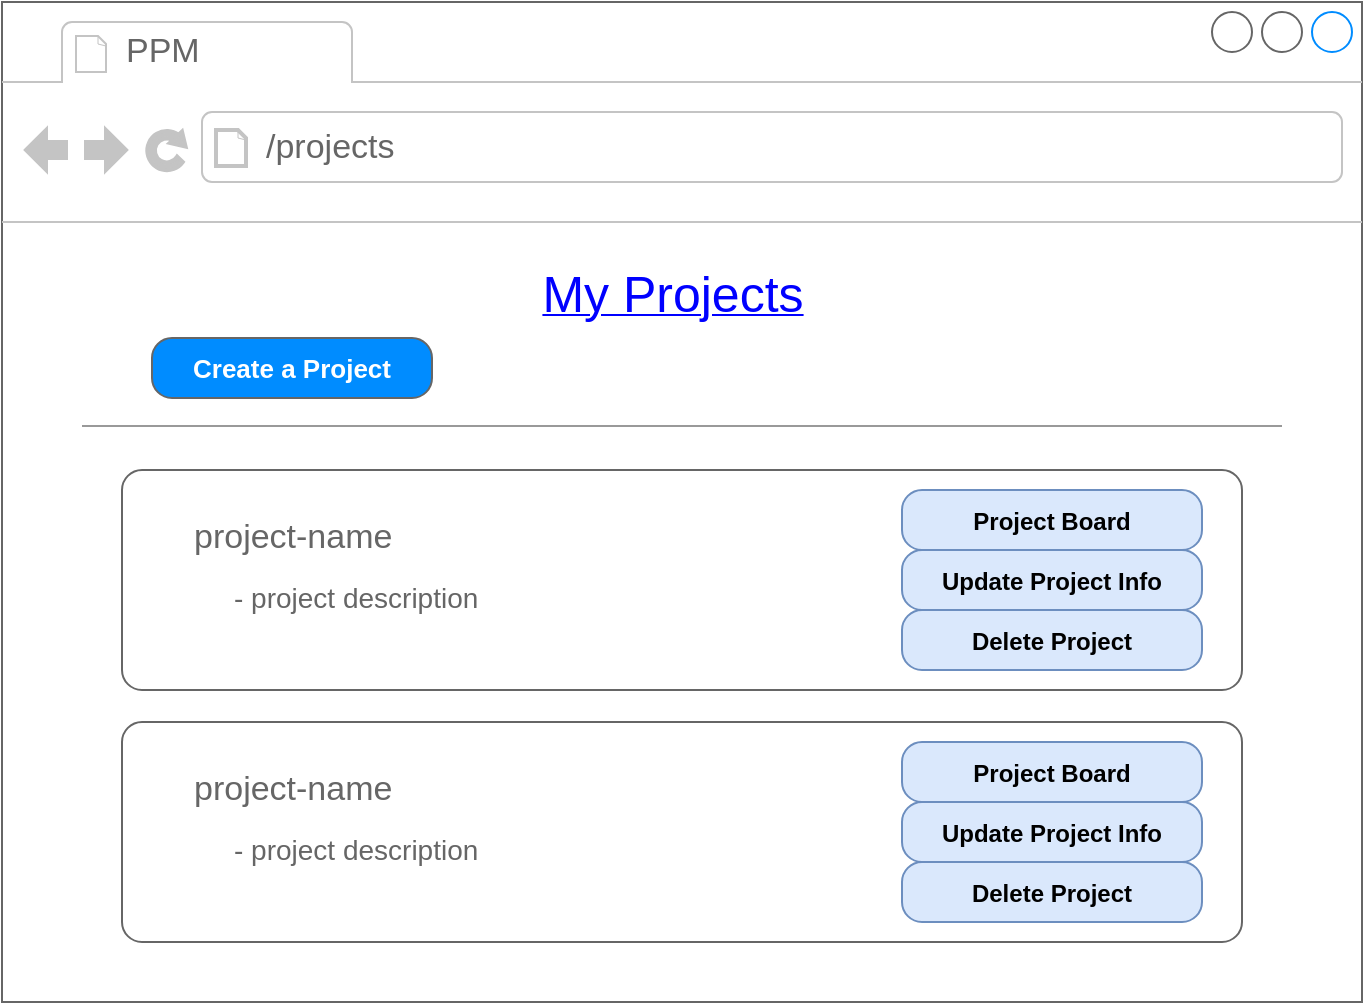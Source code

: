 <mxfile version="17.4.6" type="device" pages="9"><diagram id="yC5woPDAqCEMoaFGENDv" name="Home"><mxGraphModel dx="867" dy="750" grid="1" gridSize="10" guides="1" tooltips="1" connect="1" arrows="1" fold="1" page="1" pageScale="1" pageWidth="850" pageHeight="1100" math="0" shadow="0"><root><mxCell id="0"/><mxCell id="1" parent="0"/><mxCell id="gTrw4QU3kw-zTD1I_Cny-10" value="" style="strokeWidth=1;shadow=0;dashed=0;align=center;html=1;shape=mxgraph.mockup.containers.browserWindow;rSize=0;strokeColor=#666666;strokeColor2=#008cff;strokeColor3=#c4c4c4;mainText=,;recursiveResize=0;" parent="1" vertex="1"><mxGeometry x="80" y="120" width="680" height="500" as="geometry"/></mxCell><mxCell id="gTrw4QU3kw-zTD1I_Cny-11" value="PPM" style="strokeWidth=1;shadow=0;dashed=0;align=center;html=1;shape=mxgraph.mockup.containers.anchor;fontSize=17;fontColor=#666666;align=left;" parent="gTrw4QU3kw-zTD1I_Cny-10" vertex="1"><mxGeometry x="60" y="12" width="110" height="26" as="geometry"/></mxCell><mxCell id="gTrw4QU3kw-zTD1I_Cny-12" value="/projects" style="strokeWidth=1;shadow=0;dashed=0;align=center;html=1;shape=mxgraph.mockup.containers.anchor;rSize=0;fontSize=17;fontColor=#666666;align=left;" parent="gTrw4QU3kw-zTD1I_Cny-10" vertex="1"><mxGeometry x="130" y="60" width="250" height="26" as="geometry"/></mxCell><mxCell id="gTrw4QU3kw-zTD1I_Cny-14" value="&lt;font style=&quot;font-size: 25px&quot;&gt;My Projects&lt;/font&gt;" style="strokeWidth=1;shadow=0;dashed=0;align=center;html=1;shape=mxgraph.mockup.text.alphanumeric;linkText=;html=1;fontStyle=4;fontSize=17;fontColor=#0000ff;strokeColor=none;" parent="gTrw4QU3kw-zTD1I_Cny-10" vertex="1"><mxGeometry x="110" y="120" width="450" height="50" as="geometry"/></mxCell><mxCell id="gTrw4QU3kw-zTD1I_Cny-15" value="&lt;font style=&quot;font-size: 13px&quot;&gt;Create a Project&lt;/font&gt;" style="strokeWidth=1;shadow=0;dashed=0;align=center;html=1;shape=mxgraph.mockup.buttons.button;strokeColor=#666666;fontColor=#ffffff;mainText=;buttonStyle=round;fontSize=17;fontStyle=1;fillColor=#008cff;whiteSpace=wrap;" parent="gTrw4QU3kw-zTD1I_Cny-10" vertex="1"><mxGeometry x="75" y="168" width="140" height="30" as="geometry"/></mxCell><mxCell id="gTrw4QU3kw-zTD1I_Cny-16" value="" style="verticalLabelPosition=bottom;shadow=0;dashed=0;align=center;html=1;verticalAlign=top;strokeWidth=1;shape=mxgraph.mockup.markup.line;strokeColor=#999999;" parent="gTrw4QU3kw-zTD1I_Cny-10" vertex="1"><mxGeometry x="40" y="202" width="600" height="20" as="geometry"/></mxCell><mxCell id="gTrw4QU3kw-zTD1I_Cny-17" value="" style="shape=mxgraph.mockup.containers.marginRect;rectMarginTop=10;strokeColor=#666666;strokeWidth=1;dashed=0;rounded=1;arcSize=5;recursiveResize=0;" parent="gTrw4QU3kw-zTD1I_Cny-10" vertex="1"><mxGeometry x="60" y="224" width="560" height="120" as="geometry"/></mxCell><mxCell id="gTrw4QU3kw-zTD1I_Cny-19" value="project-name" style="strokeWidth=1;shadow=0;dashed=0;align=center;html=1;shape=mxgraph.mockup.text.textBox;fontColor=#666666;align=left;fontSize=17;spacingLeft=4;spacingTop=-3;mainText=;strokeColor=none;" parent="gTrw4QU3kw-zTD1I_Cny-10" vertex="1"><mxGeometry x="90" y="254" width="150" height="30" as="geometry"/></mxCell><mxCell id="gTrw4QU3kw-zTD1I_Cny-20" value="&lt;font style=&quot;font-size: 14px&quot;&gt;- project description&lt;/font&gt;" style="strokeWidth=1;shadow=0;dashed=0;align=center;html=1;shape=mxgraph.mockup.text.textBox;fontColor=#666666;align=left;fontSize=17;spacingLeft=4;spacingTop=-3;mainText=;strokeColor=none;" parent="gTrw4QU3kw-zTD1I_Cny-10" vertex="1"><mxGeometry x="110" y="284" width="150" height="30" as="geometry"/></mxCell><mxCell id="gTrw4QU3kw-zTD1I_Cny-21" value="&lt;font style=&quot;font-size: 12px&quot;&gt;Project Board&lt;/font&gt;" style="strokeWidth=1;shadow=0;dashed=0;align=center;html=1;shape=mxgraph.mockup.buttons.button;strokeColor=#6c8ebf;mainText=;buttonStyle=round;fontSize=17;fontStyle=1;whiteSpace=wrap;fillColor=#dae8fc;" parent="gTrw4QU3kw-zTD1I_Cny-10" vertex="1"><mxGeometry x="450" y="244" width="150" height="30" as="geometry"/></mxCell><mxCell id="gTrw4QU3kw-zTD1I_Cny-25" value="&lt;font style=&quot;font-size: 12px&quot;&gt;Update Project Info&lt;/font&gt;" style="strokeWidth=1;shadow=0;dashed=0;align=center;html=1;shape=mxgraph.mockup.buttons.button;strokeColor=#6c8ebf;mainText=;buttonStyle=round;fontSize=17;fontStyle=1;whiteSpace=wrap;fillColor=#dae8fc;" parent="gTrw4QU3kw-zTD1I_Cny-10" vertex="1"><mxGeometry x="450" y="274" width="150" height="30" as="geometry"/></mxCell><mxCell id="gTrw4QU3kw-zTD1I_Cny-26" value="&lt;font style=&quot;font-size: 12px&quot;&gt;Delete Project&lt;/font&gt;" style="strokeWidth=1;shadow=0;dashed=0;align=center;html=1;shape=mxgraph.mockup.buttons.button;strokeColor=#6c8ebf;mainText=;buttonStyle=round;fontSize=17;fontStyle=1;whiteSpace=wrap;fillColor=#dae8fc;" parent="gTrw4QU3kw-zTD1I_Cny-10" vertex="1"><mxGeometry x="450" y="304" width="150" height="30" as="geometry"/></mxCell><mxCell id="gTrw4QU3kw-zTD1I_Cny-33" value="" style="shape=mxgraph.mockup.containers.marginRect;rectMarginTop=10;strokeColor=#666666;strokeWidth=1;dashed=0;rounded=1;arcSize=5;recursiveResize=0;" parent="gTrw4QU3kw-zTD1I_Cny-10" vertex="1"><mxGeometry x="60" y="350" width="560" height="120" as="geometry"/></mxCell><mxCell id="gTrw4QU3kw-zTD1I_Cny-34" value="project-name" style="strokeWidth=1;shadow=0;dashed=0;align=center;html=1;shape=mxgraph.mockup.text.textBox;fontColor=#666666;align=left;fontSize=17;spacingLeft=4;spacingTop=-3;mainText=;strokeColor=none;" parent="gTrw4QU3kw-zTD1I_Cny-10" vertex="1"><mxGeometry x="90" y="380" width="150" height="30" as="geometry"/></mxCell><mxCell id="gTrw4QU3kw-zTD1I_Cny-35" value="&lt;font style=&quot;font-size: 14px&quot;&gt;- project description&lt;/font&gt;" style="strokeWidth=1;shadow=0;dashed=0;align=center;html=1;shape=mxgraph.mockup.text.textBox;fontColor=#666666;align=left;fontSize=17;spacingLeft=4;spacingTop=-3;mainText=;strokeColor=none;" parent="gTrw4QU3kw-zTD1I_Cny-10" vertex="1"><mxGeometry x="110" y="410" width="150" height="30" as="geometry"/></mxCell><mxCell id="gTrw4QU3kw-zTD1I_Cny-36" value="&lt;font style=&quot;font-size: 12px&quot;&gt;Project Board&lt;/font&gt;" style="strokeWidth=1;shadow=0;dashed=0;align=center;html=1;shape=mxgraph.mockup.buttons.button;strokeColor=#6c8ebf;mainText=;buttonStyle=round;fontSize=17;fontStyle=1;whiteSpace=wrap;fillColor=#dae8fc;" parent="gTrw4QU3kw-zTD1I_Cny-10" vertex="1"><mxGeometry x="450" y="370" width="150" height="30" as="geometry"/></mxCell><mxCell id="gTrw4QU3kw-zTD1I_Cny-37" value="&lt;font style=&quot;font-size: 12px&quot;&gt;Update Project Info&lt;/font&gt;" style="strokeWidth=1;shadow=0;dashed=0;align=center;html=1;shape=mxgraph.mockup.buttons.button;strokeColor=#6c8ebf;mainText=;buttonStyle=round;fontSize=17;fontStyle=1;whiteSpace=wrap;fillColor=#dae8fc;" parent="gTrw4QU3kw-zTD1I_Cny-10" vertex="1"><mxGeometry x="450" y="400" width="150" height="30" as="geometry"/></mxCell><mxCell id="gTrw4QU3kw-zTD1I_Cny-38" value="&lt;font style=&quot;font-size: 12px&quot;&gt;Delete Project&lt;/font&gt;" style="strokeWidth=1;shadow=0;dashed=0;align=center;html=1;shape=mxgraph.mockup.buttons.button;strokeColor=#6c8ebf;mainText=;buttonStyle=round;fontSize=17;fontStyle=1;whiteSpace=wrap;fillColor=#dae8fc;" parent="gTrw4QU3kw-zTD1I_Cny-10" vertex="1"><mxGeometry x="450" y="430" width="150" height="30" as="geometry"/></mxCell></root></mxGraphModel></diagram><diagram id="u8a8DICAEtzh5wzHPOMd" name="Project Board"><mxGraphModel dx="1129" dy="696" grid="1" gridSize="10" guides="1" tooltips="1" connect="1" arrows="1" fold="1" page="1" pageScale="1" pageWidth="850" pageHeight="1100" math="0" shadow="0"><root><mxCell id="e0VDc-dfOnfbJwbw6tKv-0"/><mxCell id="e0VDc-dfOnfbJwbw6tKv-1" parent="e0VDc-dfOnfbJwbw6tKv-0"/><mxCell id="moMrWn3eILvqenuGX43L-0" value="" style="group" vertex="1" connectable="0" parent="e0VDc-dfOnfbJwbw6tKv-1"><mxGeometry x="80" y="120" width="680" height="630" as="geometry"/></mxCell><mxCell id="e0VDc-dfOnfbJwbw6tKv-2" value="" style="strokeWidth=1;shadow=0;dashed=0;align=left;html=1;shape=mxgraph.mockup.containers.browserWindow;rSize=0;strokeColor=#666666;strokeColor2=#008cff;strokeColor3=#c4c4c4;mainText=,;recursiveResize=0;verticalAlign=top;" vertex="1" parent="moMrWn3eILvqenuGX43L-0"><mxGeometry width="680" height="630" as="geometry"/></mxCell><mxCell id="3kaqDqEfSNX4qN4OUZXp-7" value="Task name&lt;br style=&quot;font-size: 16px&quot;&gt;&lt;font style=&quot;font-size: 16px&quot;&gt;&amp;nbsp; - description&lt;/font&gt;" style="rounded=0;whiteSpace=wrap;html=1;shadow=0;sketch=0;strokeWidth=1;fillColor=none;fontSize=18;fontColor=#000000;align=left;verticalAlign=top;" vertex="1" parent="e0VDc-dfOnfbJwbw6tKv-2"><mxGeometry x="45" y="318.38" width="185" height="111.62" as="geometry"/></mxCell><mxCell id="e0VDc-dfOnfbJwbw6tKv-3" value="PPM" style="strokeWidth=1;shadow=0;dashed=0;align=center;html=1;shape=mxgraph.mockup.containers.anchor;fontSize=17;fontColor=#666666;align=left;" vertex="1" parent="e0VDc-dfOnfbJwbw6tKv-2"><mxGeometry x="60" y="12" width="110" height="26" as="geometry"/></mxCell><mxCell id="e0VDc-dfOnfbJwbw6tKv-4" value="/projects/board/:id" style="strokeWidth=1;shadow=0;dashed=0;align=center;html=1;shape=mxgraph.mockup.containers.anchor;rSize=0;fontSize=17;fontColor=#666666;align=left;" vertex="1" parent="e0VDc-dfOnfbJwbw6tKv-2"><mxGeometry x="130" y="60" width="250" height="26" as="geometry"/></mxCell><mxCell id="e0VDc-dfOnfbJwbw6tKv-5" value="&lt;font style=&quot;font-size: 25px&quot;&gt;Project Name&lt;/font&gt;" style="strokeWidth=1;shadow=0;dashed=0;align=center;html=1;shape=mxgraph.mockup.text.alphanumeric;linkText=;html=1;fontStyle=4;fontSize=17;fontColor=#0000ff;strokeColor=none;" vertex="1" parent="e0VDc-dfOnfbJwbw6tKv-2"><mxGeometry x="110" y="120" width="450" height="50" as="geometry"/></mxCell><mxCell id="e0VDc-dfOnfbJwbw6tKv-6" value="&lt;font style=&quot;font-size: 13px&quot;&gt;Create a Task&lt;/font&gt;" style="strokeWidth=1;shadow=0;dashed=0;align=center;html=1;shape=mxgraph.mockup.buttons.button;strokeColor=#666666;fontColor=#ffffff;mainText=;buttonStyle=round;fontSize=17;fontStyle=1;fillColor=#008cff;whiteSpace=wrap;" vertex="1" parent="e0VDc-dfOnfbJwbw6tKv-2"><mxGeometry x="75" y="168" width="140" height="30" as="geometry"/></mxCell><mxCell id="e0VDc-dfOnfbJwbw6tKv-7" value="" style="verticalLabelPosition=bottom;shadow=0;dashed=0;align=center;html=1;verticalAlign=top;strokeWidth=1;shape=mxgraph.mockup.markup.line;strokeColor=#999999;" vertex="1" parent="e0VDc-dfOnfbJwbw6tKv-2"><mxGeometry x="40" y="202" width="600" height="20" as="geometry"/></mxCell><mxCell id="e0VDc-dfOnfbJwbw6tKv-11" value="&lt;font style=&quot;font-size: 12px&quot;&gt;View / Update&lt;/font&gt;" style="strokeWidth=1;shadow=0;dashed=0;align=center;html=1;shape=mxgraph.mockup.buttons.button;strokeColor=#d6b656;mainText=;buttonStyle=round;fontSize=17;fontStyle=1;whiteSpace=wrap;fillColor=#fff2cc;" vertex="1" parent="e0VDc-dfOnfbJwbw6tKv-2"><mxGeometry x="55" y="390" width="90" height="30" as="geometry"/></mxCell><mxCell id="e0VDc-dfOnfbJwbw6tKv-12" value="&lt;font style=&quot;font-size: 12px&quot;&gt;Delete&lt;/font&gt;" style="strokeWidth=1;shadow=0;dashed=0;align=center;html=1;shape=mxgraph.mockup.buttons.button;strokeColor=#B20000;mainText=;buttonStyle=round;fontSize=17;fontStyle=1;whiteSpace=wrap;fillColor=none;" vertex="1" parent="e0VDc-dfOnfbJwbw6tKv-2"><mxGeometry x="150" y="390" width="70" height="30" as="geometry"/></mxCell><mxCell id="3kaqDqEfSNX4qN4OUZXp-0" value="To do" style="rounded=0;whiteSpace=wrap;html=1;shadow=0;sketch=0;strokeWidth=1;fillColor=#f9f7ed;fontSize=22;strokeColor=#36393d;" vertex="1" parent="e0VDc-dfOnfbJwbw6tKv-2"><mxGeometry x="45" y="240" width="185" height="40" as="geometry"/></mxCell><mxCell id="3kaqDqEfSNX4qN4OUZXp-1" value="Doing" style="rounded=0;whiteSpace=wrap;html=1;shadow=0;sketch=0;strokeWidth=1;fillColor=#f9f7ed;fontSize=22;strokeColor=#36393d;" vertex="1" parent="e0VDc-dfOnfbJwbw6tKv-2"><mxGeometry x="252.5" y="240" width="185" height="40" as="geometry"/></mxCell><mxCell id="3kaqDqEfSNX4qN4OUZXp-5" value="&lt;font style=&quot;font-size: 15px&quot;&gt;priority: high&lt;/font&gt;" style="rounded=0;whiteSpace=wrap;html=1;shadow=0;sketch=0;strokeWidth=1;fillColor=#ffcc99;fontSize=22;align=center;verticalAlign=bottom;strokeColor=#36393d;" vertex="1" parent="e0VDc-dfOnfbJwbw6tKv-2"><mxGeometry x="45" y="290" width="185" height="28.38" as="geometry"/></mxCell><mxCell id="3kaqDqEfSNX4qN4OUZXp-6" value="Done" style="rounded=0;whiteSpace=wrap;html=1;shadow=0;sketch=0;strokeWidth=1;fillColor=#f9f7ed;fontSize=22;strokeColor=#36393d;" vertex="1" parent="e0VDc-dfOnfbJwbw6tKv-2"><mxGeometry x="460" y="240" width="185" height="40" as="geometry"/></mxCell><mxCell id="3kaqDqEfSNX4qN4OUZXp-8" value="Task name&lt;br style=&quot;font-size: 16px&quot;&gt;&lt;font style=&quot;font-size: 16px&quot;&gt;&amp;nbsp; - description&lt;/font&gt;" style="rounded=0;whiteSpace=wrap;html=1;shadow=0;sketch=0;strokeWidth=1;fillColor=none;fontSize=18;fontColor=#000000;align=left;verticalAlign=top;" vertex="1" parent="e0VDc-dfOnfbJwbw6tKv-2"><mxGeometry x="45" y="468.38" width="185" height="111.62" as="geometry"/></mxCell><mxCell id="3kaqDqEfSNX4qN4OUZXp-9" value="&lt;font style=&quot;font-size: 12px&quot;&gt;View / Update&lt;/font&gt;" style="strokeWidth=1;shadow=0;dashed=0;align=center;html=1;shape=mxgraph.mockup.buttons.button;strokeColor=#d6b656;mainText=;buttonStyle=round;fontSize=17;fontStyle=1;whiteSpace=wrap;fillColor=#fff2cc;" vertex="1" parent="e0VDc-dfOnfbJwbw6tKv-2"><mxGeometry x="55" y="540" width="90" height="30" as="geometry"/></mxCell><mxCell id="3kaqDqEfSNX4qN4OUZXp-10" value="&lt;font style=&quot;font-size: 12px&quot;&gt;Delete&lt;/font&gt;" style="strokeWidth=1;shadow=0;dashed=0;align=center;html=1;shape=mxgraph.mockup.buttons.button;strokeColor=#B20000;mainText=;buttonStyle=round;fontSize=17;fontStyle=1;whiteSpace=wrap;fillColor=none;" vertex="1" parent="e0VDc-dfOnfbJwbw6tKv-2"><mxGeometry x="150" y="540" width="70" height="30" as="geometry"/></mxCell><mxCell id="3kaqDqEfSNX4qN4OUZXp-11" value="&lt;font style=&quot;font-size: 15px&quot;&gt;priority: medium&lt;/font&gt;" style="rounded=0;whiteSpace=wrap;html=1;shadow=0;sketch=0;strokeWidth=1;fillColor=#d5e8d4;fontSize=22;align=center;verticalAlign=bottom;strokeColor=#82b366;" vertex="1" parent="e0VDc-dfOnfbJwbw6tKv-2"><mxGeometry x="45" y="440" width="185" height="28.38" as="geometry"/></mxCell><mxCell id="3kaqDqEfSNX4qN4OUZXp-15" value="Task name&lt;br style=&quot;font-size: 16px&quot;&gt;&lt;font style=&quot;font-size: 16px&quot;&gt;&amp;nbsp; - description&lt;/font&gt;" style="rounded=0;whiteSpace=wrap;html=1;shadow=0;sketch=0;strokeWidth=1;fillColor=none;fontSize=18;fontColor=#000000;align=left;verticalAlign=top;" vertex="1" parent="e0VDc-dfOnfbJwbw6tKv-2"><mxGeometry x="253" y="318.38" width="185" height="111.62" as="geometry"/></mxCell><mxCell id="3kaqDqEfSNX4qN4OUZXp-16" value="&lt;font style=&quot;font-size: 12px&quot;&gt;View / Update&lt;/font&gt;" style="strokeWidth=1;shadow=0;dashed=0;align=center;html=1;shape=mxgraph.mockup.buttons.button;strokeColor=#d6b656;mainText=;buttonStyle=round;fontSize=17;fontStyle=1;whiteSpace=wrap;fillColor=#fff2cc;" vertex="1" parent="e0VDc-dfOnfbJwbw6tKv-2"><mxGeometry x="263" y="390" width="90" height="30" as="geometry"/></mxCell><mxCell id="3kaqDqEfSNX4qN4OUZXp-17" value="&lt;font style=&quot;font-size: 12px&quot;&gt;Delete&lt;/font&gt;" style="strokeWidth=1;shadow=0;dashed=0;align=center;html=1;shape=mxgraph.mockup.buttons.button;strokeColor=#B20000;mainText=;buttonStyle=round;fontSize=17;fontStyle=1;whiteSpace=wrap;fillColor=none;" vertex="1" parent="e0VDc-dfOnfbJwbw6tKv-2"><mxGeometry x="358" y="390" width="70" height="30" as="geometry"/></mxCell><mxCell id="3kaqDqEfSNX4qN4OUZXp-18" value="&lt;font style=&quot;font-size: 15px&quot;&gt;priority: medium&lt;/font&gt;" style="rounded=0;whiteSpace=wrap;html=1;shadow=0;sketch=0;strokeWidth=1;fillColor=#d5e8d4;fontSize=22;align=center;verticalAlign=bottom;strokeColor=#82b366;" vertex="1" parent="e0VDc-dfOnfbJwbw6tKv-2"><mxGeometry x="253" y="290" width="185" height="28.38" as="geometry"/></mxCell><mxCell id="3kaqDqEfSNX4qN4OUZXp-19" value="Task name&lt;br style=&quot;font-size: 16px&quot;&gt;&lt;font style=&quot;font-size: 16px&quot;&gt;&amp;nbsp; - description&lt;/font&gt;" style="rounded=0;whiteSpace=wrap;html=1;shadow=0;sketch=0;strokeWidth=1;fillColor=none;fontSize=18;fontColor=#000000;align=left;verticalAlign=top;" vertex="1" parent="e0VDc-dfOnfbJwbw6tKv-2"><mxGeometry x="460" y="318.38" width="185" height="111.62" as="geometry"/></mxCell><mxCell id="3kaqDqEfSNX4qN4OUZXp-20" value="&lt;font style=&quot;font-size: 12px&quot;&gt;View / Update&lt;/font&gt;" style="strokeWidth=1;shadow=0;dashed=0;align=center;html=1;shape=mxgraph.mockup.buttons.button;strokeColor=#d6b656;mainText=;buttonStyle=round;fontSize=17;fontStyle=1;whiteSpace=wrap;fillColor=#fff2cc;" vertex="1" parent="e0VDc-dfOnfbJwbw6tKv-2"><mxGeometry x="470" y="390" width="90" height="30" as="geometry"/></mxCell><mxCell id="3kaqDqEfSNX4qN4OUZXp-21" value="&lt;font style=&quot;font-size: 12px&quot;&gt;Delete&lt;/font&gt;" style="strokeWidth=1;shadow=0;dashed=0;align=center;html=1;shape=mxgraph.mockup.buttons.button;strokeColor=#B20000;mainText=;buttonStyle=round;fontSize=17;fontStyle=1;whiteSpace=wrap;fillColor=none;" vertex="1" parent="e0VDc-dfOnfbJwbw6tKv-2"><mxGeometry x="565" y="390" width="70" height="30" as="geometry"/></mxCell><mxCell id="3kaqDqEfSNX4qN4OUZXp-22" value="&lt;font style=&quot;font-size: 15px&quot;&gt;priority: low&lt;/font&gt;" style="rounded=0;whiteSpace=wrap;html=1;shadow=0;sketch=0;strokeWidth=1;fillColor=#eeeeee;fontSize=22;align=center;verticalAlign=bottom;strokeColor=#36393d;" vertex="1" parent="e0VDc-dfOnfbJwbw6tKv-2"><mxGeometry x="460" y="290" width="185" height="28.38" as="geometry"/></mxCell></root></mxGraphModel></diagram><diagram id="a3bTWQNMV0qfRO4Kve8P" name="Task Form"><mxGraphModel dx="1129" dy="696" grid="1" gridSize="10" guides="1" tooltips="1" connect="1" arrows="1" fold="1" page="1" pageScale="1" pageWidth="850" pageHeight="1100" math="0" shadow="0"><root><mxCell id="RcThtvpyLUXqY8nrhlVu-0"/><mxCell id="RcThtvpyLUXqY8nrhlVu-1" parent="RcThtvpyLUXqY8nrhlVu-0"/><mxCell id="JylR-Oucyt71aSrstX9v-0" value="" style="strokeWidth=1;shadow=0;dashed=0;align=center;html=1;shape=mxgraph.mockup.containers.browserWindow;rSize=0;strokeColor=#666666;strokeColor2=#008cff;strokeColor3=#c4c4c4;mainText=,;recursiveResize=0;" vertex="1" parent="RcThtvpyLUXqY8nrhlVu-1"><mxGeometry x="80" y="120" width="680" height="620" as="geometry"/></mxCell><mxCell id="JylR-Oucyt71aSrstX9v-1" value="PPM" style="strokeWidth=1;shadow=0;dashed=0;align=center;html=1;shape=mxgraph.mockup.containers.anchor;fontSize=17;fontColor=#666666;align=left;" vertex="1" parent="JylR-Oucyt71aSrstX9v-0"><mxGeometry x="60" y="12" width="110" height="26" as="geometry"/></mxCell><mxCell id="JylR-Oucyt71aSrstX9v-2" value="/projects/project-id/create-task" style="strokeWidth=1;shadow=0;dashed=0;align=center;html=1;shape=mxgraph.mockup.containers.anchor;rSize=0;fontSize=17;fontColor=#666666;align=left;" vertex="1" parent="JylR-Oucyt71aSrstX9v-0"><mxGeometry x="130" y="60" width="250" height="26" as="geometry"/></mxCell><mxCell id="N4EgFf73vxmJhwkcn9cC-2" value="Task Name" style="text;html=1;strokeColor=none;fillColor=none;align=left;verticalAlign=middle;whiteSpace=wrap;rounded=0;shadow=0;sketch=0;fontSize=18;fontColor=#000000;" vertex="1" parent="JylR-Oucyt71aSrstX9v-0"><mxGeometry x="95" y="200" width="125" height="20" as="geometry"/></mxCell><mxCell id="N4EgFf73vxmJhwkcn9cC-3" value="Project Name" style="text;html=1;strokeColor=none;fillColor=none;align=left;verticalAlign=middle;whiteSpace=wrap;rounded=0;shadow=0;sketch=0;fontSize=18;fontColor=#000000;" vertex="1" parent="JylR-Oucyt71aSrstX9v-0"><mxGeometry x="95" y="250" width="125" height="20" as="geometry"/></mxCell><mxCell id="N4EgFf73vxmJhwkcn9cC-4" value="ASP.Net Final" style="rounded=0;whiteSpace=wrap;html=1;shadow=0;sketch=0;strokeWidth=1;fillColor=#eeeeee;fontSize=18;align=left;strokeColor=#36393d;" vertex="1" parent="JylR-Oucyt71aSrstX9v-0"><mxGeometry x="280" y="240" width="300" height="40" as="geometry"/></mxCell><mxCell id="N4EgFf73vxmJhwkcn9cC-5" value="Details" style="text;html=1;strokeColor=none;fillColor=none;align=left;verticalAlign=middle;whiteSpace=wrap;rounded=0;shadow=0;sketch=0;fontSize=18;fontColor=#000000;" vertex="1" parent="JylR-Oucyt71aSrstX9v-0"><mxGeometry x="95" y="300" width="125" height="20" as="geometry"/></mxCell><mxCell id="N4EgFf73vxmJhwkcn9cC-6" value="" style="rounded=0;whiteSpace=wrap;html=1;shadow=0;sketch=0;strokeWidth=1;fontSize=18;align=left;" vertex="1" parent="JylR-Oucyt71aSrstX9v-0"><mxGeometry x="280" y="290" width="300" height="120" as="geometry"/></mxCell><mxCell id="N4EgFf73vxmJhwkcn9cC-7" value="Due Date" style="text;html=1;strokeColor=none;fillColor=none;align=left;verticalAlign=middle;whiteSpace=wrap;rounded=0;shadow=0;sketch=0;fontSize=18;fontColor=#000000;" vertex="1" parent="JylR-Oucyt71aSrstX9v-0"><mxGeometry x="95" y="425" width="125" height="20" as="geometry"/></mxCell><mxCell id="N4EgFf73vxmJhwkcn9cC-9" value="YYYY-MM-DD" style="strokeWidth=1;shadow=0;dashed=0;align=center;html=1;shape=mxgraph.mockup.forms.comboBox;strokeColor=#999999;fillColor=#ddeeff;align=left;fillColor2=#aaddff;mainText=;fontColor=#666666;fontSize=17;spacingLeft=3;sketch=0;" vertex="1" parent="JylR-Oucyt71aSrstX9v-0"><mxGeometry x="280" y="420" width="300" height="30" as="geometry"/></mxCell><mxCell id="N4EgFf73vxmJhwkcn9cC-63" value="Status" style="text;html=1;strokeColor=none;fillColor=none;align=left;verticalAlign=middle;whiteSpace=wrap;rounded=0;shadow=0;sketch=0;fontSize=18;fontColor=#000000;" vertex="1" parent="JylR-Oucyt71aSrstX9v-0"><mxGeometry x="95" y="465" width="125" height="20" as="geometry"/></mxCell><mxCell id="N4EgFf73vxmJhwkcn9cC-64" value="To-do" style="strokeWidth=1;shadow=0;dashed=0;align=center;html=1;shape=mxgraph.mockup.forms.comboBox;strokeColor=#999999;fillColor=#ddeeff;align=left;fillColor2=#aaddff;mainText=;fontColor=#666666;fontSize=17;spacingLeft=3;sketch=0;" vertex="1" parent="JylR-Oucyt71aSrstX9v-0"><mxGeometry x="280" y="460" width="300" height="30" as="geometry"/></mxCell><mxCell id="N4EgFf73vxmJhwkcn9cC-65" value="Create" style="strokeWidth=1;shadow=0;dashed=0;align=center;html=1;shape=mxgraph.mockup.buttons.button;mainText=;buttonStyle=round;fontSize=17;fontStyle=1;whiteSpace=wrap;sketch=0;strokeColor=#36393d;" vertex="1" parent="JylR-Oucyt71aSrstX9v-0"><mxGeometry x="165" y="550" width="150" height="40" as="geometry"/></mxCell><mxCell id="N4EgFf73vxmJhwkcn9cC-66" value="Reset" style="strokeWidth=1;shadow=0;dashed=0;align=center;html=1;shape=mxgraph.mockup.buttons.button;strokeColor=#36393d;mainText=;buttonStyle=round;fontSize=17;fontStyle=1;whiteSpace=wrap;sketch=0;fillColor=none;" vertex="1" parent="JylR-Oucyt71aSrstX9v-0"><mxGeometry x="365" y="550" width="150" height="40" as="geometry"/></mxCell><mxCell id="WmKabVeHm6ReJCM2qjK0-0" value="Priority" style="text;html=1;strokeColor=none;fillColor=none;align=left;verticalAlign=middle;whiteSpace=wrap;rounded=0;shadow=0;sketch=0;fontSize=18;fontColor=#000000;" vertex="1" parent="JylR-Oucyt71aSrstX9v-0"><mxGeometry x="95" y="505" width="125" height="20" as="geometry"/></mxCell><mxCell id="WmKabVeHm6ReJCM2qjK0-1" value="High" style="strokeWidth=1;shadow=0;dashed=0;align=center;html=1;shape=mxgraph.mockup.forms.comboBox;strokeColor=#999999;fillColor=#ddeeff;align=left;fillColor2=#aaddff;mainText=;fontColor=#666666;fontSize=17;spacingLeft=3;sketch=0;" vertex="1" parent="JylR-Oucyt71aSrstX9v-0"><mxGeometry x="280" y="500" width="300" height="30" as="geometry"/></mxCell><mxCell id="YOIPvBcX-Jqd9_ghv8CJ-0" value="&lt;font style=&quot;font-size: 25px&quot;&gt;Create Task&lt;/font&gt;" style="strokeWidth=1;shadow=0;dashed=0;align=center;html=1;shape=mxgraph.mockup.text.alphanumeric;linkText=;html=1;fontStyle=4;fontSize=17;fontColor=#0000ff;strokeColor=none;" vertex="1" parent="RcThtvpyLUXqY8nrhlVu-1"><mxGeometry x="190" y="240" width="450" height="50" as="geometry"/></mxCell><mxCell id="N4EgFf73vxmJhwkcn9cC-1" value="Create UI" style="rounded=0;whiteSpace=wrap;html=1;shadow=0;sketch=0;strokeWidth=1;fillColor=none;fontSize=18;fontColor=#000000;align=left;" vertex="1" parent="RcThtvpyLUXqY8nrhlVu-1"><mxGeometry x="360" y="310" width="300" height="40" as="geometry"/></mxCell></root></mxGraphModel></diagram><diagram id="0ncsikzyWkBjXCugjrkP" name="Database Diagram"><mxGraphModel dx="1422" dy="762" grid="1" gridSize="10" guides="1" tooltips="1" connect="1" arrows="1" fold="1" page="1" pageScale="1" pageWidth="850" pageHeight="1100" math="0" shadow="0"><root><mxCell id="XRlkETQMmwWKcmRVp-tC-0"/><mxCell id="XRlkETQMmwWKcmRVp-tC-1" parent="XRlkETQMmwWKcmRVp-tC-0"/><mxCell id="dY5BIJDda3a39itcsBSd-0" value="" style="verticalLabelPosition=bottom;verticalAlign=top;html=1;shape=mxgraph.basic.rect;fillColor2=none;strokeWidth=1;size=20;indent=5;shadow=0;sketch=0;fillColor=#fff2cc;fontSize=18;align=left;dashed=1;strokeColor=#d6b656;" parent="XRlkETQMmwWKcmRVp-tC-1" vertex="1"><mxGeometry x="390" y="330" width="220" height="220" as="geometry"/></mxCell><mxCell id="2d8z5mD-zab36wMR5n6X-17" style="edgeStyle=orthogonalEdgeStyle;rounded=0;orthogonalLoop=1;jettySize=auto;html=1;entryX=0;entryY=0.5;entryDx=0;entryDy=0;fontSize=18;fontColor=#000000;endArrow=ERmany;endFill=0;startArrow=ERone;startFill=0;" parent="XRlkETQMmwWKcmRVp-tC-1" source="XRlkETQMmwWKcmRVp-tC-29" target="2d8z5mD-zab36wMR5n6X-0" edge="1"><mxGeometry relative="1" as="geometry"><Array as="points"><mxPoint x="70" y="135"/><mxPoint x="70" y="515"/></Array></mxGeometry></mxCell><mxCell id="2d8z5mD-zab36wMR5n6X-38" style="edgeStyle=orthogonalEdgeStyle;rounded=0;orthogonalLoop=1;jettySize=auto;html=1;entryX=0;entryY=0.5;entryDx=0;entryDy=0;endArrow=ERmany;endFill=0;fontSize=18;fontColor=#000000;startArrow=ERone;startFill=0;" parent="XRlkETQMmwWKcmRVp-tC-1" source="XRlkETQMmwWKcmRVp-tC-102" target="2d8z5mD-zab36wMR5n6X-31" edge="1"><mxGeometry relative="1" as="geometry"><Array as="points"><mxPoint x="360" y="360"/><mxPoint x="360" y="315"/></Array></mxGeometry></mxCell><mxCell id="XRlkETQMmwWKcmRVp-tC-101" value="Project" style="shape=table;startSize=30;container=1;collapsible=1;childLayout=tableLayout;fixedRows=1;rowLines=0;fontStyle=1;align=center;resizeLast=1;shadow=0;sketch=0;strokeWidth=1;fillColor=#ffffff;fontSize=18;fontColor=#000000;" parent="XRlkETQMmwWKcmRVp-tC-1" vertex="1"><mxGeometry x="130" y="320" width="180" height="220" as="geometry"/></mxCell><mxCell id="XRlkETQMmwWKcmRVp-tC-102" value="" style="shape=partialRectangle;collapsible=0;dropTarget=0;pointerEvents=0;fillColor=none;top=0;left=0;bottom=1;right=0;points=[[0,0.5],[1,0.5]];portConstraint=eastwest;" parent="XRlkETQMmwWKcmRVp-tC-101" vertex="1"><mxGeometry y="30" width="180" height="30" as="geometry"/></mxCell><mxCell id="XRlkETQMmwWKcmRVp-tC-103" value="PK" style="shape=partialRectangle;connectable=0;fillColor=none;top=0;left=0;bottom=0;right=0;fontStyle=1;overflow=hidden;" parent="XRlkETQMmwWKcmRVp-tC-102" vertex="1"><mxGeometry width="30" height="30" as="geometry"/></mxCell><mxCell id="XRlkETQMmwWKcmRVp-tC-104" value="ID" style="shape=partialRectangle;connectable=0;fillColor=none;top=0;left=0;bottom=0;right=0;align=left;spacingLeft=6;fontStyle=5;overflow=hidden;" parent="XRlkETQMmwWKcmRVp-tC-102" vertex="1"><mxGeometry x="30" width="150" height="30" as="geometry"/></mxCell><mxCell id="XRlkETQMmwWKcmRVp-tC-105" value="" style="shape=partialRectangle;collapsible=0;dropTarget=0;pointerEvents=0;fillColor=none;top=0;left=0;bottom=0;right=0;points=[[0,0.5],[1,0.5]];portConstraint=eastwest;" parent="XRlkETQMmwWKcmRVp-tC-101" vertex="1"><mxGeometry y="60" width="180" height="30" as="geometry"/></mxCell><mxCell id="XRlkETQMmwWKcmRVp-tC-106" value="" style="shape=partialRectangle;connectable=0;fillColor=none;top=0;left=0;bottom=0;right=0;editable=1;overflow=hidden;" parent="XRlkETQMmwWKcmRVp-tC-105" vertex="1"><mxGeometry width="30" height="30" as="geometry"/></mxCell><mxCell id="XRlkETQMmwWKcmRVp-tC-107" value="ProjectName" style="shape=partialRectangle;connectable=0;fillColor=none;top=0;left=0;bottom=0;right=0;align=left;spacingLeft=6;overflow=hidden;" parent="XRlkETQMmwWKcmRVp-tC-105" vertex="1"><mxGeometry x="30" width="150" height="30" as="geometry"/></mxCell><mxCell id="XRlkETQMmwWKcmRVp-tC-108" value="" style="shape=partialRectangle;collapsible=0;dropTarget=0;pointerEvents=0;fillColor=none;top=0;left=0;bottom=0;right=0;points=[[0,0.5],[1,0.5]];portConstraint=eastwest;" parent="XRlkETQMmwWKcmRVp-tC-101" vertex="1"><mxGeometry y="90" width="180" height="30" as="geometry"/></mxCell><mxCell id="XRlkETQMmwWKcmRVp-tC-109" value="" style="shape=partialRectangle;connectable=0;fillColor=none;top=0;left=0;bottom=0;right=0;editable=1;overflow=hidden;" parent="XRlkETQMmwWKcmRVp-tC-108" vertex="1"><mxGeometry width="30" height="30" as="geometry"/></mxCell><mxCell id="XRlkETQMmwWKcmRVp-tC-110" value="Description" style="shape=partialRectangle;connectable=0;fillColor=none;top=0;left=0;bottom=0;right=0;align=left;spacingLeft=6;overflow=hidden;" parent="XRlkETQMmwWKcmRVp-tC-108" vertex="1"><mxGeometry x="30" width="150" height="30" as="geometry"/></mxCell><mxCell id="XRlkETQMmwWKcmRVp-tC-128" style="shape=partialRectangle;collapsible=0;dropTarget=0;pointerEvents=0;fillColor=none;top=0;left=0;bottom=0;right=0;points=[[0,0.5],[1,0.5]];portConstraint=eastwest;" parent="XRlkETQMmwWKcmRVp-tC-101" vertex="1"><mxGeometry y="120" width="180" height="30" as="geometry"/></mxCell><mxCell id="XRlkETQMmwWKcmRVp-tC-129" style="shape=partialRectangle;connectable=0;fillColor=none;top=0;left=0;bottom=0;right=0;editable=1;overflow=hidden;" parent="XRlkETQMmwWKcmRVp-tC-128" vertex="1"><mxGeometry width="30" height="30" as="geometry"/></mxCell><mxCell id="XRlkETQMmwWKcmRVp-tC-130" value="StartDate" style="shape=partialRectangle;connectable=0;fillColor=none;top=0;left=0;bottom=0;right=0;align=left;spacingLeft=6;overflow=hidden;" parent="XRlkETQMmwWKcmRVp-tC-128" vertex="1"><mxGeometry x="30" width="150" height="30" as="geometry"/></mxCell><mxCell id="XRlkETQMmwWKcmRVp-tC-111" value="" style="shape=partialRectangle;collapsible=0;dropTarget=0;pointerEvents=0;fillColor=none;top=0;left=0;bottom=0;right=0;points=[[0,0.5],[1,0.5]];portConstraint=eastwest;" parent="XRlkETQMmwWKcmRVp-tC-101" vertex="1"><mxGeometry y="150" width="180" height="30" as="geometry"/></mxCell><mxCell id="XRlkETQMmwWKcmRVp-tC-112" value="" style="shape=partialRectangle;connectable=0;fillColor=none;top=0;left=0;bottom=0;right=0;editable=1;overflow=hidden;" parent="XRlkETQMmwWKcmRVp-tC-111" vertex="1"><mxGeometry width="30" height="30" as="geometry"/></mxCell><mxCell id="XRlkETQMmwWKcmRVp-tC-113" value="DueDate" style="shape=partialRectangle;connectable=0;fillColor=none;top=0;left=0;bottom=0;right=0;align=left;spacingLeft=6;overflow=hidden;" parent="XRlkETQMmwWKcmRVp-tC-111" vertex="1"><mxGeometry x="30" width="150" height="30" as="geometry"/></mxCell><mxCell id="2d8z5mD-zab36wMR5n6X-0" style="shape=partialRectangle;collapsible=0;dropTarget=0;pointerEvents=0;fillColor=none;top=0;left=0;bottom=0;right=0;points=[[0,0.5],[1,0.5]];portConstraint=eastwest;" parent="XRlkETQMmwWKcmRVp-tC-101" vertex="1"><mxGeometry y="180" width="180" height="30" as="geometry"/></mxCell><mxCell id="2d8z5mD-zab36wMR5n6X-1" value="FK" style="shape=partialRectangle;connectable=0;fillColor=none;top=0;left=0;bottom=0;right=0;editable=1;overflow=hidden;" parent="2d8z5mD-zab36wMR5n6X-0" vertex="1"><mxGeometry width="30" height="30" as="geometry"/></mxCell><mxCell id="2d8z5mD-zab36wMR5n6X-2" value="OwnerId" style="shape=partialRectangle;connectable=0;fillColor=none;top=0;left=0;bottom=0;right=0;align=left;spacingLeft=6;overflow=hidden;" parent="2d8z5mD-zab36wMR5n6X-0" vertex="1"><mxGeometry x="30" width="150" height="30" as="geometry"/></mxCell><mxCell id="XRlkETQMmwWKcmRVp-tC-28" value="AspNetUsers" style="shape=table;startSize=30;container=1;collapsible=1;childLayout=tableLayout;fixedRows=1;rowLines=0;fontStyle=1;align=center;resizeLast=1;shadow=0;sketch=0;strokeWidth=1;fillColor=#ffffff;fontSize=18;fontColor=#000000;" parent="XRlkETQMmwWKcmRVp-tC-1" vertex="1"><mxGeometry x="130" y="90" width="180" height="160" as="geometry"/></mxCell><mxCell id="XRlkETQMmwWKcmRVp-tC-29" value="" style="shape=partialRectangle;collapsible=0;dropTarget=0;pointerEvents=0;fillColor=none;top=0;left=0;bottom=1;right=0;points=[[0,0.5],[1,0.5]];portConstraint=eastwest;" parent="XRlkETQMmwWKcmRVp-tC-28" vertex="1"><mxGeometry y="30" width="180" height="30" as="geometry"/></mxCell><mxCell id="XRlkETQMmwWKcmRVp-tC-30" value="PK" style="shape=partialRectangle;connectable=0;fillColor=none;top=0;left=0;bottom=0;right=0;fontStyle=1;overflow=hidden;" parent="XRlkETQMmwWKcmRVp-tC-29" vertex="1"><mxGeometry width="30" height="30" as="geometry"/></mxCell><mxCell id="XRlkETQMmwWKcmRVp-tC-31" value="Id" style="shape=partialRectangle;connectable=0;fillColor=none;top=0;left=0;bottom=0;right=0;align=left;spacingLeft=6;fontStyle=5;overflow=hidden;" parent="XRlkETQMmwWKcmRVp-tC-29" vertex="1"><mxGeometry x="30" width="150" height="30" as="geometry"/></mxCell><mxCell id="XRlkETQMmwWKcmRVp-tC-32" value="" style="shape=partialRectangle;collapsible=0;dropTarget=0;pointerEvents=0;fillColor=none;top=0;left=0;bottom=0;right=0;points=[[0,0.5],[1,0.5]];portConstraint=eastwest;" parent="XRlkETQMmwWKcmRVp-tC-28" vertex="1"><mxGeometry y="60" width="180" height="30" as="geometry"/></mxCell><mxCell id="XRlkETQMmwWKcmRVp-tC-33" value="UQ" style="shape=partialRectangle;connectable=0;fillColor=none;top=0;left=0;bottom=0;right=0;editable=1;overflow=hidden;" parent="XRlkETQMmwWKcmRVp-tC-32" vertex="1"><mxGeometry width="30" height="30" as="geometry"/></mxCell><mxCell id="XRlkETQMmwWKcmRVp-tC-34" value="UserName" style="shape=partialRectangle;connectable=0;fillColor=none;top=0;left=0;bottom=0;right=0;align=left;spacingLeft=6;overflow=hidden;" parent="XRlkETQMmwWKcmRVp-tC-32" vertex="1"><mxGeometry x="30" width="150" height="30" as="geometry"/></mxCell><mxCell id="XRlkETQMmwWKcmRVp-tC-35" value="" style="shape=partialRectangle;collapsible=0;dropTarget=0;pointerEvents=0;fillColor=none;top=0;left=0;bottom=0;right=0;points=[[0,0.5],[1,0.5]];portConstraint=eastwest;" parent="XRlkETQMmwWKcmRVp-tC-28" vertex="1"><mxGeometry y="90" width="180" height="30" as="geometry"/></mxCell><mxCell id="XRlkETQMmwWKcmRVp-tC-36" value="UQ" style="shape=partialRectangle;connectable=0;fillColor=none;top=0;left=0;bottom=0;right=0;editable=1;overflow=hidden;" parent="XRlkETQMmwWKcmRVp-tC-35" vertex="1"><mxGeometry width="30" height="30" as="geometry"/></mxCell><mxCell id="XRlkETQMmwWKcmRVp-tC-37" value="Email" style="shape=partialRectangle;connectable=0;fillColor=none;top=0;left=0;bottom=0;right=0;align=left;spacingLeft=6;overflow=hidden;" parent="XRlkETQMmwWKcmRVp-tC-35" vertex="1"><mxGeometry x="30" width="150" height="30" as="geometry"/></mxCell><mxCell id="XRlkETQMmwWKcmRVp-tC-38" value="" style="shape=partialRectangle;collapsible=0;dropTarget=0;pointerEvents=0;fillColor=none;top=0;left=0;bottom=0;right=0;points=[[0,0.5],[1,0.5]];portConstraint=eastwest;" parent="XRlkETQMmwWKcmRVp-tC-28" vertex="1"><mxGeometry y="120" width="180" height="30" as="geometry"/></mxCell><mxCell id="XRlkETQMmwWKcmRVp-tC-39" value="" style="shape=partialRectangle;connectable=0;fillColor=none;top=0;left=0;bottom=0;right=0;editable=1;overflow=hidden;" parent="XRlkETQMmwWKcmRVp-tC-38" vertex="1"><mxGeometry width="30" height="30" as="geometry"/></mxCell><mxCell id="XRlkETQMmwWKcmRVp-tC-40" value="Password" style="shape=partialRectangle;connectable=0;fillColor=none;top=0;left=0;bottom=0;right=0;align=left;spacingLeft=6;overflow=hidden;" parent="XRlkETQMmwWKcmRVp-tC-38" vertex="1"><mxGeometry x="30" width="150" height="30" as="geometry"/></mxCell><mxCell id="2d8z5mD-zab36wMR5n6X-18" value="Task" style="shape=table;startSize=30;container=1;collapsible=1;childLayout=tableLayout;fixedRows=1;rowLines=0;fontStyle=1;align=center;resizeLast=1;shadow=0;sketch=0;strokeWidth=1;fillColor=#ffffff;fontSize=18;fontColor=#000000;" parent="XRlkETQMmwWKcmRVp-tC-1" vertex="1"><mxGeometry x="410" y="90" width="180" height="280" as="geometry"/></mxCell><mxCell id="2d8z5mD-zab36wMR5n6X-19" value="" style="shape=partialRectangle;collapsible=0;dropTarget=0;pointerEvents=0;fillColor=none;top=0;left=0;bottom=1;right=0;points=[[0,0.5],[1,0.5]];portConstraint=eastwest;" parent="2d8z5mD-zab36wMR5n6X-18" vertex="1"><mxGeometry y="30" width="180" height="30" as="geometry"/></mxCell><mxCell id="2d8z5mD-zab36wMR5n6X-20" value="PK" style="shape=partialRectangle;connectable=0;fillColor=none;top=0;left=0;bottom=0;right=0;fontStyle=1;overflow=hidden;" parent="2d8z5mD-zab36wMR5n6X-19" vertex="1"><mxGeometry width="30" height="30" as="geometry"/></mxCell><mxCell id="2d8z5mD-zab36wMR5n6X-21" value="ID" style="shape=partialRectangle;connectable=0;fillColor=none;top=0;left=0;bottom=0;right=0;align=left;spacingLeft=6;fontStyle=5;overflow=hidden;" parent="2d8z5mD-zab36wMR5n6X-19" vertex="1"><mxGeometry x="30" width="150" height="30" as="geometry"/></mxCell><mxCell id="2d8z5mD-zab36wMR5n6X-22" value="" style="shape=partialRectangle;collapsible=0;dropTarget=0;pointerEvents=0;fillColor=none;top=0;left=0;bottom=0;right=0;points=[[0,0.5],[1,0.5]];portConstraint=eastwest;" parent="2d8z5mD-zab36wMR5n6X-18" vertex="1"><mxGeometry y="60" width="180" height="30" as="geometry"/></mxCell><mxCell id="2d8z5mD-zab36wMR5n6X-23" value="" style="shape=partialRectangle;connectable=0;fillColor=none;top=0;left=0;bottom=0;right=0;editable=1;overflow=hidden;" parent="2d8z5mD-zab36wMR5n6X-22" vertex="1"><mxGeometry width="30" height="30" as="geometry"/></mxCell><mxCell id="2d8z5mD-zab36wMR5n6X-24" value="TaskName" style="shape=partialRectangle;connectable=0;fillColor=none;top=0;left=0;bottom=0;right=0;align=left;spacingLeft=6;overflow=hidden;" parent="2d8z5mD-zab36wMR5n6X-22" vertex="1"><mxGeometry x="30" width="150" height="30" as="geometry"/></mxCell><mxCell id="2d8z5mD-zab36wMR5n6X-25" value="" style="shape=partialRectangle;collapsible=0;dropTarget=0;pointerEvents=0;fillColor=none;top=0;left=0;bottom=0;right=0;points=[[0,0.5],[1,0.5]];portConstraint=eastwest;" parent="2d8z5mD-zab36wMR5n6X-18" vertex="1"><mxGeometry y="90" width="180" height="30" as="geometry"/></mxCell><mxCell id="2d8z5mD-zab36wMR5n6X-26" value="" style="shape=partialRectangle;connectable=0;fillColor=none;top=0;left=0;bottom=0;right=0;editable=1;overflow=hidden;" parent="2d8z5mD-zab36wMR5n6X-25" vertex="1"><mxGeometry width="30" height="30" as="geometry"/></mxCell><mxCell id="2d8z5mD-zab36wMR5n6X-27" value="Description" style="shape=partialRectangle;connectable=0;fillColor=none;top=0;left=0;bottom=0;right=0;align=left;spacingLeft=6;overflow=hidden;" parent="2d8z5mD-zab36wMR5n6X-25" vertex="1"><mxGeometry x="30" width="150" height="30" as="geometry"/></mxCell><mxCell id="2d8z5mD-zab36wMR5n6X-28" style="shape=partialRectangle;collapsible=0;dropTarget=0;pointerEvents=0;fillColor=none;top=0;left=0;bottom=0;right=0;points=[[0,0.5],[1,0.5]];portConstraint=eastwest;" parent="2d8z5mD-zab36wMR5n6X-18" vertex="1"><mxGeometry y="120" width="180" height="30" as="geometry"/></mxCell><mxCell id="2d8z5mD-zab36wMR5n6X-29" style="shape=partialRectangle;connectable=0;fillColor=none;top=0;left=0;bottom=0;right=0;editable=1;overflow=hidden;" parent="2d8z5mD-zab36wMR5n6X-28" vertex="1"><mxGeometry width="30" height="30" as="geometry"/></mxCell><mxCell id="2d8z5mD-zab36wMR5n6X-30" value="DueDate" style="shape=partialRectangle;connectable=0;fillColor=none;top=0;left=0;bottom=0;right=0;align=left;spacingLeft=6;overflow=hidden;" parent="2d8z5mD-zab36wMR5n6X-28" vertex="1"><mxGeometry x="30" width="150" height="30" as="geometry"/></mxCell><mxCell id="2d8z5mD-zab36wMR5n6X-42" style="shape=partialRectangle;collapsible=0;dropTarget=0;pointerEvents=0;fillColor=none;top=0;left=0;bottom=0;right=0;points=[[0,0.5],[1,0.5]];portConstraint=eastwest;" parent="2d8z5mD-zab36wMR5n6X-18" vertex="1"><mxGeometry y="150" width="180" height="30" as="geometry"/></mxCell><mxCell id="2d8z5mD-zab36wMR5n6X-43" value="FK" style="shape=partialRectangle;connectable=0;fillColor=none;top=0;left=0;bottom=0;right=0;editable=1;overflow=hidden;" parent="2d8z5mD-zab36wMR5n6X-42" vertex="1"><mxGeometry width="30" height="30" as="geometry"/></mxCell><mxCell id="2d8z5mD-zab36wMR5n6X-44" value="StatusId" style="shape=partialRectangle;connectable=0;fillColor=none;top=0;left=0;bottom=0;right=0;align=left;spacingLeft=6;overflow=hidden;" parent="2d8z5mD-zab36wMR5n6X-42" vertex="1"><mxGeometry x="30" width="150" height="30" as="geometry"/></mxCell><mxCell id="2d8z5mD-zab36wMR5n6X-45" style="shape=partialRectangle;collapsible=0;dropTarget=0;pointerEvents=0;fillColor=none;top=0;left=0;bottom=0;right=0;points=[[0,0.5],[1,0.5]];portConstraint=eastwest;" parent="2d8z5mD-zab36wMR5n6X-18" vertex="1"><mxGeometry y="180" width="180" height="30" as="geometry"/></mxCell><mxCell id="2d8z5mD-zab36wMR5n6X-46" value="FK" style="shape=partialRectangle;connectable=0;fillColor=none;top=0;left=0;bottom=0;right=0;editable=1;overflow=hidden;" parent="2d8z5mD-zab36wMR5n6X-45" vertex="1"><mxGeometry width="30" height="30" as="geometry"/></mxCell><mxCell id="2d8z5mD-zab36wMR5n6X-47" value="PriorityId" style="shape=partialRectangle;connectable=0;fillColor=none;top=0;left=0;bottom=0;right=0;align=left;spacingLeft=6;overflow=hidden;" parent="2d8z5mD-zab36wMR5n6X-45" vertex="1"><mxGeometry x="30" width="150" height="30" as="geometry"/></mxCell><mxCell id="2d8z5mD-zab36wMR5n6X-31" value="" style="shape=partialRectangle;collapsible=0;dropTarget=0;pointerEvents=0;fillColor=none;top=0;left=0;bottom=0;right=0;points=[[0,0.5],[1,0.5]];portConstraint=eastwest;" parent="2d8z5mD-zab36wMR5n6X-18" vertex="1"><mxGeometry y="210" width="180" height="30" as="geometry"/></mxCell><mxCell id="2d8z5mD-zab36wMR5n6X-32" value="FK" style="shape=partialRectangle;connectable=0;fillColor=none;top=0;left=0;bottom=0;right=0;editable=1;overflow=hidden;" parent="2d8z5mD-zab36wMR5n6X-31" vertex="1"><mxGeometry width="30" height="30" as="geometry"/></mxCell><mxCell id="2d8z5mD-zab36wMR5n6X-33" value="ProjectID" style="shape=partialRectangle;connectable=0;fillColor=none;top=0;left=0;bottom=0;right=0;align=left;spacingLeft=6;overflow=hidden;" parent="2d8z5mD-zab36wMR5n6X-31" vertex="1"><mxGeometry x="30" width="150" height="30" as="geometry"/></mxCell><mxCell id="2d8z5mD-zab36wMR5n6X-34" style="shape=partialRectangle;collapsible=0;dropTarget=0;pointerEvents=0;fillColor=none;top=0;left=0;bottom=0;right=0;points=[[0,0.5],[1,0.5]];portConstraint=eastwest;" parent="2d8z5mD-zab36wMR5n6X-18" vertex="1"><mxGeometry y="240" width="180" height="30" as="geometry"/></mxCell><mxCell id="2d8z5mD-zab36wMR5n6X-35" value="FK" style="shape=partialRectangle;connectable=0;fillColor=#f5f5f5;top=0;left=0;bottom=0;right=0;editable=1;overflow=hidden;strokeColor=#666666;fontColor=#333333;" parent="2d8z5mD-zab36wMR5n6X-34" vertex="1"><mxGeometry width="30" height="30" as="geometry"/></mxCell><mxCell id="2d8z5mD-zab36wMR5n6X-36" value="OwnerId" style="shape=partialRectangle;connectable=0;fillColor=#f5f5f5;top=0;left=0;bottom=0;right=0;align=left;spacingLeft=6;overflow=hidden;strokeColor=#666666;fontColor=#333333;" parent="2d8z5mD-zab36wMR5n6X-34" vertex="1"><mxGeometry x="30" width="150" height="30" as="geometry"/></mxCell><mxCell id="xDtx1BRro-qlsoVrnfbI-21" style="edgeStyle=orthogonalEdgeStyle;rounded=0;orthogonalLoop=1;jettySize=auto;html=1;exitX=1;exitY=0.5;exitDx=0;exitDy=0;entryX=0;entryY=0.5;entryDx=0;entryDy=0;endArrow=ERone;endFill=0;fontSize=18;fontColor=#000000;startArrow=ERoneToMany;startFill=0;" parent="XRlkETQMmwWKcmRVp-tC-1" source="2d8z5mD-zab36wMR5n6X-42" target="xDtx1BRro-qlsoVrnfbI-1" edge="1"><mxGeometry relative="1" as="geometry"/></mxCell><mxCell id="xDtx1BRro-qlsoVrnfbI-22" style="edgeStyle=orthogonalEdgeStyle;rounded=0;orthogonalLoop=1;jettySize=auto;html=1;exitX=1;exitY=0.5;exitDx=0;exitDy=0;entryX=0;entryY=0.5;entryDx=0;entryDy=0;endArrow=ERone;endFill=0;fontSize=18;fontColor=#000000;startArrow=ERoneToMany;startFill=0;" parent="XRlkETQMmwWKcmRVp-tC-1" source="2d8z5mD-zab36wMR5n6X-45" target="xDtx1BRro-qlsoVrnfbI-14" edge="1"><mxGeometry relative="1" as="geometry"/></mxCell><mxCell id="xDtx1BRro-qlsoVrnfbI-36" style="edgeStyle=orthogonalEdgeStyle;rounded=0;orthogonalLoop=1;jettySize=auto;html=1;exitX=1;exitY=0.833;exitDx=0;exitDy=0;entryX=0;entryY=0.5;entryDx=0;entryDy=0;startArrow=ERone;startFill=0;endArrow=ERmany;endFill=0;fontSize=18;fontColor=#000000;exitPerimeter=0;" parent="XRlkETQMmwWKcmRVp-tC-1" source="XRlkETQMmwWKcmRVp-tC-102" target="xDtx1BRro-qlsoVrnfbI-27" edge="1"><mxGeometry relative="1" as="geometry"><Array as="points"><mxPoint x="360" y="375"/><mxPoint x="360" y="515"/><mxPoint x="410" y="515"/></Array></mxGeometry></mxCell><mxCell id="xDtx1BRro-qlsoVrnfbI-37" style="edgeStyle=orthogonalEdgeStyle;rounded=0;orthogonalLoop=1;jettySize=auto;html=1;exitX=1;exitY=0.5;exitDx=0;exitDy=0;entryX=0;entryY=0.5;entryDx=0;entryDy=0;startArrow=ERone;startFill=0;endArrow=ERmany;endFill=0;fontSize=18;fontColor=#000000;" parent="XRlkETQMmwWKcmRVp-tC-1" source="XRlkETQMmwWKcmRVp-tC-29" target="xDtx1BRro-qlsoVrnfbI-24" edge="1"><mxGeometry relative="1" as="geometry"><Array as="points"><mxPoint x="380" y="135"/><mxPoint x="380" y="485"/></Array></mxGeometry></mxCell><mxCell id="xDtx1BRro-qlsoVrnfbI-23" value="Shared Project" style="shape=table;startSize=30;container=1;collapsible=1;childLayout=tableLayout;fixedRows=1;rowLines=0;fontStyle=1;align=center;resizeLast=1;shadow=0;sketch=0;strokeWidth=1;fillColor=#f5f5f5;fontSize=18;fontColor=#333333;strokeColor=#666666;" parent="XRlkETQMmwWKcmRVp-tC-1" vertex="1"><mxGeometry x="410" y="440" width="180" height="90" as="geometry"/></mxCell><mxCell id="xDtx1BRro-qlsoVrnfbI-24" value="" style="shape=partialRectangle;collapsible=0;dropTarget=0;pointerEvents=0;fillColor=#f5f5f5;top=0;left=0;bottom=0;right=0;points=[[0,0.5],[1,0.5]];portConstraint=eastwest;strokeColor=#666666;fontColor=#333333;" parent="xDtx1BRro-qlsoVrnfbI-23" vertex="1"><mxGeometry y="30" width="180" height="30" as="geometry"/></mxCell><mxCell id="xDtx1BRro-qlsoVrnfbI-25" value="PK,FK1" style="shape=partialRectangle;connectable=0;fillColor=#f5f5f5;top=0;left=0;bottom=0;right=0;fontStyle=1;overflow=hidden;strokeColor=#666666;fontColor=#333333;" parent="xDtx1BRro-qlsoVrnfbI-24" vertex="1"><mxGeometry width="60" height="30" as="geometry"/></mxCell><mxCell id="xDtx1BRro-qlsoVrnfbI-26" value="UserId" style="shape=partialRectangle;connectable=0;fillColor=#f5f5f5;top=0;left=0;bottom=0;right=0;align=left;spacingLeft=6;fontStyle=5;overflow=hidden;strokeColor=#666666;fontColor=#333333;" parent="xDtx1BRro-qlsoVrnfbI-24" vertex="1"><mxGeometry x="60" width="120" height="30" as="geometry"/></mxCell><mxCell id="xDtx1BRro-qlsoVrnfbI-27" value="" style="shape=partialRectangle;collapsible=0;dropTarget=0;pointerEvents=0;fillColor=#f5f5f5;top=0;left=0;bottom=1;right=0;points=[[0,0.5],[1,0.5]];portConstraint=eastwest;strokeColor=#666666;fontColor=#333333;" parent="xDtx1BRro-qlsoVrnfbI-23" vertex="1"><mxGeometry y="60" width="180" height="30" as="geometry"/></mxCell><mxCell id="xDtx1BRro-qlsoVrnfbI-28" value="PK,FK2" style="shape=partialRectangle;connectable=0;fillColor=#f5f5f5;top=0;left=0;bottom=0;right=0;fontStyle=1;overflow=hidden;strokeColor=#666666;fontColor=#333333;" parent="xDtx1BRro-qlsoVrnfbI-27" vertex="1"><mxGeometry width="60" height="30" as="geometry"/></mxCell><mxCell id="xDtx1BRro-qlsoVrnfbI-29" value="ProjectId" style="shape=partialRectangle;connectable=0;fillColor=#f5f5f5;top=0;left=0;bottom=0;right=0;align=left;spacingLeft=6;fontStyle=5;overflow=hidden;strokeColor=#666666;fontColor=#333333;" parent="xDtx1BRro-qlsoVrnfbI-27" vertex="1"><mxGeometry x="60" width="120" height="30" as="geometry"/></mxCell><mxCell id="dY5BIJDda3a39itcsBSd-1" value="phase 2" style="text;html=1;strokeColor=none;fillColor=none;align=center;verticalAlign=middle;whiteSpace=wrap;rounded=0;shadow=0;dashed=1;sketch=0;fontSize=18;fontStyle=2;fontColor=#0000CC;" parent="XRlkETQMmwWKcmRVp-tC-1" vertex="1"><mxGeometry x="460" y="400" width="70" height="20" as="geometry"/></mxCell><mxCell id="xDtx1BRro-qlsoVrnfbI-13" value="Priority" style="shape=table;startSize=30;container=1;collapsible=1;childLayout=tableLayout;fixedRows=1;rowLines=0;fontStyle=1;align=center;resizeLast=1;shadow=0;sketch=0;strokeWidth=1;fillColor=#ffffff;fontSize=18;fontColor=#000000;" parent="XRlkETQMmwWKcmRVp-tC-1" vertex="1"><mxGeometry x="690" y="220" width="180" height="100" as="geometry"/></mxCell><mxCell id="xDtx1BRro-qlsoVrnfbI-14" value="" style="shape=partialRectangle;collapsible=0;dropTarget=0;pointerEvents=0;fillColor=none;top=0;left=0;bottom=1;right=0;points=[[0,0.5],[1,0.5]];portConstraint=eastwest;" parent="xDtx1BRro-qlsoVrnfbI-13" vertex="1"><mxGeometry y="30" width="180" height="30" as="geometry"/></mxCell><mxCell id="xDtx1BRro-qlsoVrnfbI-15" value="PK" style="shape=partialRectangle;connectable=0;fillColor=none;top=0;left=0;bottom=0;right=0;fontStyle=1;overflow=hidden;" parent="xDtx1BRro-qlsoVrnfbI-14" vertex="1"><mxGeometry width="30" height="30" as="geometry"/></mxCell><mxCell id="xDtx1BRro-qlsoVrnfbI-16" value="ID" style="shape=partialRectangle;connectable=0;fillColor=none;top=0;left=0;bottom=0;right=0;align=left;spacingLeft=6;fontStyle=5;overflow=hidden;" parent="xDtx1BRro-qlsoVrnfbI-14" vertex="1"><mxGeometry x="30" width="150" height="30" as="geometry"/></mxCell><mxCell id="xDtx1BRro-qlsoVrnfbI-17" value="" style="shape=partialRectangle;collapsible=0;dropTarget=0;pointerEvents=0;fillColor=none;top=0;left=0;bottom=0;right=0;points=[[0,0.5],[1,0.5]];portConstraint=eastwest;" parent="xDtx1BRro-qlsoVrnfbI-13" vertex="1"><mxGeometry y="60" width="180" height="30" as="geometry"/></mxCell><mxCell id="xDtx1BRro-qlsoVrnfbI-18" value="" style="shape=partialRectangle;connectable=0;fillColor=none;top=0;left=0;bottom=0;right=0;editable=1;overflow=hidden;" parent="xDtx1BRro-qlsoVrnfbI-17" vertex="1"><mxGeometry width="30" height="30" as="geometry"/></mxCell><mxCell id="xDtx1BRro-qlsoVrnfbI-19" value="Description" style="shape=partialRectangle;connectable=0;fillColor=none;top=0;left=0;bottom=0;right=0;align=left;spacingLeft=6;overflow=hidden;" parent="xDtx1BRro-qlsoVrnfbI-17" vertex="1"><mxGeometry x="30" width="150" height="30" as="geometry"/></mxCell><mxCell id="xDtx1BRro-qlsoVrnfbI-0" value="Status" style="shape=table;startSize=30;container=1;collapsible=1;childLayout=tableLayout;fixedRows=1;rowLines=0;fontStyle=1;align=center;resizeLast=1;shadow=0;sketch=0;strokeWidth=1;fillColor=#ffffff;fontSize=18;fontColor=#000000;" parent="XRlkETQMmwWKcmRVp-tC-1" vertex="1"><mxGeometry x="690" y="90" width="180" height="100" as="geometry"/></mxCell><mxCell id="xDtx1BRro-qlsoVrnfbI-1" value="" style="shape=partialRectangle;collapsible=0;dropTarget=0;pointerEvents=0;fillColor=none;top=0;left=0;bottom=1;right=0;points=[[0,0.5],[1,0.5]];portConstraint=eastwest;" parent="xDtx1BRro-qlsoVrnfbI-0" vertex="1"><mxGeometry y="30" width="180" height="30" as="geometry"/></mxCell><mxCell id="xDtx1BRro-qlsoVrnfbI-2" value="PK" style="shape=partialRectangle;connectable=0;fillColor=none;top=0;left=0;bottom=0;right=0;fontStyle=1;overflow=hidden;" parent="xDtx1BRro-qlsoVrnfbI-1" vertex="1"><mxGeometry width="30" height="30" as="geometry"/></mxCell><mxCell id="xDtx1BRro-qlsoVrnfbI-3" value="ID" style="shape=partialRectangle;connectable=0;fillColor=none;top=0;left=0;bottom=0;right=0;align=left;spacingLeft=6;fontStyle=5;overflow=hidden;" parent="xDtx1BRro-qlsoVrnfbI-1" vertex="1"><mxGeometry x="30" width="150" height="30" as="geometry"/></mxCell><mxCell id="xDtx1BRro-qlsoVrnfbI-4" value="" style="shape=partialRectangle;collapsible=0;dropTarget=0;pointerEvents=0;fillColor=none;top=0;left=0;bottom=0;right=0;points=[[0,0.5],[1,0.5]];portConstraint=eastwest;" parent="xDtx1BRro-qlsoVrnfbI-0" vertex="1"><mxGeometry y="60" width="180" height="30" as="geometry"/></mxCell><mxCell id="xDtx1BRro-qlsoVrnfbI-5" value="" style="shape=partialRectangle;connectable=0;fillColor=none;top=0;left=0;bottom=0;right=0;editable=1;overflow=hidden;" parent="xDtx1BRro-qlsoVrnfbI-4" vertex="1"><mxGeometry width="30" height="30" as="geometry"/></mxCell><mxCell id="xDtx1BRro-qlsoVrnfbI-6" value="Description" style="shape=partialRectangle;connectable=0;fillColor=none;top=0;left=0;bottom=0;right=0;align=left;spacingLeft=6;overflow=hidden;" parent="xDtx1BRro-qlsoVrnfbI-4" vertex="1"><mxGeometry x="30" width="150" height="30" as="geometry"/></mxCell></root></mxGraphModel></diagram><diagram id="P__0pQVz2mgUTc9SqvRP" name="PetShop"><mxGraphModel dx="981" dy="526" grid="1" gridSize="10" guides="1" tooltips="1" connect="1" arrows="1" fold="1" page="1" pageScale="1" pageWidth="850" pageHeight="1100" math="0" shadow="0"><root><mxCell id="0"/><mxCell id="1" parent="0"/><mxCell id="6eRJhHebH1VR0uxSAdeY-1" value="Doctor" style="shape=table;startSize=30;container=1;collapsible=1;childLayout=tableLayout;fixedRows=1;rowLines=0;fontStyle=1;align=center;resizeLast=1;" vertex="1" parent="1"><mxGeometry x="480" y="70" width="180" height="150" as="geometry"/></mxCell><mxCell id="6eRJhHebH1VR0uxSAdeY-2" value="" style="shape=tableRow;horizontal=0;startSize=0;swimlaneHead=0;swimlaneBody=0;fillColor=none;collapsible=0;dropTarget=0;points=[[0,0.5],[1,0.5]];portConstraint=eastwest;top=0;left=0;right=0;bottom=1;" vertex="1" parent="6eRJhHebH1VR0uxSAdeY-1"><mxGeometry y="30" width="180" height="30" as="geometry"/></mxCell><mxCell id="6eRJhHebH1VR0uxSAdeY-3" value="PK" style="shape=partialRectangle;connectable=0;fillColor=none;top=0;left=0;bottom=0;right=0;fontStyle=1;overflow=hidden;" vertex="1" parent="6eRJhHebH1VR0uxSAdeY-2"><mxGeometry width="30" height="30" as="geometry"><mxRectangle width="30" height="30" as="alternateBounds"/></mxGeometry></mxCell><mxCell id="6eRJhHebH1VR0uxSAdeY-4" value="doctorId" style="shape=partialRectangle;connectable=0;fillColor=none;top=0;left=0;bottom=0;right=0;align=left;spacingLeft=6;fontStyle=5;overflow=hidden;" vertex="1" parent="6eRJhHebH1VR0uxSAdeY-2"><mxGeometry x="30" width="150" height="30" as="geometry"><mxRectangle width="150" height="30" as="alternateBounds"/></mxGeometry></mxCell><mxCell id="6eRJhHebH1VR0uxSAdeY-5" value="" style="shape=tableRow;horizontal=0;startSize=0;swimlaneHead=0;swimlaneBody=0;fillColor=none;collapsible=0;dropTarget=0;points=[[0,0.5],[1,0.5]];portConstraint=eastwest;top=0;left=0;right=0;bottom=0;" vertex="1" parent="6eRJhHebH1VR0uxSAdeY-1"><mxGeometry y="60" width="180" height="30" as="geometry"/></mxCell><mxCell id="6eRJhHebH1VR0uxSAdeY-6" value="" style="shape=partialRectangle;connectable=0;fillColor=none;top=0;left=0;bottom=0;right=0;editable=1;overflow=hidden;" vertex="1" parent="6eRJhHebH1VR0uxSAdeY-5"><mxGeometry width="30" height="30" as="geometry"><mxRectangle width="30" height="30" as="alternateBounds"/></mxGeometry></mxCell><mxCell id="6eRJhHebH1VR0uxSAdeY-7" value="firstName" style="shape=partialRectangle;connectable=0;fillColor=none;top=0;left=0;bottom=0;right=0;align=left;spacingLeft=6;overflow=hidden;" vertex="1" parent="6eRJhHebH1VR0uxSAdeY-5"><mxGeometry x="30" width="150" height="30" as="geometry"><mxRectangle width="150" height="30" as="alternateBounds"/></mxGeometry></mxCell><mxCell id="6eRJhHebH1VR0uxSAdeY-8" value="" style="shape=tableRow;horizontal=0;startSize=0;swimlaneHead=0;swimlaneBody=0;fillColor=none;collapsible=0;dropTarget=0;points=[[0,0.5],[1,0.5]];portConstraint=eastwest;top=0;left=0;right=0;bottom=0;" vertex="1" parent="6eRJhHebH1VR0uxSAdeY-1"><mxGeometry y="90" width="180" height="30" as="geometry"/></mxCell><mxCell id="6eRJhHebH1VR0uxSAdeY-9" value="" style="shape=partialRectangle;connectable=0;fillColor=none;top=0;left=0;bottom=0;right=0;editable=1;overflow=hidden;" vertex="1" parent="6eRJhHebH1VR0uxSAdeY-8"><mxGeometry width="30" height="30" as="geometry"><mxRectangle width="30" height="30" as="alternateBounds"/></mxGeometry></mxCell><mxCell id="6eRJhHebH1VR0uxSAdeY-10" value="lastName" style="shape=partialRectangle;connectable=0;fillColor=none;top=0;left=0;bottom=0;right=0;align=left;spacingLeft=6;overflow=hidden;fontStyle=1" vertex="1" parent="6eRJhHebH1VR0uxSAdeY-8"><mxGeometry x="30" width="150" height="30" as="geometry"><mxRectangle width="150" height="30" as="alternateBounds"/></mxGeometry></mxCell><mxCell id="6eRJhHebH1VR0uxSAdeY-11" value="" style="shape=tableRow;horizontal=0;startSize=0;swimlaneHead=0;swimlaneBody=0;fillColor=none;collapsible=0;dropTarget=0;points=[[0,0.5],[1,0.5]];portConstraint=eastwest;top=0;left=0;right=0;bottom=0;" vertex="1" parent="6eRJhHebH1VR0uxSAdeY-1"><mxGeometry y="120" width="180" height="30" as="geometry"/></mxCell><mxCell id="6eRJhHebH1VR0uxSAdeY-12" value="" style="shape=partialRectangle;connectable=0;fillColor=none;top=0;left=0;bottom=0;right=0;editable=1;overflow=hidden;" vertex="1" parent="6eRJhHebH1VR0uxSAdeY-11"><mxGeometry width="30" height="30" as="geometry"><mxRectangle width="30" height="30" as="alternateBounds"/></mxGeometry></mxCell><mxCell id="6eRJhHebH1VR0uxSAdeY-13" value="joinedDate" style="shape=partialRectangle;connectable=0;fillColor=none;top=0;left=0;bottom=0;right=0;align=left;spacingLeft=6;overflow=hidden;" vertex="1" parent="6eRJhHebH1VR0uxSAdeY-11"><mxGeometry x="30" width="150" height="30" as="geometry"><mxRectangle width="150" height="30" as="alternateBounds"/></mxGeometry></mxCell><mxCell id="6eRJhHebH1VR0uxSAdeY-14" value="Pet" style="shape=table;startSize=30;container=1;collapsible=1;childLayout=tableLayout;fixedRows=1;rowLines=0;fontStyle=1;align=center;resizeLast=1;" vertex="1" parent="1"><mxGeometry x="370" y="510" width="180" height="180" as="geometry"/></mxCell><mxCell id="6eRJhHebH1VR0uxSAdeY-15" value="" style="shape=tableRow;horizontal=0;startSize=0;swimlaneHead=0;swimlaneBody=0;fillColor=none;collapsible=0;dropTarget=0;points=[[0,0.5],[1,0.5]];portConstraint=eastwest;top=0;left=0;right=0;bottom=1;" vertex="1" parent="6eRJhHebH1VR0uxSAdeY-14"><mxGeometry y="30" width="180" height="30" as="geometry"/></mxCell><mxCell id="6eRJhHebH1VR0uxSAdeY-16" value="PK" style="shape=partialRectangle;connectable=0;fillColor=none;top=0;left=0;bottom=0;right=0;fontStyle=1;overflow=hidden;" vertex="1" parent="6eRJhHebH1VR0uxSAdeY-15"><mxGeometry width="30" height="30" as="geometry"><mxRectangle width="30" height="30" as="alternateBounds"/></mxGeometry></mxCell><mxCell id="6eRJhHebH1VR0uxSAdeY-17" value="petId" style="shape=partialRectangle;connectable=0;fillColor=none;top=0;left=0;bottom=0;right=0;align=left;spacingLeft=6;fontStyle=5;overflow=hidden;" vertex="1" parent="6eRJhHebH1VR0uxSAdeY-15"><mxGeometry x="30" width="150" height="30" as="geometry"><mxRectangle width="150" height="30" as="alternateBounds"/></mxGeometry></mxCell><mxCell id="6eRJhHebH1VR0uxSAdeY-18" value="" style="shape=tableRow;horizontal=0;startSize=0;swimlaneHead=0;swimlaneBody=0;fillColor=none;collapsible=0;dropTarget=0;points=[[0,0.5],[1,0.5]];portConstraint=eastwest;top=0;left=0;right=0;bottom=0;" vertex="1" parent="6eRJhHebH1VR0uxSAdeY-14"><mxGeometry y="60" width="180" height="30" as="geometry"/></mxCell><mxCell id="6eRJhHebH1VR0uxSAdeY-19" value="" style="shape=partialRectangle;connectable=0;fillColor=none;top=0;left=0;bottom=0;right=0;editable=1;overflow=hidden;" vertex="1" parent="6eRJhHebH1VR0uxSAdeY-18"><mxGeometry width="30" height="30" as="geometry"><mxRectangle width="30" height="30" as="alternateBounds"/></mxGeometry></mxCell><mxCell id="6eRJhHebH1VR0uxSAdeY-20" value="name" style="shape=partialRectangle;connectable=0;fillColor=none;top=0;left=0;bottom=0;right=0;align=left;spacingLeft=6;overflow=hidden;fontStyle=1" vertex="1" parent="6eRJhHebH1VR0uxSAdeY-18"><mxGeometry x="30" width="150" height="30" as="geometry"><mxRectangle width="150" height="30" as="alternateBounds"/></mxGeometry></mxCell><mxCell id="6eRJhHebH1VR0uxSAdeY-21" value="" style="shape=tableRow;horizontal=0;startSize=0;swimlaneHead=0;swimlaneBody=0;fillColor=none;collapsible=0;dropTarget=0;points=[[0,0.5],[1,0.5]];portConstraint=eastwest;top=0;left=0;right=0;bottom=0;" vertex="1" parent="6eRJhHebH1VR0uxSAdeY-14"><mxGeometry y="90" width="180" height="30" as="geometry"/></mxCell><mxCell id="6eRJhHebH1VR0uxSAdeY-22" value="FK" style="shape=partialRectangle;connectable=0;fillColor=none;top=0;left=0;bottom=0;right=0;editable=1;overflow=hidden;" vertex="1" parent="6eRJhHebH1VR0uxSAdeY-21"><mxGeometry width="30" height="30" as="geometry"><mxRectangle width="30" height="30" as="alternateBounds"/></mxGeometry></mxCell><mxCell id="6eRJhHebH1VR0uxSAdeY-23" value="ownerId" style="shape=partialRectangle;connectable=0;fillColor=none;top=0;left=0;bottom=0;right=0;align=left;spacingLeft=6;overflow=hidden;fontStyle=1" vertex="1" parent="6eRJhHebH1VR0uxSAdeY-21"><mxGeometry x="30" width="150" height="30" as="geometry"><mxRectangle width="150" height="30" as="alternateBounds"/></mxGeometry></mxCell><mxCell id="6eRJhHebH1VR0uxSAdeY-90" value="" style="shape=tableRow;horizontal=0;startSize=0;swimlaneHead=0;swimlaneBody=0;fillColor=none;collapsible=0;dropTarget=0;points=[[0,0.5],[1,0.5]];portConstraint=eastwest;top=0;left=0;right=0;bottom=0;" vertex="1" parent="6eRJhHebH1VR0uxSAdeY-14"><mxGeometry y="120" width="180" height="30" as="geometry"/></mxCell><mxCell id="6eRJhHebH1VR0uxSAdeY-91" value="FK" style="shape=partialRectangle;connectable=0;fillColor=none;top=0;left=0;bottom=0;right=0;editable=1;overflow=hidden;" vertex="1" parent="6eRJhHebH1VR0uxSAdeY-90"><mxGeometry width="30" height="30" as="geometry"><mxRectangle width="30" height="30" as="alternateBounds"/></mxGeometry></mxCell><mxCell id="6eRJhHebH1VR0uxSAdeY-92" value="petTypeId" style="shape=partialRectangle;connectable=0;fillColor=none;top=0;left=0;bottom=0;right=0;align=left;spacingLeft=6;overflow=hidden;fontStyle=1" vertex="1" parent="6eRJhHebH1VR0uxSAdeY-90"><mxGeometry x="30" width="150" height="30" as="geometry"><mxRectangle width="150" height="30" as="alternateBounds"/></mxGeometry></mxCell><mxCell id="6eRJhHebH1VR0uxSAdeY-87" value="" style="shape=tableRow;horizontal=0;startSize=0;swimlaneHead=0;swimlaneBody=0;fillColor=none;collapsible=0;dropTarget=0;points=[[0,0.5],[1,0.5]];portConstraint=eastwest;top=0;left=0;right=0;bottom=0;" vertex="1" parent="6eRJhHebH1VR0uxSAdeY-14"><mxGeometry y="150" width="180" height="30" as="geometry"/></mxCell><mxCell id="6eRJhHebH1VR0uxSAdeY-88" value="" style="shape=partialRectangle;connectable=0;fillColor=none;top=0;left=0;bottom=0;right=0;editable=1;overflow=hidden;" vertex="1" parent="6eRJhHebH1VR0uxSAdeY-87"><mxGeometry width="30" height="30" as="geometry"><mxRectangle width="30" height="30" as="alternateBounds"/></mxGeometry></mxCell><mxCell id="6eRJhHebH1VR0uxSAdeY-89" value="birthdate" style="shape=partialRectangle;connectable=0;fillColor=none;top=0;left=0;bottom=0;right=0;align=left;spacingLeft=6;overflow=hidden;" vertex="1" parent="6eRJhHebH1VR0uxSAdeY-87"><mxGeometry x="30" width="150" height="30" as="geometry"><mxRectangle width="150" height="30" as="alternateBounds"/></mxGeometry></mxCell><mxCell id="6eRJhHebH1VR0uxSAdeY-93" value="Owner" style="shape=table;startSize=30;container=1;collapsible=1;childLayout=tableLayout;fixedRows=1;rowLines=0;fontStyle=1;align=center;resizeLast=1;html=0;" vertex="1" parent="1"><mxGeometry x="890" y="570" width="180" height="210" as="geometry"/></mxCell><mxCell id="6eRJhHebH1VR0uxSAdeY-94" value="" style="shape=tableRow;horizontal=0;startSize=0;swimlaneHead=0;swimlaneBody=0;fillColor=none;collapsible=0;dropTarget=0;points=[[0,0.5],[1,0.5]];portConstraint=eastwest;top=0;left=0;right=0;bottom=1;html=0;" vertex="1" parent="6eRJhHebH1VR0uxSAdeY-93"><mxGeometry y="30" width="180" height="30" as="geometry"/></mxCell><mxCell id="6eRJhHebH1VR0uxSAdeY-95" value="PK" style="shape=partialRectangle;connectable=0;fillColor=none;top=0;left=0;bottom=0;right=0;fontStyle=1;overflow=hidden;html=0;" vertex="1" parent="6eRJhHebH1VR0uxSAdeY-94"><mxGeometry width="30" height="30" as="geometry"><mxRectangle width="30" height="30" as="alternateBounds"/></mxGeometry></mxCell><mxCell id="6eRJhHebH1VR0uxSAdeY-96" value="ownerId" style="shape=partialRectangle;connectable=0;fillColor=none;top=0;left=0;bottom=0;right=0;align=left;spacingLeft=6;fontStyle=5;overflow=hidden;html=0;" vertex="1" parent="6eRJhHebH1VR0uxSAdeY-94"><mxGeometry x="30" width="150" height="30" as="geometry"><mxRectangle width="150" height="30" as="alternateBounds"/></mxGeometry></mxCell><mxCell id="6eRJhHebH1VR0uxSAdeY-97" value="" style="shape=tableRow;horizontal=0;startSize=0;swimlaneHead=0;swimlaneBody=0;fillColor=none;collapsible=0;dropTarget=0;points=[[0,0.5],[1,0.5]];portConstraint=eastwest;top=0;left=0;right=0;bottom=0;html=0;" vertex="1" parent="6eRJhHebH1VR0uxSAdeY-93"><mxGeometry y="60" width="180" height="30" as="geometry"/></mxCell><mxCell id="6eRJhHebH1VR0uxSAdeY-98" value="" style="shape=partialRectangle;connectable=0;fillColor=none;top=0;left=0;bottom=0;right=0;editable=1;overflow=hidden;html=0;" vertex="1" parent="6eRJhHebH1VR0uxSAdeY-97"><mxGeometry width="30" height="30" as="geometry"><mxRectangle width="30" height="30" as="alternateBounds"/></mxGeometry></mxCell><mxCell id="6eRJhHebH1VR0uxSAdeY-99" value="firstName" style="shape=partialRectangle;connectable=0;fillColor=none;top=0;left=0;bottom=0;right=0;align=left;spacingLeft=6;overflow=hidden;html=0;" vertex="1" parent="6eRJhHebH1VR0uxSAdeY-97"><mxGeometry x="30" width="150" height="30" as="geometry"><mxRectangle width="150" height="30" as="alternateBounds"/></mxGeometry></mxCell><mxCell id="6eRJhHebH1VR0uxSAdeY-100" value="" style="shape=tableRow;horizontal=0;startSize=0;swimlaneHead=0;swimlaneBody=0;fillColor=none;collapsible=0;dropTarget=0;points=[[0,0.5],[1,0.5]];portConstraint=eastwest;top=0;left=0;right=0;bottom=0;html=0;" vertex="1" parent="6eRJhHebH1VR0uxSAdeY-93"><mxGeometry y="90" width="180" height="30" as="geometry"/></mxCell><mxCell id="6eRJhHebH1VR0uxSAdeY-101" value="" style="shape=partialRectangle;connectable=0;fillColor=none;top=0;left=0;bottom=0;right=0;editable=1;overflow=hidden;html=0;" vertex="1" parent="6eRJhHebH1VR0uxSAdeY-100"><mxGeometry width="30" height="30" as="geometry"><mxRectangle width="30" height="30" as="alternateBounds"/></mxGeometry></mxCell><mxCell id="6eRJhHebH1VR0uxSAdeY-102" value="lastName" style="shape=partialRectangle;connectable=0;fillColor=none;top=0;left=0;bottom=0;right=0;align=left;spacingLeft=6;overflow=hidden;html=0;fontStyle=1" vertex="1" parent="6eRJhHebH1VR0uxSAdeY-100"><mxGeometry x="30" width="150" height="30" as="geometry"><mxRectangle width="150" height="30" as="alternateBounds"/></mxGeometry></mxCell><mxCell id="6eRJhHebH1VR0uxSAdeY-106" value="" style="shape=tableRow;horizontal=0;startSize=0;swimlaneHead=0;swimlaneBody=0;fillColor=none;collapsible=0;dropTarget=0;points=[[0,0.5],[1,0.5]];portConstraint=eastwest;top=0;left=0;right=0;bottom=0;html=0;" vertex="1" parent="6eRJhHebH1VR0uxSAdeY-93"><mxGeometry y="120" width="180" height="30" as="geometry"/></mxCell><mxCell id="6eRJhHebH1VR0uxSAdeY-107" value="" style="shape=partialRectangle;connectable=0;fillColor=none;top=0;left=0;bottom=0;right=0;editable=1;overflow=hidden;html=0;" vertex="1" parent="6eRJhHebH1VR0uxSAdeY-106"><mxGeometry width="30" height="30" as="geometry"><mxRectangle width="30" height="30" as="alternateBounds"/></mxGeometry></mxCell><mxCell id="6eRJhHebH1VR0uxSAdeY-108" value="phoneNumber" style="shape=partialRectangle;connectable=0;fillColor=none;top=0;left=0;bottom=0;right=0;align=left;spacingLeft=6;overflow=hidden;html=0;" vertex="1" parent="6eRJhHebH1VR0uxSAdeY-106"><mxGeometry x="30" width="150" height="30" as="geometry"><mxRectangle width="150" height="30" as="alternateBounds"/></mxGeometry></mxCell><mxCell id="6eRJhHebH1VR0uxSAdeY-109" value="" style="shape=tableRow;horizontal=0;startSize=0;swimlaneHead=0;swimlaneBody=0;fillColor=none;collapsible=0;dropTarget=0;points=[[0,0.5],[1,0.5]];portConstraint=eastwest;top=0;left=0;right=0;bottom=0;html=0;" vertex="1" parent="6eRJhHebH1VR0uxSAdeY-93"><mxGeometry y="150" width="180" height="30" as="geometry"/></mxCell><mxCell id="6eRJhHebH1VR0uxSAdeY-110" value="" style="shape=partialRectangle;connectable=0;fillColor=none;top=0;left=0;bottom=0;right=0;editable=1;overflow=hidden;html=0;" vertex="1" parent="6eRJhHebH1VR0uxSAdeY-109"><mxGeometry width="30" height="30" as="geometry"><mxRectangle width="30" height="30" as="alternateBounds"/></mxGeometry></mxCell><mxCell id="6eRJhHebH1VR0uxSAdeY-111" value="mailingAddress" style="shape=partialRectangle;connectable=0;fillColor=none;top=0;left=0;bottom=0;right=0;align=left;spacingLeft=6;overflow=hidden;html=0;" vertex="1" parent="6eRJhHebH1VR0uxSAdeY-109"><mxGeometry x="30" width="150" height="30" as="geometry"><mxRectangle width="150" height="30" as="alternateBounds"/></mxGeometry></mxCell><mxCell id="6eRJhHebH1VR0uxSAdeY-103" value="" style="shape=tableRow;horizontal=0;startSize=0;swimlaneHead=0;swimlaneBody=0;fillColor=none;collapsible=0;dropTarget=0;points=[[0,0.5],[1,0.5]];portConstraint=eastwest;top=0;left=0;right=0;bottom=0;html=0;" vertex="1" parent="6eRJhHebH1VR0uxSAdeY-93"><mxGeometry y="180" width="180" height="30" as="geometry"/></mxCell><mxCell id="6eRJhHebH1VR0uxSAdeY-104" value="" style="shape=partialRectangle;connectable=0;fillColor=none;top=0;left=0;bottom=0;right=0;editable=1;overflow=hidden;html=0;" vertex="1" parent="6eRJhHebH1VR0uxSAdeY-103"><mxGeometry width="30" height="30" as="geometry"><mxRectangle width="30" height="30" as="alternateBounds"/></mxGeometry></mxCell><mxCell id="6eRJhHebH1VR0uxSAdeY-105" value="email" style="shape=partialRectangle;connectable=0;fillColor=none;top=0;left=0;bottom=0;right=0;align=left;spacingLeft=6;overflow=hidden;html=0;" vertex="1" parent="6eRJhHebH1VR0uxSAdeY-103"><mxGeometry x="30" width="150" height="30" as="geometry"><mxRectangle width="150" height="30" as="alternateBounds"/></mxGeometry></mxCell><mxCell id="6eRJhHebH1VR0uxSAdeY-151" value="PetType" style="shape=table;startSize=30;container=1;collapsible=1;childLayout=tableLayout;fixedRows=1;rowLines=0;fontStyle=1;align=center;resizeLast=1;html=0;" vertex="1" parent="1"><mxGeometry x="60" y="370" width="180" height="90" as="geometry"/></mxCell><mxCell id="6eRJhHebH1VR0uxSAdeY-152" value="" style="shape=tableRow;horizontal=0;startSize=0;swimlaneHead=0;swimlaneBody=0;fillColor=none;collapsible=0;dropTarget=0;points=[[0,0.5],[1,0.5]];portConstraint=eastwest;top=0;left=0;right=0;bottom=1;html=0;" vertex="1" parent="6eRJhHebH1VR0uxSAdeY-151"><mxGeometry y="30" width="180" height="30" as="geometry"/></mxCell><mxCell id="6eRJhHebH1VR0uxSAdeY-153" value="PK" style="shape=partialRectangle;connectable=0;fillColor=none;top=0;left=0;bottom=0;right=0;fontStyle=1;overflow=hidden;html=0;" vertex="1" parent="6eRJhHebH1VR0uxSAdeY-152"><mxGeometry width="30" height="30" as="geometry"><mxRectangle width="30" height="30" as="alternateBounds"/></mxGeometry></mxCell><mxCell id="6eRJhHebH1VR0uxSAdeY-154" value="petTypeId" style="shape=partialRectangle;connectable=0;fillColor=none;top=0;left=0;bottom=0;right=0;align=left;spacingLeft=6;fontStyle=5;overflow=hidden;html=0;" vertex="1" parent="6eRJhHebH1VR0uxSAdeY-152"><mxGeometry x="30" width="150" height="30" as="geometry"><mxRectangle width="150" height="30" as="alternateBounds"/></mxGeometry></mxCell><mxCell id="6eRJhHebH1VR0uxSAdeY-155" value="" style="shape=tableRow;horizontal=0;startSize=0;swimlaneHead=0;swimlaneBody=0;fillColor=none;collapsible=0;dropTarget=0;points=[[0,0.5],[1,0.5]];portConstraint=eastwest;top=0;left=0;right=0;bottom=0;html=0;" vertex="1" parent="6eRJhHebH1VR0uxSAdeY-151"><mxGeometry y="60" width="180" height="30" as="geometry"/></mxCell><mxCell id="6eRJhHebH1VR0uxSAdeY-156" value="" style="shape=partialRectangle;connectable=0;fillColor=none;top=0;left=0;bottom=0;right=0;editable=1;overflow=hidden;html=0;" vertex="1" parent="6eRJhHebH1VR0uxSAdeY-155"><mxGeometry width="30" height="30" as="geometry"><mxRectangle width="30" height="30" as="alternateBounds"/></mxGeometry></mxCell><mxCell id="6eRJhHebH1VR0uxSAdeY-157" value="name" style="shape=partialRectangle;connectable=0;fillColor=none;top=0;left=0;bottom=0;right=0;align=left;spacingLeft=6;overflow=hidden;html=0;fontStyle=1" vertex="1" parent="6eRJhHebH1VR0uxSAdeY-155"><mxGeometry x="30" width="150" height="30" as="geometry"><mxRectangle width="150" height="30" as="alternateBounds"/></mxGeometry></mxCell><mxCell id="6eRJhHebH1VR0uxSAdeY-170" value="" style="edgeStyle=entityRelationEdgeStyle;fontSize=12;html=1;endArrow=ERoneToMany;rounded=0;exitX=1;exitY=0.5;exitDx=0;exitDy=0;entryX=0;entryY=0.5;entryDx=0;entryDy=0;" edge="1" parent="1" source="6eRJhHebH1VR0uxSAdeY-152" target="6eRJhHebH1VR0uxSAdeY-90"><mxGeometry width="100" height="100" relative="1" as="geometry"><mxPoint x="240" y="510" as="sourcePoint"/><mxPoint x="340" y="410" as="targetPoint"/></mxGeometry></mxCell><mxCell id="6eRJhHebH1VR0uxSAdeY-171" value="" style="edgeStyle=entityRelationEdgeStyle;fontSize=12;html=1;endArrow=ERoneToMany;startArrow=ERmandOne;rounded=0;exitX=0;exitY=0.5;exitDx=0;exitDy=0;entryX=1;entryY=0.5;entryDx=0;entryDy=0;" edge="1" parent="1" source="6eRJhHebH1VR0uxSAdeY-94" target="6eRJhHebH1VR0uxSAdeY-21"><mxGeometry width="100" height="100" relative="1" as="geometry"><mxPoint x="690" y="595" as="sourcePoint"/><mxPoint x="540" y="470" as="targetPoint"/></mxGeometry></mxCell><mxCell id="6eRJhHebH1VR0uxSAdeY-186" value="DoctorPetType" style="shape=table;startSize=30;container=1;collapsible=1;childLayout=tableLayout;fixedRows=1;rowLines=0;fontStyle=1;align=center;resizeLast=1;html=0;" vertex="1" parent="1"><mxGeometry x="180" y="120" width="180" height="90" as="geometry"/></mxCell><mxCell id="6eRJhHebH1VR0uxSAdeY-187" value="" style="shape=tableRow;horizontal=0;startSize=0;swimlaneHead=0;swimlaneBody=0;fillColor=none;collapsible=0;dropTarget=0;points=[[0,0.5],[1,0.5]];portConstraint=eastwest;top=0;left=0;right=0;bottom=0;html=0;" vertex="1" parent="6eRJhHebH1VR0uxSAdeY-186"><mxGeometry y="30" width="180" height="30" as="geometry"/></mxCell><mxCell id="6eRJhHebH1VR0uxSAdeY-188" value="PK,FK1" style="shape=partialRectangle;connectable=0;fillColor=none;top=0;left=0;bottom=0;right=0;fontStyle=1;overflow=hidden;html=0;" vertex="1" parent="6eRJhHebH1VR0uxSAdeY-187"><mxGeometry width="60" height="30" as="geometry"><mxRectangle width="60" height="30" as="alternateBounds"/></mxGeometry></mxCell><mxCell id="6eRJhHebH1VR0uxSAdeY-189" value="doctorId" style="shape=partialRectangle;connectable=0;fillColor=none;top=0;left=0;bottom=0;right=0;align=left;spacingLeft=6;fontStyle=5;overflow=hidden;html=0;" vertex="1" parent="6eRJhHebH1VR0uxSAdeY-187"><mxGeometry x="60" width="120" height="30" as="geometry"><mxRectangle width="120" height="30" as="alternateBounds"/></mxGeometry></mxCell><mxCell id="6eRJhHebH1VR0uxSAdeY-190" value="" style="shape=tableRow;horizontal=0;startSize=0;swimlaneHead=0;swimlaneBody=0;fillColor=none;collapsible=0;dropTarget=0;points=[[0,0.5],[1,0.5]];portConstraint=eastwest;top=0;left=0;right=0;bottom=1;html=0;" vertex="1" parent="6eRJhHebH1VR0uxSAdeY-186"><mxGeometry y="60" width="180" height="30" as="geometry"/></mxCell><mxCell id="6eRJhHebH1VR0uxSAdeY-191" value="PK,FK2" style="shape=partialRectangle;connectable=0;fillColor=none;top=0;left=0;bottom=0;right=0;fontStyle=1;overflow=hidden;html=0;" vertex="1" parent="6eRJhHebH1VR0uxSAdeY-190"><mxGeometry width="60" height="30" as="geometry"><mxRectangle width="60" height="30" as="alternateBounds"/></mxGeometry></mxCell><mxCell id="6eRJhHebH1VR0uxSAdeY-192" value="petTypeId" style="shape=partialRectangle;connectable=0;fillColor=none;top=0;left=0;bottom=0;right=0;align=left;spacingLeft=6;fontStyle=5;overflow=hidden;html=0;" vertex="1" parent="6eRJhHebH1VR0uxSAdeY-190"><mxGeometry x="60" width="120" height="30" as="geometry"><mxRectangle width="120" height="30" as="alternateBounds"/></mxGeometry></mxCell><mxCell id="6eRJhHebH1VR0uxSAdeY-199" value="" style="edgeStyle=entityRelationEdgeStyle;fontSize=12;html=1;endArrow=ERoneToMany;rounded=0;" edge="1" parent="1"><mxGeometry width="100" height="100" relative="1" as="geometry"><mxPoint x="240" y="407" as="sourcePoint"/><mxPoint x="180" y="195" as="targetPoint"/></mxGeometry></mxCell><mxCell id="6eRJhHebH1VR0uxSAdeY-200" value="" style="edgeStyle=entityRelationEdgeStyle;fontSize=12;html=1;endArrow=ERoneToMany;rounded=0;exitX=0;exitY=0.5;exitDx=0;exitDy=0;entryX=1;entryY=0.5;entryDx=0;entryDy=0;" edge="1" parent="1" source="6eRJhHebH1VR0uxSAdeY-2" target="6eRJhHebH1VR0uxSAdeY-187"><mxGeometry width="100" height="100" relative="1" as="geometry"><mxPoint x="370" y="470" as="sourcePoint"/><mxPoint x="470" y="370" as="targetPoint"/></mxGeometry></mxCell><mxCell id="6eRJhHebH1VR0uxSAdeY-202" value="VaccinationRecord" style="shape=table;startSize=30;container=1;collapsible=1;childLayout=tableLayout;fixedRows=1;rowLines=0;fontStyle=1;align=center;resizeLast=1;html=0;" vertex="1" parent="1"><mxGeometry x="670" y="290" width="180" height="150" as="geometry"/></mxCell><mxCell id="6eRJhHebH1VR0uxSAdeY-203" value="" style="shape=tableRow;horizontal=0;startSize=0;swimlaneHead=0;swimlaneBody=0;fillColor=none;collapsible=0;dropTarget=0;points=[[0,0.5],[1,0.5]];portConstraint=eastwest;top=0;left=0;right=0;bottom=1;html=0;" vertex="1" parent="6eRJhHebH1VR0uxSAdeY-202"><mxGeometry y="30" width="180" height="30" as="geometry"/></mxCell><mxCell id="6eRJhHebH1VR0uxSAdeY-204" value="PK" style="shape=partialRectangle;connectable=0;fillColor=none;top=0;left=0;bottom=0;right=0;fontStyle=1;overflow=hidden;html=0;" vertex="1" parent="6eRJhHebH1VR0uxSAdeY-203"><mxGeometry width="30" height="30" as="geometry"><mxRectangle width="30" height="30" as="alternateBounds"/></mxGeometry></mxCell><mxCell id="6eRJhHebH1VR0uxSAdeY-205" value="vaccinationRecordId" style="shape=partialRectangle;connectable=0;fillColor=none;top=0;left=0;bottom=0;right=0;align=left;spacingLeft=6;fontStyle=5;overflow=hidden;html=0;" vertex="1" parent="6eRJhHebH1VR0uxSAdeY-203"><mxGeometry x="30" width="150" height="30" as="geometry"><mxRectangle width="150" height="30" as="alternateBounds"/></mxGeometry></mxCell><mxCell id="6eRJhHebH1VR0uxSAdeY-206" value="" style="shape=tableRow;horizontal=0;startSize=0;swimlaneHead=0;swimlaneBody=0;fillColor=none;collapsible=0;dropTarget=0;points=[[0,0.5],[1,0.5]];portConstraint=eastwest;top=0;left=0;right=0;bottom=0;html=0;" vertex="1" parent="6eRJhHebH1VR0uxSAdeY-202"><mxGeometry y="60" width="180" height="30" as="geometry"/></mxCell><mxCell id="6eRJhHebH1VR0uxSAdeY-207" value="FK" style="shape=partialRectangle;connectable=0;fillColor=none;top=0;left=0;bottom=0;right=0;editable=1;overflow=hidden;html=0;" vertex="1" parent="6eRJhHebH1VR0uxSAdeY-206"><mxGeometry width="30" height="30" as="geometry"><mxRectangle width="30" height="30" as="alternateBounds"/></mxGeometry></mxCell><mxCell id="6eRJhHebH1VR0uxSAdeY-208" value="vaccineType" style="shape=partialRectangle;connectable=0;fillColor=none;top=0;left=0;bottom=0;right=0;align=left;spacingLeft=6;overflow=hidden;html=0;fontStyle=1" vertex="1" parent="6eRJhHebH1VR0uxSAdeY-206"><mxGeometry x="30" width="150" height="30" as="geometry"><mxRectangle width="150" height="30" as="alternateBounds"/></mxGeometry></mxCell><mxCell id="6eRJhHebH1VR0uxSAdeY-209" value="" style="shape=tableRow;horizontal=0;startSize=0;swimlaneHead=0;swimlaneBody=0;fillColor=none;collapsible=0;dropTarget=0;points=[[0,0.5],[1,0.5]];portConstraint=eastwest;top=0;left=0;right=0;bottom=0;html=0;" vertex="1" parent="6eRJhHebH1VR0uxSAdeY-202"><mxGeometry y="90" width="180" height="30" as="geometry"/></mxCell><mxCell id="6eRJhHebH1VR0uxSAdeY-210" value="FK" style="shape=partialRectangle;connectable=0;fillColor=none;top=0;left=0;bottom=0;right=0;editable=1;overflow=hidden;html=0;" vertex="1" parent="6eRJhHebH1VR0uxSAdeY-209"><mxGeometry width="30" height="30" as="geometry"><mxRectangle width="30" height="30" as="alternateBounds"/></mxGeometry></mxCell><mxCell id="6eRJhHebH1VR0uxSAdeY-211" value="petId" style="shape=partialRectangle;connectable=0;fillColor=none;top=0;left=0;bottom=0;right=0;align=left;spacingLeft=6;overflow=hidden;html=0;fontStyle=1" vertex="1" parent="6eRJhHebH1VR0uxSAdeY-209"><mxGeometry x="30" width="150" height="30" as="geometry"><mxRectangle width="150" height="30" as="alternateBounds"/></mxGeometry></mxCell><mxCell id="6eRJhHebH1VR0uxSAdeY-212" value="" style="shape=tableRow;horizontal=0;startSize=0;swimlaneHead=0;swimlaneBody=0;fillColor=none;collapsible=0;dropTarget=0;points=[[0,0.5],[1,0.5]];portConstraint=eastwest;top=0;left=0;right=0;bottom=0;html=0;" vertex="1" parent="6eRJhHebH1VR0uxSAdeY-202"><mxGeometry y="120" width="180" height="30" as="geometry"/></mxCell><mxCell id="6eRJhHebH1VR0uxSAdeY-213" value="" style="shape=partialRectangle;connectable=0;fillColor=none;top=0;left=0;bottom=0;right=0;editable=1;overflow=hidden;html=0;" vertex="1" parent="6eRJhHebH1VR0uxSAdeY-212"><mxGeometry width="30" height="30" as="geometry"><mxRectangle width="30" height="30" as="alternateBounds"/></mxGeometry></mxCell><mxCell id="6eRJhHebH1VR0uxSAdeY-214" value="vaccinationDate" style="shape=partialRectangle;connectable=0;fillColor=none;top=0;left=0;bottom=0;right=0;align=left;spacingLeft=6;overflow=hidden;html=0;" vertex="1" parent="6eRJhHebH1VR0uxSAdeY-212"><mxGeometry x="30" width="150" height="30" as="geometry"><mxRectangle width="150" height="30" as="alternateBounds"/></mxGeometry></mxCell><mxCell id="6eRJhHebH1VR0uxSAdeY-215" value="VaccineType" style="shape=table;startSize=30;container=1;collapsible=1;childLayout=tableLayout;fixedRows=1;rowLines=0;fontStyle=1;align=center;resizeLast=1;html=0;" vertex="1" parent="1"><mxGeometry x="950" y="320" width="180" height="90" as="geometry"/></mxCell><mxCell id="6eRJhHebH1VR0uxSAdeY-216" value="" style="shape=tableRow;horizontal=0;startSize=0;swimlaneHead=0;swimlaneBody=0;fillColor=none;collapsible=0;dropTarget=0;points=[[0,0.5],[1,0.5]];portConstraint=eastwest;top=0;left=0;right=0;bottom=1;html=0;" vertex="1" parent="6eRJhHebH1VR0uxSAdeY-215"><mxGeometry y="30" width="180" height="30" as="geometry"/></mxCell><mxCell id="6eRJhHebH1VR0uxSAdeY-217" value="PK" style="shape=partialRectangle;connectable=0;fillColor=none;top=0;left=0;bottom=0;right=0;fontStyle=1;overflow=hidden;html=0;" vertex="1" parent="6eRJhHebH1VR0uxSAdeY-216"><mxGeometry width="30" height="30" as="geometry"><mxRectangle width="30" height="30" as="alternateBounds"/></mxGeometry></mxCell><mxCell id="6eRJhHebH1VR0uxSAdeY-218" value="vaccineTypeId" style="shape=partialRectangle;connectable=0;fillColor=none;top=0;left=0;bottom=0;right=0;align=left;spacingLeft=6;fontStyle=5;overflow=hidden;html=0;" vertex="1" parent="6eRJhHebH1VR0uxSAdeY-216"><mxGeometry x="30" width="150" height="30" as="geometry"><mxRectangle width="150" height="30" as="alternateBounds"/></mxGeometry></mxCell><mxCell id="6eRJhHebH1VR0uxSAdeY-219" value="" style="shape=tableRow;horizontal=0;startSize=0;swimlaneHead=0;swimlaneBody=0;fillColor=none;collapsible=0;dropTarget=0;points=[[0,0.5],[1,0.5]];portConstraint=eastwest;top=0;left=0;right=0;bottom=0;html=0;" vertex="1" parent="6eRJhHebH1VR0uxSAdeY-215"><mxGeometry y="60" width="180" height="30" as="geometry"/></mxCell><mxCell id="6eRJhHebH1VR0uxSAdeY-220" value="" style="shape=partialRectangle;connectable=0;fillColor=none;top=0;left=0;bottom=0;right=0;editable=1;overflow=hidden;html=0;" vertex="1" parent="6eRJhHebH1VR0uxSAdeY-219"><mxGeometry width="30" height="30" as="geometry"><mxRectangle width="30" height="30" as="alternateBounds"/></mxGeometry></mxCell><mxCell id="6eRJhHebH1VR0uxSAdeY-221" value="name" style="shape=partialRectangle;connectable=0;fillColor=none;top=0;left=0;bottom=0;right=0;align=left;spacingLeft=6;overflow=hidden;html=0;" vertex="1" parent="6eRJhHebH1VR0uxSAdeY-219"><mxGeometry x="30" width="150" height="30" as="geometry"><mxRectangle width="150" height="30" as="alternateBounds"/></mxGeometry></mxCell><mxCell id="6eRJhHebH1VR0uxSAdeY-231" value="" style="edgeStyle=entityRelationEdgeStyle;fontSize=12;html=1;endArrow=ERoneToMany;rounded=0;entryX=0;entryY=0.5;entryDx=0;entryDy=0;exitX=1;exitY=0.5;exitDx=0;exitDy=0;" edge="1" parent="1" source="6eRJhHebH1VR0uxSAdeY-15" target="6eRJhHebH1VR0uxSAdeY-209"><mxGeometry width="100" height="100" relative="1" as="geometry"><mxPoint x="550" y="560" as="sourcePoint"/><mxPoint x="650" y="460" as="targetPoint"/></mxGeometry></mxCell><mxCell id="6eRJhHebH1VR0uxSAdeY-232" value="" style="edgeStyle=entityRelationEdgeStyle;fontSize=12;html=1;endArrow=ERoneToMany;rounded=0;exitX=0;exitY=0.5;exitDx=0;exitDy=0;entryX=1;entryY=0.5;entryDx=0;entryDy=0;" edge="1" parent="1" source="6eRJhHebH1VR0uxSAdeY-216" target="6eRJhHebH1VR0uxSAdeY-206"><mxGeometry width="100" height="100" relative="1" as="geometry"><mxPoint x="760" y="470" as="sourcePoint"/><mxPoint x="860" y="370" as="targetPoint"/></mxGeometry></mxCell></root></mxGraphModel></diagram><diagram id="Q7lsKkf84INBZtuYQNhg" name="Hotel"><mxGraphModel dx="1130" dy="752" grid="1" gridSize="10" guides="1" tooltips="1" connect="1" arrows="1" fold="1" page="1" pageScale="1" pageWidth="850" pageHeight="1100" math="0" shadow="0"><root><mxCell id="0"/><mxCell id="1" parent="0"/><mxCell id="SIwifL8FP4c09pk8-_aV-1" value="Room" style="shape=table;startSize=30;container=1;collapsible=1;childLayout=tableLayout;fixedRows=1;rowLines=0;fontStyle=1;align=center;resizeLast=1;html=0;" parent="1" vertex="1"><mxGeometry x="630" y="150" width="180" height="120" as="geometry"/></mxCell><mxCell id="SIwifL8FP4c09pk8-_aV-2" value="" style="shape=tableRow;horizontal=0;startSize=0;swimlaneHead=0;swimlaneBody=0;fillColor=none;collapsible=0;dropTarget=0;points=[[0,0.5],[1,0.5]];portConstraint=eastwest;top=0;left=0;right=0;bottom=1;html=0;" parent="SIwifL8FP4c09pk8-_aV-1" vertex="1"><mxGeometry y="30" width="180" height="30" as="geometry"/></mxCell><mxCell id="SIwifL8FP4c09pk8-_aV-3" value="PK" style="shape=partialRectangle;connectable=0;fillColor=none;top=0;left=0;bottom=0;right=0;fontStyle=1;overflow=hidden;html=0;" parent="SIwifL8FP4c09pk8-_aV-2" vertex="1"><mxGeometry width="30" height="30" as="geometry"><mxRectangle width="30" height="30" as="alternateBounds"/></mxGeometry></mxCell><mxCell id="SIwifL8FP4c09pk8-_aV-4" value="roomId" style="shape=partialRectangle;connectable=0;fillColor=none;top=0;left=0;bottom=0;right=0;align=left;spacingLeft=6;fontStyle=5;overflow=hidden;html=0;" parent="SIwifL8FP4c09pk8-_aV-2" vertex="1"><mxGeometry x="30" width="150" height="30" as="geometry"><mxRectangle width="150" height="30" as="alternateBounds"/></mxGeometry></mxCell><mxCell id="SIwifL8FP4c09pk8-_aV-5" value="" style="shape=tableRow;horizontal=0;startSize=0;swimlaneHead=0;swimlaneBody=0;fillColor=none;collapsible=0;dropTarget=0;points=[[0,0.5],[1,0.5]];portConstraint=eastwest;top=0;left=0;right=0;bottom=0;html=0;" parent="SIwifL8FP4c09pk8-_aV-1" vertex="1"><mxGeometry y="60" width="180" height="30" as="geometry"/></mxCell><mxCell id="SIwifL8FP4c09pk8-_aV-6" value="" style="shape=partialRectangle;connectable=0;fillColor=none;top=0;left=0;bottom=0;right=0;editable=1;overflow=hidden;html=0;" parent="SIwifL8FP4c09pk8-_aV-5" vertex="1"><mxGeometry width="30" height="30" as="geometry"><mxRectangle width="30" height="30" as="alternateBounds"/></mxGeometry></mxCell><mxCell id="SIwifL8FP4c09pk8-_aV-7" value="adaAssessiblity " style="shape=partialRectangle;connectable=0;fillColor=none;top=0;left=0;bottom=0;right=0;align=left;spacingLeft=6;overflow=hidden;html=0;fontStyle=1" parent="SIwifL8FP4c09pk8-_aV-5" vertex="1"><mxGeometry x="30" width="150" height="30" as="geometry"><mxRectangle width="150" height="30" as="alternateBounds"/></mxGeometry></mxCell><mxCell id="Xs36gzAw0xAiNQtu-eH5-40" value="" style="shape=tableRow;horizontal=0;startSize=0;swimlaneHead=0;swimlaneBody=0;fillColor=none;collapsible=0;dropTarget=0;points=[[0,0.5],[1,0.5]];portConstraint=eastwest;top=0;left=0;right=0;bottom=0;html=0;" parent="SIwifL8FP4c09pk8-_aV-1" vertex="1"><mxGeometry y="90" width="180" height="30" as="geometry"/></mxCell><mxCell id="Xs36gzAw0xAiNQtu-eH5-41" value="FK" style="shape=partialRectangle;connectable=0;fillColor=none;top=0;left=0;bottom=0;right=0;editable=1;overflow=hidden;html=0;" parent="Xs36gzAw0xAiNQtu-eH5-40" vertex="1"><mxGeometry width="30" height="30" as="geometry"><mxRectangle width="30" height="30" as="alternateBounds"/></mxGeometry></mxCell><mxCell id="Xs36gzAw0xAiNQtu-eH5-42" value="roomTypeId" style="shape=partialRectangle;connectable=0;fillColor=none;top=0;left=0;bottom=0;right=0;align=left;spacingLeft=6;overflow=hidden;html=0;fontStyle=1" parent="Xs36gzAw0xAiNQtu-eH5-40" vertex="1"><mxGeometry x="30" width="150" height="30" as="geometry"><mxRectangle width="150" height="30" as="alternateBounds"/></mxGeometry></mxCell><mxCell id="SIwifL8FP4c09pk8-_aV-14" value="Guest" style="shape=table;startSize=30;container=1;collapsible=1;childLayout=tableLayout;fixedRows=1;rowLines=0;fontStyle=1;align=center;resizeLast=1;html=0;" parent="1" vertex="1"><mxGeometry x="630" y="440" width="180" height="270" as="geometry"/></mxCell><mxCell id="SIwifL8FP4c09pk8-_aV-15" value="" style="shape=tableRow;horizontal=0;startSize=0;swimlaneHead=0;swimlaneBody=0;fillColor=none;collapsible=0;dropTarget=0;points=[[0,0.5],[1,0.5]];portConstraint=eastwest;top=0;left=0;right=0;bottom=1;html=0;" parent="SIwifL8FP4c09pk8-_aV-14" vertex="1"><mxGeometry y="30" width="180" height="30" as="geometry"/></mxCell><mxCell id="SIwifL8FP4c09pk8-_aV-16" value="PK" style="shape=partialRectangle;connectable=0;fillColor=none;top=0;left=0;bottom=0;right=0;fontStyle=1;overflow=hidden;html=0;" parent="SIwifL8FP4c09pk8-_aV-15" vertex="1"><mxGeometry width="30" height="30" as="geometry"><mxRectangle width="30" height="30" as="alternateBounds"/></mxGeometry></mxCell><mxCell id="SIwifL8FP4c09pk8-_aV-17" value="guestId" style="shape=partialRectangle;connectable=0;fillColor=none;top=0;left=0;bottom=0;right=0;align=left;spacingLeft=6;fontStyle=5;overflow=hidden;html=0;" parent="SIwifL8FP4c09pk8-_aV-15" vertex="1"><mxGeometry x="30" width="150" height="30" as="geometry"><mxRectangle width="150" height="30" as="alternateBounds"/></mxGeometry></mxCell><mxCell id="SIwifL8FP4c09pk8-_aV-18" value="" style="shape=tableRow;horizontal=0;startSize=0;swimlaneHead=0;swimlaneBody=0;fillColor=none;collapsible=0;dropTarget=0;points=[[0,0.5],[1,0.5]];portConstraint=eastwest;top=0;left=0;right=0;bottom=0;html=0;" parent="SIwifL8FP4c09pk8-_aV-14" vertex="1"><mxGeometry y="60" width="180" height="30" as="geometry"/></mxCell><mxCell id="SIwifL8FP4c09pk8-_aV-19" value="" style="shape=partialRectangle;connectable=0;fillColor=none;top=0;left=0;bottom=0;right=0;editable=1;overflow=hidden;html=0;" parent="SIwifL8FP4c09pk8-_aV-18" vertex="1"><mxGeometry width="30" height="30" as="geometry"><mxRectangle width="30" height="30" as="alternateBounds"/></mxGeometry></mxCell><mxCell id="SIwifL8FP4c09pk8-_aV-20" value="firstName" style="shape=partialRectangle;connectable=0;fillColor=none;top=0;left=0;bottom=0;right=0;align=left;spacingLeft=6;overflow=hidden;html=0;fontStyle=1" parent="SIwifL8FP4c09pk8-_aV-18" vertex="1"><mxGeometry x="30" width="150" height="30" as="geometry"><mxRectangle width="150" height="30" as="alternateBounds"/></mxGeometry></mxCell><mxCell id="SIwifL8FP4c09pk8-_aV-21" value="" style="shape=tableRow;horizontal=0;startSize=0;swimlaneHead=0;swimlaneBody=0;fillColor=none;collapsible=0;dropTarget=0;points=[[0,0.5],[1,0.5]];portConstraint=eastwest;top=0;left=0;right=0;bottom=0;html=0;" parent="SIwifL8FP4c09pk8-_aV-14" vertex="1"><mxGeometry y="90" width="180" height="30" as="geometry"/></mxCell><mxCell id="SIwifL8FP4c09pk8-_aV-22" value="" style="shape=partialRectangle;connectable=0;fillColor=none;top=0;left=0;bottom=0;right=0;editable=1;overflow=hidden;html=0;" parent="SIwifL8FP4c09pk8-_aV-21" vertex="1"><mxGeometry width="30" height="30" as="geometry"><mxRectangle width="30" height="30" as="alternateBounds"/></mxGeometry></mxCell><mxCell id="SIwifL8FP4c09pk8-_aV-23" value="lastName" style="shape=partialRectangle;connectable=0;fillColor=none;top=0;left=0;bottom=0;right=0;align=left;spacingLeft=6;overflow=hidden;html=0;fontStyle=1" parent="SIwifL8FP4c09pk8-_aV-21" vertex="1"><mxGeometry x="30" width="150" height="30" as="geometry"><mxRectangle width="150" height="30" as="alternateBounds"/></mxGeometry></mxCell><mxCell id="Xs36gzAw0xAiNQtu-eH5-1" value="" style="shape=tableRow;horizontal=0;startSize=0;swimlaneHead=0;swimlaneBody=0;fillColor=none;collapsible=0;dropTarget=0;points=[[0,0.5],[1,0.5]];portConstraint=eastwest;top=0;left=0;right=0;bottom=0;html=0;" parent="SIwifL8FP4c09pk8-_aV-14" vertex="1"><mxGeometry y="120" width="180" height="30" as="geometry"/></mxCell><mxCell id="Xs36gzAw0xAiNQtu-eH5-2" value="" style="shape=partialRectangle;connectable=0;fillColor=none;top=0;left=0;bottom=0;right=0;editable=1;overflow=hidden;html=0;" parent="Xs36gzAw0xAiNQtu-eH5-1" vertex="1"><mxGeometry width="30" height="30" as="geometry"><mxRectangle width="30" height="30" as="alternateBounds"/></mxGeometry></mxCell><mxCell id="Xs36gzAw0xAiNQtu-eH5-3" value="address" style="shape=partialRectangle;connectable=0;fillColor=none;top=0;left=0;bottom=0;right=0;align=left;spacingLeft=6;overflow=hidden;html=0;" parent="Xs36gzAw0xAiNQtu-eH5-1" vertex="1"><mxGeometry x="30" width="150" height="30" as="geometry"><mxRectangle width="150" height="30" as="alternateBounds"/></mxGeometry></mxCell><mxCell id="Xs36gzAw0xAiNQtu-eH5-4" value="" style="shape=tableRow;horizontal=0;startSize=0;swimlaneHead=0;swimlaneBody=0;fillColor=none;collapsible=0;dropTarget=0;points=[[0,0.5],[1,0.5]];portConstraint=eastwest;top=0;left=0;right=0;bottom=0;html=0;" parent="SIwifL8FP4c09pk8-_aV-14" vertex="1"><mxGeometry y="150" width="180" height="30" as="geometry"/></mxCell><mxCell id="Xs36gzAw0xAiNQtu-eH5-5" value="" style="shape=partialRectangle;connectable=0;fillColor=none;top=0;left=0;bottom=0;right=0;editable=1;overflow=hidden;html=0;" parent="Xs36gzAw0xAiNQtu-eH5-4" vertex="1"><mxGeometry width="30" height="30" as="geometry"><mxRectangle width="30" height="30" as="alternateBounds"/></mxGeometry></mxCell><mxCell id="Xs36gzAw0xAiNQtu-eH5-6" value="city" style="shape=partialRectangle;connectable=0;fillColor=none;top=0;left=0;bottom=0;right=0;align=left;spacingLeft=6;overflow=hidden;html=0;" parent="Xs36gzAw0xAiNQtu-eH5-4" vertex="1"><mxGeometry x="30" width="150" height="30" as="geometry"><mxRectangle width="150" height="30" as="alternateBounds"/></mxGeometry></mxCell><mxCell id="IOMwgwUz0Sffg1Tu_Klt-4" value="" style="shape=tableRow;horizontal=0;startSize=0;swimlaneHead=0;swimlaneBody=0;fillColor=none;collapsible=0;dropTarget=0;points=[[0,0.5],[1,0.5]];portConstraint=eastwest;top=0;left=0;right=0;bottom=0;html=0;" parent="SIwifL8FP4c09pk8-_aV-14" vertex="1"><mxGeometry y="180" width="180" height="30" as="geometry"/></mxCell><mxCell id="IOMwgwUz0Sffg1Tu_Klt-5" value="" style="shape=partialRectangle;connectable=0;fillColor=none;top=0;left=0;bottom=0;right=0;editable=1;overflow=hidden;html=0;" parent="IOMwgwUz0Sffg1Tu_Klt-4" vertex="1"><mxGeometry width="30" height="30" as="geometry"><mxRectangle width="30" height="30" as="alternateBounds"/></mxGeometry></mxCell><mxCell id="IOMwgwUz0Sffg1Tu_Klt-6" value="state" style="shape=partialRectangle;connectable=0;fillColor=none;top=0;left=0;bottom=0;right=0;align=left;spacingLeft=6;overflow=hidden;html=0;" parent="IOMwgwUz0Sffg1Tu_Klt-4" vertex="1"><mxGeometry x="30" width="150" height="30" as="geometry"><mxRectangle width="150" height="30" as="alternateBounds"/></mxGeometry></mxCell><mxCell id="IvVTNX97-LRW-Y9dg4Le-1" value="" style="shape=tableRow;horizontal=0;startSize=0;swimlaneHead=0;swimlaneBody=0;fillColor=none;collapsible=0;dropTarget=0;points=[[0,0.5],[1,0.5]];portConstraint=eastwest;top=0;left=0;right=0;bottom=0;html=0;" parent="SIwifL8FP4c09pk8-_aV-14" vertex="1"><mxGeometry y="210" width="180" height="30" as="geometry"/></mxCell><mxCell id="IvVTNX97-LRW-Y9dg4Le-2" value="" style="shape=partialRectangle;connectable=0;fillColor=none;top=0;left=0;bottom=0;right=0;editable=1;overflow=hidden;html=0;" parent="IvVTNX97-LRW-Y9dg4Le-1" vertex="1"><mxGeometry width="30" height="30" as="geometry"><mxRectangle width="30" height="30" as="alternateBounds"/></mxGeometry></mxCell><mxCell id="IvVTNX97-LRW-Y9dg4Le-3" value="zip" style="shape=partialRectangle;connectable=0;fillColor=none;top=0;left=0;bottom=0;right=0;align=left;spacingLeft=6;overflow=hidden;html=0;" parent="IvVTNX97-LRW-Y9dg4Le-1" vertex="1"><mxGeometry x="30" width="150" height="30" as="geometry"><mxRectangle width="150" height="30" as="alternateBounds"/></mxGeometry></mxCell><mxCell id="IvVTNX97-LRW-Y9dg4Le-4" value="" style="shape=tableRow;horizontal=0;startSize=0;swimlaneHead=0;swimlaneBody=0;fillColor=none;collapsible=0;dropTarget=0;points=[[0,0.5],[1,0.5]];portConstraint=eastwest;top=0;left=0;right=0;bottom=0;html=0;" parent="SIwifL8FP4c09pk8-_aV-14" vertex="1"><mxGeometry y="240" width="180" height="30" as="geometry"/></mxCell><mxCell id="IvVTNX97-LRW-Y9dg4Le-5" value="" style="shape=partialRectangle;connectable=0;fillColor=none;top=0;left=0;bottom=0;right=0;editable=1;overflow=hidden;html=0;" parent="IvVTNX97-LRW-Y9dg4Le-4" vertex="1"><mxGeometry width="30" height="30" as="geometry"><mxRectangle width="30" height="30" as="alternateBounds"/></mxGeometry></mxCell><mxCell id="IvVTNX97-LRW-Y9dg4Le-6" value="phoneNumber" style="shape=partialRectangle;connectable=0;fillColor=none;top=0;left=0;bottom=0;right=0;align=left;spacingLeft=6;overflow=hidden;html=0;fontStyle=1" parent="IvVTNX97-LRW-Y9dg4Le-4" vertex="1"><mxGeometry x="30" width="150" height="30" as="geometry"><mxRectangle width="150" height="30" as="alternateBounds"/></mxGeometry></mxCell><mxCell id="IvVTNX97-LRW-Y9dg4Le-7" value="Reservation" style="shape=table;startSize=30;container=1;collapsible=1;childLayout=tableLayout;fixedRows=1;rowLines=0;fontStyle=1;align=center;resizeLast=1;html=0;" parent="1" vertex="1"><mxGeometry x="890" y="290" width="180" height="270" as="geometry"/></mxCell><mxCell id="IvVTNX97-LRW-Y9dg4Le-8" value="" style="shape=tableRow;horizontal=0;startSize=0;swimlaneHead=0;swimlaneBody=0;fillColor=none;collapsible=0;dropTarget=0;points=[[0,0.5],[1,0.5]];portConstraint=eastwest;top=0;left=0;right=0;bottom=1;html=0;" parent="IvVTNX97-LRW-Y9dg4Le-7" vertex="1"><mxGeometry y="30" width="180" height="30" as="geometry"/></mxCell><mxCell id="IvVTNX97-LRW-Y9dg4Le-9" value="PK" style="shape=partialRectangle;connectable=0;fillColor=none;top=0;left=0;bottom=0;right=0;fontStyle=1;overflow=hidden;html=0;" parent="IvVTNX97-LRW-Y9dg4Le-8" vertex="1"><mxGeometry width="30" height="30" as="geometry"><mxRectangle width="30" height="30" as="alternateBounds"/></mxGeometry></mxCell><mxCell id="IvVTNX97-LRW-Y9dg4Le-10" value="reservationId" style="shape=partialRectangle;connectable=0;fillColor=none;top=0;left=0;bottom=0;right=0;align=left;spacingLeft=6;fontStyle=5;overflow=hidden;html=0;" parent="IvVTNX97-LRW-Y9dg4Le-8" vertex="1"><mxGeometry x="30" width="150" height="30" as="geometry"><mxRectangle width="150" height="30" as="alternateBounds"/></mxGeometry></mxCell><mxCell id="IvVTNX97-LRW-Y9dg4Le-14" value="" style="shape=tableRow;horizontal=0;startSize=0;swimlaneHead=0;swimlaneBody=0;fillColor=none;collapsible=0;dropTarget=0;points=[[0,0.5],[1,0.5]];portConstraint=eastwest;top=0;left=0;right=0;bottom=0;html=0;" parent="IvVTNX97-LRW-Y9dg4Le-7" vertex="1"><mxGeometry y="60" width="180" height="30" as="geometry"/></mxCell><mxCell id="IvVTNX97-LRW-Y9dg4Le-15" value="FK" style="shape=partialRectangle;connectable=0;fillColor=none;top=0;left=0;bottom=0;right=0;editable=1;overflow=hidden;html=0;" parent="IvVTNX97-LRW-Y9dg4Le-14" vertex="1"><mxGeometry width="30" height="30" as="geometry"><mxRectangle width="30" height="30" as="alternateBounds"/></mxGeometry></mxCell><mxCell id="IvVTNX97-LRW-Y9dg4Le-16" value="roomId" style="shape=partialRectangle;connectable=0;fillColor=none;top=0;left=0;bottom=0;right=0;align=left;spacingLeft=6;overflow=hidden;html=0;fontStyle=1" parent="IvVTNX97-LRW-Y9dg4Le-14" vertex="1"><mxGeometry x="30" width="150" height="30" as="geometry"><mxRectangle width="150" height="30" as="alternateBounds"/></mxGeometry></mxCell><mxCell id="IvVTNX97-LRW-Y9dg4Le-24" value="" style="shape=tableRow;horizontal=0;startSize=0;swimlaneHead=0;swimlaneBody=0;fillColor=none;collapsible=0;dropTarget=0;points=[[0,0.5],[1,0.5]];portConstraint=eastwest;top=0;left=0;right=0;bottom=0;html=0;" parent="IvVTNX97-LRW-Y9dg4Le-7" vertex="1"><mxGeometry y="90" width="180" height="30" as="geometry"/></mxCell><mxCell id="IvVTNX97-LRW-Y9dg4Le-25" value="FK" style="shape=partialRectangle;connectable=0;fillColor=none;top=0;left=0;bottom=0;right=0;editable=1;overflow=hidden;html=0;" parent="IvVTNX97-LRW-Y9dg4Le-24" vertex="1"><mxGeometry width="30" height="30" as="geometry"><mxRectangle width="30" height="30" as="alternateBounds"/></mxGeometry></mxCell><mxCell id="IvVTNX97-LRW-Y9dg4Le-26" value="guestId" style="shape=partialRectangle;connectable=0;fillColor=none;top=0;left=0;bottom=0;right=0;align=left;spacingLeft=6;overflow=hidden;html=0;fontStyle=1" parent="IvVTNX97-LRW-Y9dg4Le-24" vertex="1"><mxGeometry x="30" width="150" height="30" as="geometry"><mxRectangle width="150" height="30" as="alternateBounds"/></mxGeometry></mxCell><mxCell id="IvVTNX97-LRW-Y9dg4Le-17" value="" style="shape=tableRow;horizontal=0;startSize=0;swimlaneHead=0;swimlaneBody=0;fillColor=none;collapsible=0;dropTarget=0;points=[[0,0.5],[1,0.5]];portConstraint=eastwest;top=0;left=0;right=0;bottom=0;html=0;" parent="IvVTNX97-LRW-Y9dg4Le-7" vertex="1"><mxGeometry y="120" width="180" height="30" as="geometry"/></mxCell><mxCell id="IvVTNX97-LRW-Y9dg4Le-18" value="" style="shape=partialRectangle;connectable=0;fillColor=none;top=0;left=0;bottom=0;right=0;editable=1;overflow=hidden;html=0;" parent="IvVTNX97-LRW-Y9dg4Le-17" vertex="1"><mxGeometry width="30" height="30" as="geometry"><mxRectangle width="30" height="30" as="alternateBounds"/></mxGeometry></mxCell><mxCell id="IvVTNX97-LRW-Y9dg4Le-19" value="startDate" style="shape=partialRectangle;connectable=0;fillColor=none;top=0;left=0;bottom=0;right=0;align=left;spacingLeft=6;overflow=hidden;html=0;fontStyle=1" parent="IvVTNX97-LRW-Y9dg4Le-17" vertex="1"><mxGeometry x="30" width="150" height="30" as="geometry"><mxRectangle width="150" height="30" as="alternateBounds"/></mxGeometry></mxCell><mxCell id="IvVTNX97-LRW-Y9dg4Le-101" value="" style="shape=tableRow;horizontal=0;startSize=0;swimlaneHead=0;swimlaneBody=0;fillColor=none;collapsible=0;dropTarget=0;points=[[0,0.5],[1,0.5]];portConstraint=eastwest;top=0;left=0;right=0;bottom=0;html=0;" parent="IvVTNX97-LRW-Y9dg4Le-7" vertex="1"><mxGeometry y="150" width="180" height="30" as="geometry"/></mxCell><mxCell id="IvVTNX97-LRW-Y9dg4Le-102" value="" style="shape=partialRectangle;connectable=0;fillColor=none;top=0;left=0;bottom=0;right=0;editable=1;overflow=hidden;html=0;" parent="IvVTNX97-LRW-Y9dg4Le-101" vertex="1"><mxGeometry width="30" height="30" as="geometry"><mxRectangle width="30" height="30" as="alternateBounds"/></mxGeometry></mxCell><mxCell id="IvVTNX97-LRW-Y9dg4Le-103" value="endDate" style="shape=partialRectangle;connectable=0;fillColor=none;top=0;left=0;bottom=0;right=0;align=left;spacingLeft=6;overflow=hidden;html=0;fontStyle=1" parent="IvVTNX97-LRW-Y9dg4Le-101" vertex="1"><mxGeometry x="30" width="150" height="30" as="geometry"><mxRectangle width="150" height="30" as="alternateBounds"/></mxGeometry></mxCell><mxCell id="IvVTNX97-LRW-Y9dg4Le-98" value="" style="shape=tableRow;horizontal=0;startSize=0;swimlaneHead=0;swimlaneBody=0;fillColor=none;collapsible=0;dropTarget=0;points=[[0,0.5],[1,0.5]];portConstraint=eastwest;top=0;left=0;right=0;bottom=0;html=0;" parent="IvVTNX97-LRW-Y9dg4Le-7" vertex="1"><mxGeometry y="180" width="180" height="30" as="geometry"/></mxCell><mxCell id="IvVTNX97-LRW-Y9dg4Le-99" value="" style="shape=partialRectangle;connectable=0;fillColor=none;top=0;left=0;bottom=0;right=0;editable=1;overflow=hidden;html=0;" parent="IvVTNX97-LRW-Y9dg4Le-98" vertex="1"><mxGeometry width="30" height="30" as="geometry"><mxRectangle width="30" height="30" as="alternateBounds"/></mxGeometry></mxCell><mxCell id="IvVTNX97-LRW-Y9dg4Le-100" value="numberOfAdults" style="shape=partialRectangle;connectable=0;fillColor=none;top=0;left=0;bottom=0;right=0;align=left;spacingLeft=6;overflow=hidden;html=0;" parent="IvVTNX97-LRW-Y9dg4Le-98" vertex="1"><mxGeometry x="30" width="150" height="30" as="geometry"><mxRectangle width="150" height="30" as="alternateBounds"/></mxGeometry></mxCell><mxCell id="Xs36gzAw0xAiNQtu-eH5-7" value="" style="shape=tableRow;horizontal=0;startSize=0;swimlaneHead=0;swimlaneBody=0;fillColor=none;collapsible=0;dropTarget=0;points=[[0,0.5],[1,0.5]];portConstraint=eastwest;top=0;left=0;right=0;bottom=0;html=0;" parent="IvVTNX97-LRW-Y9dg4Le-7" vertex="1"><mxGeometry y="210" width="180" height="30" as="geometry"/></mxCell><mxCell id="Xs36gzAw0xAiNQtu-eH5-8" value="" style="shape=partialRectangle;connectable=0;fillColor=none;top=0;left=0;bottom=0;right=0;editable=1;overflow=hidden;html=0;" parent="Xs36gzAw0xAiNQtu-eH5-7" vertex="1"><mxGeometry width="30" height="30" as="geometry"><mxRectangle width="30" height="30" as="alternateBounds"/></mxGeometry></mxCell><mxCell id="Xs36gzAw0xAiNQtu-eH5-9" value="numberOfChildren" style="shape=partialRectangle;connectable=0;fillColor=none;top=0;left=0;bottom=0;right=0;align=left;spacingLeft=6;overflow=hidden;html=0;" parent="Xs36gzAw0xAiNQtu-eH5-7" vertex="1"><mxGeometry x="30" width="150" height="30" as="geometry"><mxRectangle width="150" height="30" as="alternateBounds"/></mxGeometry></mxCell><mxCell id="IOMwgwUz0Sffg1Tu_Klt-7" value="" style="shape=tableRow;horizontal=0;startSize=0;swimlaneHead=0;swimlaneBody=0;fillColor=none;collapsible=0;dropTarget=0;points=[[0,0.5],[1,0.5]];portConstraint=eastwest;top=0;left=0;right=0;bottom=0;html=0;" parent="IvVTNX97-LRW-Y9dg4Le-7" vertex="1"><mxGeometry y="240" width="180" height="30" as="geometry"/></mxCell><mxCell id="IOMwgwUz0Sffg1Tu_Klt-8" value="" style="shape=partialRectangle;connectable=0;fillColor=none;top=0;left=0;bottom=0;right=0;editable=1;overflow=hidden;html=0;" parent="IOMwgwUz0Sffg1Tu_Klt-7" vertex="1"><mxGeometry width="30" height="30" as="geometry"><mxRectangle width="30" height="30" as="alternateBounds"/></mxGeometry></mxCell><mxCell id="IOMwgwUz0Sffg1Tu_Klt-9" value="totalCost" style="shape=partialRectangle;connectable=0;fillColor=none;top=0;left=0;bottom=0;right=0;align=left;spacingLeft=6;overflow=hidden;html=0;" parent="IOMwgwUz0Sffg1Tu_Klt-7" vertex="1"><mxGeometry x="30" width="150" height="30" as="geometry"><mxRectangle width="150" height="30" as="alternateBounds"/></mxGeometry></mxCell><mxCell id="IvVTNX97-LRW-Y9dg4Le-23" value="" style="edgeStyle=entityRelationEdgeStyle;fontSize=12;html=1;endArrow=ERoneToMany;startArrow=ERmandOne;rounded=0;exitX=1;exitY=0.5;exitDx=0;exitDy=0;entryX=0;entryY=0.5;entryDx=0;entryDy=0;" parent="1" source="SIwifL8FP4c09pk8-_aV-2" target="IvVTNX97-LRW-Y9dg4Le-14" edge="1"><mxGeometry width="100" height="100" relative="1" as="geometry"><mxPoint x="530" y="430" as="sourcePoint"/><mxPoint x="630" y="330" as="targetPoint"/></mxGeometry></mxCell><mxCell id="IvVTNX97-LRW-Y9dg4Le-27" value="" style="edgeStyle=entityRelationEdgeStyle;fontSize=12;html=1;endArrow=ERoneToMany;startArrow=ERmandOne;rounded=0;exitX=1;exitY=0.5;exitDx=0;exitDy=0;entryX=0;entryY=0.5;entryDx=0;entryDy=0;" parent="1" source="SIwifL8FP4c09pk8-_aV-15" target="IvVTNX97-LRW-Y9dg4Le-24" edge="1"><mxGeometry width="100" height="100" relative="1" as="geometry"><mxPoint x="530" y="430" as="sourcePoint"/><mxPoint x="630" y="330" as="targetPoint"/></mxGeometry></mxCell><mxCell id="IvVTNX97-LRW-Y9dg4Le-28" value="RoomType" style="shape=table;startSize=30;container=1;collapsible=1;childLayout=tableLayout;fixedRows=1;rowLines=0;fontStyle=1;align=center;resizeLast=1;html=0;" parent="1" vertex="1"><mxGeometry x="360" y="360" width="180" height="210" as="geometry"/></mxCell><mxCell id="IvVTNX97-LRW-Y9dg4Le-29" value="" style="shape=tableRow;horizontal=0;startSize=0;swimlaneHead=0;swimlaneBody=0;fillColor=none;collapsible=0;dropTarget=0;points=[[0,0.5],[1,0.5]];portConstraint=eastwest;top=0;left=0;right=0;bottom=1;html=0;" parent="IvVTNX97-LRW-Y9dg4Le-28" vertex="1"><mxGeometry y="30" width="180" height="30" as="geometry"/></mxCell><mxCell id="IvVTNX97-LRW-Y9dg4Le-30" value="PK" style="shape=partialRectangle;connectable=0;fillColor=none;top=0;left=0;bottom=0;right=0;fontStyle=1;overflow=hidden;html=0;" parent="IvVTNX97-LRW-Y9dg4Le-29" vertex="1"><mxGeometry width="30" height="30" as="geometry"><mxRectangle width="30" height="30" as="alternateBounds"/></mxGeometry></mxCell><mxCell id="IvVTNX97-LRW-Y9dg4Le-31" value="roomTypeId" style="shape=partialRectangle;connectable=0;fillColor=none;top=0;left=0;bottom=0;right=0;align=left;spacingLeft=6;fontStyle=5;overflow=hidden;html=0;" parent="IvVTNX97-LRW-Y9dg4Le-29" vertex="1"><mxGeometry x="30" width="150" height="30" as="geometry"><mxRectangle width="150" height="30" as="alternateBounds"/></mxGeometry></mxCell><mxCell id="Xs36gzAw0xAiNQtu-eH5-34" value="" style="shape=tableRow;horizontal=0;startSize=0;swimlaneHead=0;swimlaneBody=0;fillColor=none;collapsible=0;dropTarget=0;points=[[0,0.5],[1,0.5]];portConstraint=eastwest;top=0;left=0;right=0;bottom=0;html=0;" parent="IvVTNX97-LRW-Y9dg4Le-28" vertex="1"><mxGeometry y="60" width="180" height="30" as="geometry"/></mxCell><mxCell id="Xs36gzAw0xAiNQtu-eH5-35" value="" style="shape=partialRectangle;connectable=0;fillColor=none;top=0;left=0;bottom=0;right=0;editable=1;overflow=hidden;html=0;" parent="Xs36gzAw0xAiNQtu-eH5-34" vertex="1"><mxGeometry width="30" height="30" as="geometry"><mxRectangle width="30" height="30" as="alternateBounds"/></mxGeometry></mxCell><mxCell id="Xs36gzAw0xAiNQtu-eH5-36" value="name" style="shape=partialRectangle;connectable=0;fillColor=none;top=0;left=0;bottom=0;right=0;align=left;spacingLeft=6;overflow=hidden;html=0;fontStyle=1" parent="Xs36gzAw0xAiNQtu-eH5-34" vertex="1"><mxGeometry x="30" width="150" height="30" as="geometry"><mxRectangle width="150" height="30" as="alternateBounds"/></mxGeometry></mxCell><mxCell id="Xs36gzAw0xAiNQtu-eH5-37" value="" style="shape=tableRow;horizontal=0;startSize=0;swimlaneHead=0;swimlaneBody=0;fillColor=none;collapsible=0;dropTarget=0;points=[[0,0.5],[1,0.5]];portConstraint=eastwest;top=0;left=0;right=0;bottom=0;html=0;" parent="IvVTNX97-LRW-Y9dg4Le-28" vertex="1"><mxGeometry y="90" width="180" height="30" as="geometry"/></mxCell><mxCell id="Xs36gzAw0xAiNQtu-eH5-38" value="" style="shape=partialRectangle;connectable=0;fillColor=none;top=0;left=0;bottom=0;right=0;editable=1;overflow=hidden;html=0;" parent="Xs36gzAw0xAiNQtu-eH5-37" vertex="1"><mxGeometry width="30" height="30" as="geometry"><mxRectangle width="30" height="30" as="alternateBounds"/></mxGeometry></mxCell><mxCell id="Xs36gzAw0xAiNQtu-eH5-39" value="standardOccupancy" style="shape=partialRectangle;connectable=0;fillColor=none;top=0;left=0;bottom=0;right=0;align=left;spacingLeft=6;overflow=hidden;html=0;fontStyle=1" parent="Xs36gzAw0xAiNQtu-eH5-37" vertex="1"><mxGeometry x="30" width="150" height="30" as="geometry"><mxRectangle width="150" height="30" as="alternateBounds"/></mxGeometry></mxCell><mxCell id="IOMwgwUz0Sffg1Tu_Klt-13" value="" style="shape=tableRow;horizontal=0;startSize=0;swimlaneHead=0;swimlaneBody=0;fillColor=none;collapsible=0;dropTarget=0;points=[[0,0.5],[1,0.5]];portConstraint=eastwest;top=0;left=0;right=0;bottom=0;html=0;" parent="IvVTNX97-LRW-Y9dg4Le-28" vertex="1"><mxGeometry y="120" width="180" height="30" as="geometry"/></mxCell><mxCell id="IOMwgwUz0Sffg1Tu_Klt-14" value="" style="shape=partialRectangle;connectable=0;fillColor=none;top=0;left=0;bottom=0;right=0;editable=1;overflow=hidden;html=0;" parent="IOMwgwUz0Sffg1Tu_Klt-13" vertex="1"><mxGeometry width="30" height="30" as="geometry"><mxRectangle width="30" height="30" as="alternateBounds"/></mxGeometry></mxCell><mxCell id="IOMwgwUz0Sffg1Tu_Klt-15" value="maximumOccupancy" style="shape=partialRectangle;connectable=0;fillColor=none;top=0;left=0;bottom=0;right=0;align=left;spacingLeft=6;overflow=hidden;html=0;fontStyle=1" parent="IOMwgwUz0Sffg1Tu_Klt-13" vertex="1"><mxGeometry x="30" width="150" height="30" as="geometry"><mxRectangle width="150" height="30" as="alternateBounds"/></mxGeometry></mxCell><mxCell id="IOMwgwUz0Sffg1Tu_Klt-10" value="" style="shape=tableRow;horizontal=0;startSize=0;swimlaneHead=0;swimlaneBody=0;fillColor=none;collapsible=0;dropTarget=0;points=[[0,0.5],[1,0.5]];portConstraint=eastwest;top=0;left=0;right=0;bottom=0;html=0;" parent="IvVTNX97-LRW-Y9dg4Le-28" vertex="1"><mxGeometry y="150" width="180" height="30" as="geometry"/></mxCell><mxCell id="IOMwgwUz0Sffg1Tu_Klt-11" value="" style="shape=partialRectangle;connectable=0;fillColor=none;top=0;left=0;bottom=0;right=0;editable=1;overflow=hidden;html=0;" parent="IOMwgwUz0Sffg1Tu_Klt-10" vertex="1"><mxGeometry width="30" height="30" as="geometry"><mxRectangle width="30" height="30" as="alternateBounds"/></mxGeometry></mxCell><mxCell id="IOMwgwUz0Sffg1Tu_Klt-12" value="basePrice" style="shape=partialRectangle;connectable=0;fillColor=none;top=0;left=0;bottom=0;right=0;align=left;spacingLeft=6;overflow=hidden;html=0;fontStyle=1" parent="IOMwgwUz0Sffg1Tu_Klt-10" vertex="1"><mxGeometry x="30" width="150" height="30" as="geometry"><mxRectangle width="150" height="30" as="alternateBounds"/></mxGeometry></mxCell><mxCell id="IvVTNX97-LRW-Y9dg4Le-32" value="" style="shape=tableRow;horizontal=0;startSize=0;swimlaneHead=0;swimlaneBody=0;fillColor=none;collapsible=0;dropTarget=0;points=[[0,0.5],[1,0.5]];portConstraint=eastwest;top=0;left=0;right=0;bottom=0;html=0;" parent="IvVTNX97-LRW-Y9dg4Le-28" vertex="1"><mxGeometry y="180" width="180" height="30" as="geometry"/></mxCell><mxCell id="IvVTNX97-LRW-Y9dg4Le-33" value="" style="shape=partialRectangle;connectable=0;fillColor=none;top=0;left=0;bottom=0;right=0;editable=1;overflow=hidden;html=0;" parent="IvVTNX97-LRW-Y9dg4Le-32" vertex="1"><mxGeometry width="30" height="30" as="geometry"><mxRectangle width="30" height="30" as="alternateBounds"/></mxGeometry></mxCell><mxCell id="IvVTNX97-LRW-Y9dg4Le-34" value="extraPersonPrice" style="shape=partialRectangle;connectable=0;fillColor=none;top=0;left=0;bottom=0;right=0;align=left;spacingLeft=6;overflow=hidden;html=0;fontStyle=1" parent="IvVTNX97-LRW-Y9dg4Le-32" vertex="1"><mxGeometry x="30" width="150" height="30" as="geometry"><mxRectangle width="150" height="30" as="alternateBounds"/></mxGeometry></mxCell><mxCell id="IvVTNX97-LRW-Y9dg4Le-56" value="Amenity" style="shape=table;startSize=30;container=1;collapsible=1;childLayout=tableLayout;fixedRows=1;rowLines=0;fontStyle=1;align=center;resizeLast=1;html=0;" parent="1" vertex="1"><mxGeometry x="90" y="180" width="180" height="120" as="geometry"/></mxCell><mxCell id="IvVTNX97-LRW-Y9dg4Le-57" value="" style="shape=tableRow;horizontal=0;startSize=0;swimlaneHead=0;swimlaneBody=0;fillColor=none;collapsible=0;dropTarget=0;points=[[0,0.5],[1,0.5]];portConstraint=eastwest;top=0;left=0;right=0;bottom=1;html=0;" parent="IvVTNX97-LRW-Y9dg4Le-56" vertex="1"><mxGeometry y="30" width="180" height="30" as="geometry"/></mxCell><mxCell id="IvVTNX97-LRW-Y9dg4Le-58" value="PK" style="shape=partialRectangle;connectable=0;fillColor=none;top=0;left=0;bottom=0;right=0;fontStyle=1;overflow=hidden;html=0;" parent="IvVTNX97-LRW-Y9dg4Le-57" vertex="1"><mxGeometry width="30" height="30" as="geometry"><mxRectangle width="30" height="30" as="alternateBounds"/></mxGeometry></mxCell><mxCell id="IvVTNX97-LRW-Y9dg4Le-59" value="amenityId" style="shape=partialRectangle;connectable=0;fillColor=none;top=0;left=0;bottom=0;right=0;align=left;spacingLeft=6;fontStyle=5;overflow=hidden;html=0;" parent="IvVTNX97-LRW-Y9dg4Le-57" vertex="1"><mxGeometry x="30" width="150" height="30" as="geometry"><mxRectangle width="150" height="30" as="alternateBounds"/></mxGeometry></mxCell><mxCell id="IOMwgwUz0Sffg1Tu_Klt-1" value="" style="shape=tableRow;horizontal=0;startSize=0;swimlaneHead=0;swimlaneBody=0;fillColor=none;collapsible=0;dropTarget=0;points=[[0,0.5],[1,0.5]];portConstraint=eastwest;top=0;left=0;right=0;bottom=0;html=0;" parent="IvVTNX97-LRW-Y9dg4Le-56" vertex="1"><mxGeometry y="60" width="180" height="30" as="geometry"/></mxCell><mxCell id="IOMwgwUz0Sffg1Tu_Klt-2" value="" style="shape=partialRectangle;connectable=0;fillColor=none;top=0;left=0;bottom=0;right=0;editable=1;overflow=hidden;html=0;" parent="IOMwgwUz0Sffg1Tu_Klt-1" vertex="1"><mxGeometry width="30" height="30" as="geometry"><mxRectangle width="30" height="30" as="alternateBounds"/></mxGeometry></mxCell><mxCell id="IOMwgwUz0Sffg1Tu_Klt-3" value="name" style="shape=partialRectangle;connectable=0;fillColor=none;top=0;left=0;bottom=0;right=0;align=left;spacingLeft=6;overflow=hidden;html=0;fontStyle=1" parent="IOMwgwUz0Sffg1Tu_Klt-1" vertex="1"><mxGeometry x="30" width="150" height="30" as="geometry"><mxRectangle width="150" height="30" as="alternateBounds"/></mxGeometry></mxCell><mxCell id="IvVTNX97-LRW-Y9dg4Le-60" value="" style="shape=tableRow;horizontal=0;startSize=0;swimlaneHead=0;swimlaneBody=0;fillColor=none;collapsible=0;dropTarget=0;points=[[0,0.5],[1,0.5]];portConstraint=eastwest;top=0;left=0;right=0;bottom=0;html=0;" parent="IvVTNX97-LRW-Y9dg4Le-56" vertex="1"><mxGeometry y="90" width="180" height="30" as="geometry"/></mxCell><mxCell id="IvVTNX97-LRW-Y9dg4Le-61" value="" style="shape=partialRectangle;connectable=0;fillColor=none;top=0;left=0;bottom=0;right=0;editable=1;overflow=hidden;html=0;" parent="IvVTNX97-LRW-Y9dg4Le-60" vertex="1"><mxGeometry width="30" height="30" as="geometry"><mxRectangle width="30" height="30" as="alternateBounds"/></mxGeometry></mxCell><mxCell id="IvVTNX97-LRW-Y9dg4Le-62" value="price" style="shape=partialRectangle;connectable=0;fillColor=none;top=0;left=0;bottom=0;right=0;align=left;spacingLeft=6;overflow=hidden;html=0;fontStyle=1" parent="IvVTNX97-LRW-Y9dg4Le-60" vertex="1"><mxGeometry x="30" width="150" height="30" as="geometry"><mxRectangle width="150" height="30" as="alternateBounds"/></mxGeometry></mxCell><mxCell id="IvVTNX97-LRW-Y9dg4Le-96" value="" style="edgeStyle=entityRelationEdgeStyle;fontSize=12;html=1;endArrow=ERoneToMany;startArrow=ERmandOne;rounded=0;exitX=1;exitY=0.5;exitDx=0;exitDy=0;entryX=0;entryY=0.5;entryDx=0;entryDy=0;" parent="1" source="IvVTNX97-LRW-Y9dg4Le-57" target="Xs36gzAw0xAiNQtu-eH5-53" edge="1"><mxGeometry width="100" height="100" relative="1" as="geometry"><mxPoint x="310" y="289" as="sourcePoint"/><mxPoint x="340" y="255" as="targetPoint"/></mxGeometry></mxCell><mxCell id="IvVTNX97-LRW-Y9dg4Le-97" value="" style="edgeStyle=entityRelationEdgeStyle;fontSize=12;html=1;endArrow=ERmany;rounded=0;exitX=0;exitY=0.5;exitDx=0;exitDy=0;entryX=1;entryY=0.5;entryDx=0;entryDy=0;" parent="1" source="SIwifL8FP4c09pk8-_aV-2" target="Xs36gzAw0xAiNQtu-eH5-50" edge="1"><mxGeometry width="100" height="100" relative="1" as="geometry"><mxPoint x="320" y="560" as="sourcePoint"/><mxPoint x="520" y="225" as="targetPoint"/></mxGeometry></mxCell><mxCell id="Xs36gzAw0xAiNQtu-eH5-48" value="" style="edgeStyle=entityRelationEdgeStyle;fontSize=12;html=1;endArrow=ERoneToMany;startArrow=ERmandOne;rounded=0;exitX=1;exitY=0.5;exitDx=0;exitDy=0;entryX=0;entryY=0.5;entryDx=0;entryDy=0;" parent="1" source="IvVTNX97-LRW-Y9dg4Le-29" target="Xs36gzAw0xAiNQtu-eH5-40" edge="1"><mxGeometry width="100" height="100" relative="1" as="geometry"><mxPoint x="670" y="540" as="sourcePoint"/><mxPoint x="700" y="400" as="targetPoint"/></mxGeometry></mxCell><mxCell id="Xs36gzAw0xAiNQtu-eH5-49" value="RoomAmenity" style="shape=table;startSize=30;container=1;collapsible=1;childLayout=tableLayout;fixedRows=1;rowLines=0;fontStyle=1;align=center;resizeLast=1;" parent="1" vertex="1"><mxGeometry x="360" y="150" width="180" height="90" as="geometry"/></mxCell><mxCell id="Xs36gzAw0xAiNQtu-eH5-50" value="" style="shape=tableRow;horizontal=0;startSize=0;swimlaneHead=0;swimlaneBody=0;fillColor=none;collapsible=0;dropTarget=0;points=[[0,0.5],[1,0.5]];portConstraint=eastwest;top=0;left=0;right=0;bottom=0;" parent="Xs36gzAw0xAiNQtu-eH5-49" vertex="1"><mxGeometry y="30" width="180" height="30" as="geometry"/></mxCell><mxCell id="Xs36gzAw0xAiNQtu-eH5-51" value="PK,FK1" style="shape=partialRectangle;connectable=0;fillColor=none;top=0;left=0;bottom=0;right=0;fontStyle=1;overflow=hidden;" parent="Xs36gzAw0xAiNQtu-eH5-50" vertex="1"><mxGeometry width="60" height="30" as="geometry"><mxRectangle width="60" height="30" as="alternateBounds"/></mxGeometry></mxCell><mxCell id="Xs36gzAw0xAiNQtu-eH5-52" value="roomId" style="shape=partialRectangle;connectable=0;fillColor=none;top=0;left=0;bottom=0;right=0;align=left;spacingLeft=6;fontStyle=5;overflow=hidden;" parent="Xs36gzAw0xAiNQtu-eH5-50" vertex="1"><mxGeometry x="60" width="120" height="30" as="geometry"><mxRectangle width="120" height="30" as="alternateBounds"/></mxGeometry></mxCell><mxCell id="Xs36gzAw0xAiNQtu-eH5-53" value="" style="shape=tableRow;horizontal=0;startSize=0;swimlaneHead=0;swimlaneBody=0;fillColor=none;collapsible=0;dropTarget=0;points=[[0,0.5],[1,0.5]];portConstraint=eastwest;top=0;left=0;right=0;bottom=1;" parent="Xs36gzAw0xAiNQtu-eH5-49" vertex="1"><mxGeometry y="60" width="180" height="30" as="geometry"/></mxCell><mxCell id="Xs36gzAw0xAiNQtu-eH5-54" value="PK,FK2" style="shape=partialRectangle;connectable=0;fillColor=none;top=0;left=0;bottom=0;right=0;fontStyle=1;overflow=hidden;" parent="Xs36gzAw0xAiNQtu-eH5-53" vertex="1"><mxGeometry width="60" height="30" as="geometry"><mxRectangle width="60" height="30" as="alternateBounds"/></mxGeometry></mxCell><mxCell id="Xs36gzAw0xAiNQtu-eH5-55" value="amenityId" style="shape=partialRectangle;connectable=0;fillColor=none;top=0;left=0;bottom=0;right=0;align=left;spacingLeft=6;fontStyle=5;overflow=hidden;" parent="Xs36gzAw0xAiNQtu-eH5-53" vertex="1"><mxGeometry x="60" width="120" height="30" as="geometry"><mxRectangle width="120" height="30" as="alternateBounds"/></mxGeometry></mxCell></root></mxGraphModel></diagram><diagram id="VOpmQ7n4vuIkxUJI7SeQ" name="Restaurant"><mxGraphModel dx="1422" dy="762" grid="1" gridSize="10" guides="1" tooltips="1" connect="1" arrows="1" fold="1" page="1" pageScale="1" pageWidth="850" pageHeight="1100" math="0" shadow="0"><root><mxCell id="0"/><mxCell id="1" parent="0"/><mxCell id="b8QNRuNdoGuDIduHw2Wi-1" value="MenuItem" style="shape=table;startSize=30;container=1;collapsible=1;childLayout=tableLayout;fixedRows=1;rowLines=0;fontStyle=1;align=center;resizeLast=1;" vertex="1" parent="1"><mxGeometry x="330" y="120" width="180" height="180" as="geometry"/></mxCell><mxCell id="b8QNRuNdoGuDIduHw2Wi-2" value="" style="shape=tableRow;horizontal=0;startSize=0;swimlaneHead=0;swimlaneBody=0;fillColor=none;collapsible=0;dropTarget=0;points=[[0,0.5],[1,0.5]];portConstraint=eastwest;top=0;left=0;right=0;bottom=1;" vertex="1" parent="b8QNRuNdoGuDIduHw2Wi-1"><mxGeometry y="30" width="180" height="30" as="geometry"/></mxCell><mxCell id="b8QNRuNdoGuDIduHw2Wi-3" value="PK" style="shape=partialRectangle;connectable=0;fillColor=none;top=0;left=0;bottom=0;right=0;fontStyle=1;overflow=hidden;" vertex="1" parent="b8QNRuNdoGuDIduHw2Wi-2"><mxGeometry width="30" height="30" as="geometry"><mxRectangle width="30" height="30" as="alternateBounds"/></mxGeometry></mxCell><mxCell id="b8QNRuNdoGuDIduHw2Wi-4" value="menuItemId" style="shape=partialRectangle;connectable=0;fillColor=none;top=0;left=0;bottom=0;right=0;align=left;spacingLeft=6;fontStyle=5;overflow=hidden;" vertex="1" parent="b8QNRuNdoGuDIduHw2Wi-2"><mxGeometry x="30" width="150" height="30" as="geometry"><mxRectangle width="150" height="30" as="alternateBounds"/></mxGeometry></mxCell><mxCell id="b8QNRuNdoGuDIduHw2Wi-5" value="" style="shape=tableRow;horizontal=0;startSize=0;swimlaneHead=0;swimlaneBody=0;fillColor=none;collapsible=0;dropTarget=0;points=[[0,0.5],[1,0.5]];portConstraint=eastwest;top=0;left=0;right=0;bottom=0;" vertex="1" parent="b8QNRuNdoGuDIduHw2Wi-1"><mxGeometry y="60" width="180" height="30" as="geometry"/></mxCell><mxCell id="b8QNRuNdoGuDIduHw2Wi-6" value="" style="shape=partialRectangle;connectable=0;fillColor=none;top=0;left=0;bottom=0;right=0;editable=1;overflow=hidden;" vertex="1" parent="b8QNRuNdoGuDIduHw2Wi-5"><mxGeometry width="30" height="30" as="geometry"><mxRectangle width="30" height="30" as="alternateBounds"/></mxGeometry></mxCell><mxCell id="b8QNRuNdoGuDIduHw2Wi-7" value="name" style="shape=partialRectangle;connectable=0;fillColor=none;top=0;left=0;bottom=0;right=0;align=left;spacingLeft=6;overflow=hidden;fontStyle=1" vertex="1" parent="b8QNRuNdoGuDIduHw2Wi-5"><mxGeometry x="30" width="150" height="30" as="geometry"><mxRectangle width="150" height="30" as="alternateBounds"/></mxGeometry></mxCell><mxCell id="b8QNRuNdoGuDIduHw2Wi-8" value="" style="shape=tableRow;horizontal=0;startSize=0;swimlaneHead=0;swimlaneBody=0;fillColor=none;collapsible=0;dropTarget=0;points=[[0,0.5],[1,0.5]];portConstraint=eastwest;top=0;left=0;right=0;bottom=0;" vertex="1" parent="b8QNRuNdoGuDIduHw2Wi-1"><mxGeometry y="90" width="180" height="30" as="geometry"/></mxCell><mxCell id="b8QNRuNdoGuDIduHw2Wi-9" value="" style="shape=partialRectangle;connectable=0;fillColor=none;top=0;left=0;bottom=0;right=0;editable=1;overflow=hidden;" vertex="1" parent="b8QNRuNdoGuDIduHw2Wi-8"><mxGeometry width="30" height="30" as="geometry"><mxRectangle width="30" height="30" as="alternateBounds"/></mxGeometry></mxCell><mxCell id="b8QNRuNdoGuDIduHw2Wi-10" value="description" style="shape=partialRectangle;connectable=0;fillColor=none;top=0;left=0;bottom=0;right=0;align=left;spacingLeft=6;overflow=hidden;" vertex="1" parent="b8QNRuNdoGuDIduHw2Wi-8"><mxGeometry x="30" width="150" height="30" as="geometry"><mxRectangle width="150" height="30" as="alternateBounds"/></mxGeometry></mxCell><mxCell id="b8QNRuNdoGuDIduHw2Wi-11" value="" style="shape=tableRow;horizontal=0;startSize=0;swimlaneHead=0;swimlaneBody=0;fillColor=none;collapsible=0;dropTarget=0;points=[[0,0.5],[1,0.5]];portConstraint=eastwest;top=0;left=0;right=0;bottom=0;" vertex="1" parent="b8QNRuNdoGuDIduHw2Wi-1"><mxGeometry y="120" width="180" height="30" as="geometry"/></mxCell><mxCell id="b8QNRuNdoGuDIduHw2Wi-12" value="" style="shape=partialRectangle;connectable=0;fillColor=none;top=0;left=0;bottom=0;right=0;editable=1;overflow=hidden;" vertex="1" parent="b8QNRuNdoGuDIduHw2Wi-11"><mxGeometry width="30" height="30" as="geometry"><mxRectangle width="30" height="30" as="alternateBounds"/></mxGeometry></mxCell><mxCell id="b8QNRuNdoGuDIduHw2Wi-13" value="price" style="shape=partialRectangle;connectable=0;fillColor=none;top=0;left=0;bottom=0;right=0;align=left;spacingLeft=6;overflow=hidden;fontStyle=1" vertex="1" parent="b8QNRuNdoGuDIduHw2Wi-11"><mxGeometry x="30" width="150" height="30" as="geometry"><mxRectangle width="150" height="30" as="alternateBounds"/></mxGeometry></mxCell><mxCell id="b8QNRuNdoGuDIduHw2Wi-14" value="" style="shape=tableRow;horizontal=0;startSize=0;swimlaneHead=0;swimlaneBody=0;fillColor=none;collapsible=0;dropTarget=0;points=[[0,0.5],[1,0.5]];portConstraint=eastwest;top=0;left=0;right=0;bottom=0;" vertex="1" parent="b8QNRuNdoGuDIduHw2Wi-1"><mxGeometry y="150" width="180" height="30" as="geometry"/></mxCell><mxCell id="b8QNRuNdoGuDIduHw2Wi-15" value="" style="shape=partialRectangle;connectable=0;fillColor=none;top=0;left=0;bottom=0;right=0;editable=1;overflow=hidden;" vertex="1" parent="b8QNRuNdoGuDIduHw2Wi-14"><mxGeometry width="30" height="30" as="geometry"><mxRectangle width="30" height="30" as="alternateBounds"/></mxGeometry></mxCell><mxCell id="b8QNRuNdoGuDIduHw2Wi-16" value="CategoryId" style="shape=partialRectangle;connectable=0;fillColor=none;top=0;left=0;bottom=0;right=0;align=left;spacingLeft=6;overflow=hidden;fontStyle=1" vertex="1" parent="b8QNRuNdoGuDIduHw2Wi-14"><mxGeometry x="30" width="150" height="30" as="geometry"><mxRectangle width="150" height="30" as="alternateBounds"/></mxGeometry></mxCell><mxCell id="b8QNRuNdoGuDIduHw2Wi-30" value="Category" style="shape=table;startSize=30;container=1;collapsible=1;childLayout=tableLayout;fixedRows=1;rowLines=0;fontStyle=1;align=center;resizeLast=1;" vertex="1" parent="1"><mxGeometry x="80" y="240" width="180" height="90" as="geometry"/></mxCell><mxCell id="b8QNRuNdoGuDIduHw2Wi-31" value="" style="shape=tableRow;horizontal=0;startSize=0;swimlaneHead=0;swimlaneBody=0;fillColor=none;collapsible=0;dropTarget=0;points=[[0,0.5],[1,0.5]];portConstraint=eastwest;top=0;left=0;right=0;bottom=1;" vertex="1" parent="b8QNRuNdoGuDIduHw2Wi-30"><mxGeometry y="30" width="180" height="30" as="geometry"/></mxCell><mxCell id="b8QNRuNdoGuDIduHw2Wi-32" value="PK" style="shape=partialRectangle;connectable=0;fillColor=none;top=0;left=0;bottom=0;right=0;fontStyle=1;overflow=hidden;" vertex="1" parent="b8QNRuNdoGuDIduHw2Wi-31"><mxGeometry width="30" height="30" as="geometry"><mxRectangle width="30" height="30" as="alternateBounds"/></mxGeometry></mxCell><mxCell id="b8QNRuNdoGuDIduHw2Wi-33" value="categoryId" style="shape=partialRectangle;connectable=0;fillColor=none;top=0;left=0;bottom=0;right=0;align=left;spacingLeft=6;fontStyle=5;overflow=hidden;" vertex="1" parent="b8QNRuNdoGuDIduHw2Wi-31"><mxGeometry x="30" width="150" height="30" as="geometry"><mxRectangle width="150" height="30" as="alternateBounds"/></mxGeometry></mxCell><mxCell id="b8QNRuNdoGuDIduHw2Wi-34" value="" style="shape=tableRow;horizontal=0;startSize=0;swimlaneHead=0;swimlaneBody=0;fillColor=none;collapsible=0;dropTarget=0;points=[[0,0.5],[1,0.5]];portConstraint=eastwest;top=0;left=0;right=0;bottom=0;" vertex="1" parent="b8QNRuNdoGuDIduHw2Wi-30"><mxGeometry y="60" width="180" height="30" as="geometry"/></mxCell><mxCell id="b8QNRuNdoGuDIduHw2Wi-35" value="" style="shape=partialRectangle;connectable=0;fillColor=none;top=0;left=0;bottom=0;right=0;editable=1;overflow=hidden;" vertex="1" parent="b8QNRuNdoGuDIduHw2Wi-34"><mxGeometry width="30" height="30" as="geometry"><mxRectangle width="30" height="30" as="alternateBounds"/></mxGeometry></mxCell><mxCell id="b8QNRuNdoGuDIduHw2Wi-36" value="name" style="shape=partialRectangle;connectable=0;fillColor=none;top=0;left=0;bottom=0;right=0;align=left;spacingLeft=6;overflow=hidden;fontStyle=1" vertex="1" parent="b8QNRuNdoGuDIduHw2Wi-34"><mxGeometry x="30" width="150" height="30" as="geometry"><mxRectangle width="150" height="30" as="alternateBounds"/></mxGeometry></mxCell><mxCell id="b8QNRuNdoGuDIduHw2Wi-43" value="" style="edgeStyle=entityRelationEdgeStyle;fontSize=12;html=1;endArrow=ERoneToMany;startArrow=ERmandOne;rounded=0;exitX=1;exitY=0.5;exitDx=0;exitDy=0;entryX=0;entryY=0.5;entryDx=0;entryDy=0;" edge="1" parent="1" source="b8QNRuNdoGuDIduHw2Wi-31" target="b8QNRuNdoGuDIduHw2Wi-14"><mxGeometry width="100" height="100" relative="1" as="geometry"><mxPoint x="250" y="270" as="sourcePoint"/><mxPoint x="350" y="170" as="targetPoint"/></mxGeometry></mxCell><mxCell id="b8QNRuNdoGuDIduHw2Wi-46" value="Order" style="shape=table;startSize=30;container=1;collapsible=1;childLayout=tableLayout;fixedRows=1;rowLines=0;fontStyle=1;align=center;resizeLast=1;" vertex="1" parent="1"><mxGeometry x="600" y="380" width="180" height="210" as="geometry"/></mxCell><mxCell id="b8QNRuNdoGuDIduHw2Wi-47" value="" style="shape=tableRow;horizontal=0;startSize=0;swimlaneHead=0;swimlaneBody=0;fillColor=none;collapsible=0;dropTarget=0;points=[[0,0.5],[1,0.5]];portConstraint=eastwest;top=0;left=0;right=0;bottom=1;" vertex="1" parent="b8QNRuNdoGuDIduHw2Wi-46"><mxGeometry y="30" width="180" height="30" as="geometry"/></mxCell><mxCell id="b8QNRuNdoGuDIduHw2Wi-48" value="PK" style="shape=partialRectangle;connectable=0;fillColor=none;top=0;left=0;bottom=0;right=0;fontStyle=1;overflow=hidden;" vertex="1" parent="b8QNRuNdoGuDIduHw2Wi-47"><mxGeometry width="30" height="30" as="geometry"><mxRectangle width="30" height="30" as="alternateBounds"/></mxGeometry></mxCell><mxCell id="b8QNRuNdoGuDIduHw2Wi-49" value="orderId" style="shape=partialRectangle;connectable=0;fillColor=none;top=0;left=0;bottom=0;right=0;align=left;spacingLeft=6;fontStyle=5;overflow=hidden;" vertex="1" parent="b8QNRuNdoGuDIduHw2Wi-47"><mxGeometry x="30" width="150" height="30" as="geometry"><mxRectangle width="150" height="30" as="alternateBounds"/></mxGeometry></mxCell><mxCell id="b8QNRuNdoGuDIduHw2Wi-91" value="" style="shape=tableRow;horizontal=0;startSize=0;swimlaneHead=0;swimlaneBody=0;fillColor=none;collapsible=0;dropTarget=0;points=[[0,0.5],[1,0.5]];portConstraint=eastwest;top=0;left=0;right=0;bottom=0;" vertex="1" parent="b8QNRuNdoGuDIduHw2Wi-46"><mxGeometry y="60" width="180" height="30" as="geometry"/></mxCell><mxCell id="b8QNRuNdoGuDIduHw2Wi-92" value="FK" style="shape=partialRectangle;connectable=0;fillColor=none;top=0;left=0;bottom=0;right=0;editable=1;overflow=hidden;" vertex="1" parent="b8QNRuNdoGuDIduHw2Wi-91"><mxGeometry width="30" height="30" as="geometry"><mxRectangle width="30" height="30" as="alternateBounds"/></mxGeometry></mxCell><mxCell id="b8QNRuNdoGuDIduHw2Wi-93" value="employeeId" style="shape=partialRectangle;connectable=0;fillColor=none;top=0;left=0;bottom=0;right=0;align=left;spacingLeft=6;overflow=hidden;fontStyle=1" vertex="1" parent="b8QNRuNdoGuDIduHw2Wi-91"><mxGeometry x="30" width="150" height="30" as="geometry"><mxRectangle width="150" height="30" as="alternateBounds"/></mxGeometry></mxCell><mxCell id="b8QNRuNdoGuDIduHw2Wi-94" value="" style="shape=tableRow;horizontal=0;startSize=0;swimlaneHead=0;swimlaneBody=0;fillColor=none;collapsible=0;dropTarget=0;points=[[0,0.5],[1,0.5]];portConstraint=eastwest;top=0;left=0;right=0;bottom=0;" vertex="1" parent="b8QNRuNdoGuDIduHw2Wi-46"><mxGeometry y="90" width="180" height="30" as="geometry"/></mxCell><mxCell id="b8QNRuNdoGuDIduHw2Wi-95" value="FK" style="shape=partialRectangle;connectable=0;fillColor=none;top=0;left=0;bottom=0;right=0;editable=1;overflow=hidden;" vertex="1" parent="b8QNRuNdoGuDIduHw2Wi-94"><mxGeometry width="30" height="30" as="geometry"><mxRectangle width="30" height="30" as="alternateBounds"/></mxGeometry></mxCell><mxCell id="b8QNRuNdoGuDIduHw2Wi-96" value="customerId" style="shape=partialRectangle;connectable=0;fillColor=none;top=0;left=0;bottom=0;right=0;align=left;spacingLeft=6;overflow=hidden;" vertex="1" parent="b8QNRuNdoGuDIduHw2Wi-94"><mxGeometry x="30" width="150" height="30" as="geometry"><mxRectangle width="150" height="30" as="alternateBounds"/></mxGeometry></mxCell><mxCell id="b8QNRuNdoGuDIduHw2Wi-141" value="" style="shape=tableRow;horizontal=0;startSize=0;swimlaneHead=0;swimlaneBody=0;fillColor=none;collapsible=0;dropTarget=0;points=[[0,0.5],[1,0.5]];portConstraint=eastwest;top=0;left=0;right=0;bottom=0;" vertex="1" parent="b8QNRuNdoGuDIduHw2Wi-46"><mxGeometry y="120" width="180" height="30" as="geometry"/></mxCell><mxCell id="b8QNRuNdoGuDIduHw2Wi-142" value="FK" style="shape=partialRectangle;connectable=0;fillColor=none;top=0;left=0;bottom=0;right=0;editable=1;overflow=hidden;" vertex="1" parent="b8QNRuNdoGuDIduHw2Wi-141"><mxGeometry width="30" height="30" as="geometry"><mxRectangle width="30" height="30" as="alternateBounds"/></mxGeometry></mxCell><mxCell id="b8QNRuNdoGuDIduHw2Wi-143" value="orderTypeId" style="shape=partialRectangle;connectable=0;fillColor=none;top=0;left=0;bottom=0;right=0;align=left;spacingLeft=6;overflow=hidden;fontStyle=1" vertex="1" parent="b8QNRuNdoGuDIduHw2Wi-141"><mxGeometry x="30" width="150" height="30" as="geometry"><mxRectangle width="150" height="30" as="alternateBounds"/></mxGeometry></mxCell><mxCell id="b8QNRuNdoGuDIduHw2Wi-111" value="" style="shape=tableRow;horizontal=0;startSize=0;swimlaneHead=0;swimlaneBody=0;fillColor=none;collapsible=0;dropTarget=0;points=[[0,0.5],[1,0.5]];portConstraint=eastwest;top=0;left=0;right=0;bottom=0;" vertex="1" parent="b8QNRuNdoGuDIduHw2Wi-46"><mxGeometry y="150" width="180" height="30" as="geometry"/></mxCell><mxCell id="b8QNRuNdoGuDIduHw2Wi-112" value="FK" style="shape=partialRectangle;connectable=0;fillColor=none;top=0;left=0;bottom=0;right=0;editable=1;overflow=hidden;" vertex="1" parent="b8QNRuNdoGuDIduHw2Wi-111"><mxGeometry width="30" height="30" as="geometry"><mxRectangle width="30" height="30" as="alternateBounds"/></mxGeometry></mxCell><mxCell id="b8QNRuNdoGuDIduHw2Wi-113" value="deliveryInfoId" style="shape=partialRectangle;connectable=0;fillColor=none;top=0;left=0;bottom=0;right=0;align=left;spacingLeft=6;overflow=hidden;fontStyle=0" vertex="1" parent="b8QNRuNdoGuDIduHw2Wi-111"><mxGeometry x="30" width="150" height="30" as="geometry"><mxRectangle width="150" height="30" as="alternateBounds"/></mxGeometry></mxCell><mxCell id="b8QNRuNdoGuDIduHw2Wi-53" value="" style="shape=tableRow;horizontal=0;startSize=0;swimlaneHead=0;swimlaneBody=0;fillColor=none;collapsible=0;dropTarget=0;points=[[0,0.5],[1,0.5]];portConstraint=eastwest;top=0;left=0;right=0;bottom=0;" vertex="1" parent="b8QNRuNdoGuDIduHw2Wi-46"><mxGeometry y="180" width="180" height="30" as="geometry"/></mxCell><mxCell id="b8QNRuNdoGuDIduHw2Wi-54" value="" style="shape=partialRectangle;connectable=0;fillColor=none;top=0;left=0;bottom=0;right=0;editable=1;overflow=hidden;" vertex="1" parent="b8QNRuNdoGuDIduHw2Wi-53"><mxGeometry width="30" height="30" as="geometry"><mxRectangle width="30" height="30" as="alternateBounds"/></mxGeometry></mxCell><mxCell id="b8QNRuNdoGuDIduHw2Wi-55" value="orderEnteredAt" style="shape=partialRectangle;connectable=0;fillColor=none;top=0;left=0;bottom=0;right=0;align=left;spacingLeft=6;overflow=hidden;fontStyle=1" vertex="1" parent="b8QNRuNdoGuDIduHw2Wi-53"><mxGeometry x="30" width="150" height="30" as="geometry"><mxRectangle width="150" height="30" as="alternateBounds"/></mxGeometry></mxCell><mxCell id="b8QNRuNdoGuDIduHw2Wi-59" value="OrderMenuItem" style="shape=table;startSize=30;container=1;collapsible=1;childLayout=tableLayout;fixedRows=1;rowLines=0;fontStyle=1;align=center;resizeLast=1;" vertex="1" parent="1"><mxGeometry x="330" y="350" width="180" height="150" as="geometry"/></mxCell><mxCell id="b8QNRuNdoGuDIduHw2Wi-60" value="" style="shape=tableRow;horizontal=0;startSize=0;swimlaneHead=0;swimlaneBody=0;fillColor=none;collapsible=0;dropTarget=0;points=[[0,0.5],[1,0.5]];portConstraint=eastwest;top=0;left=0;right=0;bottom=0;" vertex="1" parent="b8QNRuNdoGuDIduHw2Wi-59"><mxGeometry y="30" width="180" height="30" as="geometry"/></mxCell><mxCell id="b8QNRuNdoGuDIduHw2Wi-61" value="PK,FK1" style="shape=partialRectangle;connectable=0;fillColor=none;top=0;left=0;bottom=0;right=0;fontStyle=1;overflow=hidden;" vertex="1" parent="b8QNRuNdoGuDIduHw2Wi-60"><mxGeometry width="60" height="30" as="geometry"><mxRectangle width="60" height="30" as="alternateBounds"/></mxGeometry></mxCell><mxCell id="b8QNRuNdoGuDIduHw2Wi-62" value="menuItemId" style="shape=partialRectangle;connectable=0;fillColor=none;top=0;left=0;bottom=0;right=0;align=left;spacingLeft=6;fontStyle=5;overflow=hidden;" vertex="1" parent="b8QNRuNdoGuDIduHw2Wi-60"><mxGeometry x="60" width="120" height="30" as="geometry"><mxRectangle width="120" height="30" as="alternateBounds"/></mxGeometry></mxCell><mxCell id="b8QNRuNdoGuDIduHw2Wi-63" value="" style="shape=tableRow;horizontal=0;startSize=0;swimlaneHead=0;swimlaneBody=0;fillColor=none;collapsible=0;dropTarget=0;points=[[0,0.5],[1,0.5]];portConstraint=eastwest;top=0;left=0;right=0;bottom=1;" vertex="1" parent="b8QNRuNdoGuDIduHw2Wi-59"><mxGeometry y="60" width="180" height="30" as="geometry"/></mxCell><mxCell id="b8QNRuNdoGuDIduHw2Wi-64" value="PK,FK2" style="shape=partialRectangle;connectable=0;fillColor=none;top=0;left=0;bottom=0;right=0;fontStyle=1;overflow=hidden;" vertex="1" parent="b8QNRuNdoGuDIduHw2Wi-63"><mxGeometry width="60" height="30" as="geometry"><mxRectangle width="60" height="30" as="alternateBounds"/></mxGeometry></mxCell><mxCell id="b8QNRuNdoGuDIduHw2Wi-65" value="orderId" style="shape=partialRectangle;connectable=0;fillColor=none;top=0;left=0;bottom=0;right=0;align=left;spacingLeft=6;fontStyle=5;overflow=hidden;" vertex="1" parent="b8QNRuNdoGuDIduHw2Wi-63"><mxGeometry x="60" width="120" height="30" as="geometry"><mxRectangle width="120" height="30" as="alternateBounds"/></mxGeometry></mxCell><mxCell id="b8QNRuNdoGuDIduHw2Wi-66" value="" style="shape=tableRow;horizontal=0;startSize=0;swimlaneHead=0;swimlaneBody=0;fillColor=none;collapsible=0;dropTarget=0;points=[[0,0.5],[1,0.5]];portConstraint=eastwest;top=0;left=0;right=0;bottom=0;" vertex="1" parent="b8QNRuNdoGuDIduHw2Wi-59"><mxGeometry y="90" width="180" height="30" as="geometry"/></mxCell><mxCell id="b8QNRuNdoGuDIduHw2Wi-67" value="" style="shape=partialRectangle;connectable=0;fillColor=none;top=0;left=0;bottom=0;right=0;editable=1;overflow=hidden;" vertex="1" parent="b8QNRuNdoGuDIduHw2Wi-66"><mxGeometry width="60" height="30" as="geometry"><mxRectangle width="60" height="30" as="alternateBounds"/></mxGeometry></mxCell><mxCell id="b8QNRuNdoGuDIduHw2Wi-68" value="quantity" style="shape=partialRectangle;connectable=0;fillColor=none;top=0;left=0;bottom=0;right=0;align=left;spacingLeft=6;overflow=hidden;fontStyle=1" vertex="1" parent="b8QNRuNdoGuDIduHw2Wi-66"><mxGeometry x="60" width="120" height="30" as="geometry"><mxRectangle width="120" height="30" as="alternateBounds"/></mxGeometry></mxCell><mxCell id="b8QNRuNdoGuDIduHw2Wi-69" value="" style="shape=tableRow;horizontal=0;startSize=0;swimlaneHead=0;swimlaneBody=0;fillColor=none;collapsible=0;dropTarget=0;points=[[0,0.5],[1,0.5]];portConstraint=eastwest;top=0;left=0;right=0;bottom=0;" vertex="1" parent="b8QNRuNdoGuDIduHw2Wi-59"><mxGeometry y="120" width="180" height="30" as="geometry"/></mxCell><mxCell id="b8QNRuNdoGuDIduHw2Wi-70" value="" style="shape=partialRectangle;connectable=0;fillColor=none;top=0;left=0;bottom=0;right=0;editable=1;overflow=hidden;" vertex="1" parent="b8QNRuNdoGuDIduHw2Wi-69"><mxGeometry width="60" height="30" as="geometry"><mxRectangle width="60" height="30" as="alternateBounds"/></mxGeometry></mxCell><mxCell id="b8QNRuNdoGuDIduHw2Wi-71" value="price" style="shape=partialRectangle;connectable=0;fillColor=none;top=0;left=0;bottom=0;right=0;align=left;spacingLeft=6;overflow=hidden;fontStyle=1" vertex="1" parent="b8QNRuNdoGuDIduHw2Wi-69"><mxGeometry x="60" width="120" height="30" as="geometry"><mxRectangle width="120" height="30" as="alternateBounds"/></mxGeometry></mxCell><mxCell id="b8QNRuNdoGuDIduHw2Wi-72" value="" style="edgeStyle=entityRelationEdgeStyle;fontSize=12;html=1;endArrow=ERoneToMany;startArrow=ERmandOne;rounded=0;exitX=0;exitY=0.5;exitDx=0;exitDy=0;entryX=1;entryY=0.5;entryDx=0;entryDy=0;" edge="1" parent="1" source="b8QNRuNdoGuDIduHw2Wi-47" target="b8QNRuNdoGuDIduHw2Wi-63"><mxGeometry width="100" height="100" relative="1" as="geometry"><mxPoint x="250" y="420" as="sourcePoint"/><mxPoint x="350" y="320" as="targetPoint"/></mxGeometry></mxCell><mxCell id="b8QNRuNdoGuDIduHw2Wi-74" value="" style="edgeStyle=entityRelationEdgeStyle;fontSize=12;html=1;endArrow=ERoneToMany;startArrow=ERmandOne;rounded=0;exitX=1;exitY=0.5;exitDx=0;exitDy=0;entryX=1;entryY=0.5;entryDx=0;entryDy=0;" edge="1" parent="1" source="b8QNRuNdoGuDIduHw2Wi-2" target="b8QNRuNdoGuDIduHw2Wi-60"><mxGeometry width="100" height="100" relative="1" as="geometry"><mxPoint x="280" y="420" as="sourcePoint"/><mxPoint x="380" y="320" as="targetPoint"/></mxGeometry></mxCell><mxCell id="b8QNRuNdoGuDIduHw2Wi-75" value="Employee" style="shape=table;startSize=30;container=1;collapsible=1;childLayout=tableLayout;fixedRows=1;rowLines=0;fontStyle=1;align=center;resizeLast=1;" vertex="1" parent="1"><mxGeometry x="330" y="550" width="180" height="180" as="geometry"/></mxCell><mxCell id="b8QNRuNdoGuDIduHw2Wi-76" value="" style="shape=tableRow;horizontal=0;startSize=0;swimlaneHead=0;swimlaneBody=0;fillColor=none;collapsible=0;dropTarget=0;points=[[0,0.5],[1,0.5]];portConstraint=eastwest;top=0;left=0;right=0;bottom=1;" vertex="1" parent="b8QNRuNdoGuDIduHw2Wi-75"><mxGeometry y="30" width="180" height="30" as="geometry"/></mxCell><mxCell id="b8QNRuNdoGuDIduHw2Wi-77" value="PK" style="shape=partialRectangle;connectable=0;fillColor=none;top=0;left=0;bottom=0;right=0;fontStyle=1;overflow=hidden;" vertex="1" parent="b8QNRuNdoGuDIduHw2Wi-76"><mxGeometry width="30" height="30" as="geometry"><mxRectangle width="30" height="30" as="alternateBounds"/></mxGeometry></mxCell><mxCell id="b8QNRuNdoGuDIduHw2Wi-78" value="employeeId" style="shape=partialRectangle;connectable=0;fillColor=none;top=0;left=0;bottom=0;right=0;align=left;spacingLeft=6;fontStyle=5;overflow=hidden;" vertex="1" parent="b8QNRuNdoGuDIduHw2Wi-76"><mxGeometry x="30" width="150" height="30" as="geometry"><mxRectangle width="150" height="30" as="alternateBounds"/></mxGeometry></mxCell><mxCell id="b8QNRuNdoGuDIduHw2Wi-79" value="" style="shape=tableRow;horizontal=0;startSize=0;swimlaneHead=0;swimlaneBody=0;fillColor=none;collapsible=0;dropTarget=0;points=[[0,0.5],[1,0.5]];portConstraint=eastwest;top=0;left=0;right=0;bottom=0;" vertex="1" parent="b8QNRuNdoGuDIduHw2Wi-75"><mxGeometry y="60" width="180" height="30" as="geometry"/></mxCell><mxCell id="b8QNRuNdoGuDIduHw2Wi-80" value="" style="shape=partialRectangle;connectable=0;fillColor=none;top=0;left=0;bottom=0;right=0;editable=1;overflow=hidden;" vertex="1" parent="b8QNRuNdoGuDIduHw2Wi-79"><mxGeometry width="30" height="30" as="geometry"><mxRectangle width="30" height="30" as="alternateBounds"/></mxGeometry></mxCell><mxCell id="b8QNRuNdoGuDIduHw2Wi-81" value="firstName" style="shape=partialRectangle;connectable=0;fillColor=none;top=0;left=0;bottom=0;right=0;align=left;spacingLeft=6;overflow=hidden;" vertex="1" parent="b8QNRuNdoGuDIduHw2Wi-79"><mxGeometry x="30" width="150" height="30" as="geometry"><mxRectangle width="150" height="30" as="alternateBounds"/></mxGeometry></mxCell><mxCell id="b8QNRuNdoGuDIduHw2Wi-82" value="" style="shape=tableRow;horizontal=0;startSize=0;swimlaneHead=0;swimlaneBody=0;fillColor=none;collapsible=0;dropTarget=0;points=[[0,0.5],[1,0.5]];portConstraint=eastwest;top=0;left=0;right=0;bottom=0;" vertex="1" parent="b8QNRuNdoGuDIduHw2Wi-75"><mxGeometry y="90" width="180" height="30" as="geometry"/></mxCell><mxCell id="b8QNRuNdoGuDIduHw2Wi-83" value="" style="shape=partialRectangle;connectable=0;fillColor=none;top=0;left=0;bottom=0;right=0;editable=1;overflow=hidden;" vertex="1" parent="b8QNRuNdoGuDIduHw2Wi-82"><mxGeometry width="30" height="30" as="geometry"><mxRectangle width="30" height="30" as="alternateBounds"/></mxGeometry></mxCell><mxCell id="b8QNRuNdoGuDIduHw2Wi-84" value="lastName" style="shape=partialRectangle;connectable=0;fillColor=none;top=0;left=0;bottom=0;right=0;align=left;spacingLeft=6;overflow=hidden;fontStyle=1" vertex="1" parent="b8QNRuNdoGuDIduHw2Wi-82"><mxGeometry x="30" width="150" height="30" as="geometry"><mxRectangle width="150" height="30" as="alternateBounds"/></mxGeometry></mxCell><mxCell id="b8QNRuNdoGuDIduHw2Wi-88" value="" style="shape=tableRow;horizontal=0;startSize=0;swimlaneHead=0;swimlaneBody=0;fillColor=none;collapsible=0;dropTarget=0;points=[[0,0.5],[1,0.5]];portConstraint=eastwest;top=0;left=0;right=0;bottom=0;" vertex="1" parent="b8QNRuNdoGuDIduHw2Wi-75"><mxGeometry y="120" width="180" height="30" as="geometry"/></mxCell><mxCell id="b8QNRuNdoGuDIduHw2Wi-89" value="" style="shape=partialRectangle;connectable=0;fillColor=none;top=0;left=0;bottom=0;right=0;editable=1;overflow=hidden;" vertex="1" parent="b8QNRuNdoGuDIduHw2Wi-88"><mxGeometry width="30" height="30" as="geometry"><mxRectangle width="30" height="30" as="alternateBounds"/></mxGeometry></mxCell><mxCell id="b8QNRuNdoGuDIduHw2Wi-90" value="address" style="shape=partialRectangle;connectable=0;fillColor=none;top=0;left=0;bottom=0;right=0;align=left;spacingLeft=6;overflow=hidden;" vertex="1" parent="b8QNRuNdoGuDIduHw2Wi-88"><mxGeometry x="30" width="150" height="30" as="geometry"><mxRectangle width="150" height="30" as="alternateBounds"/></mxGeometry></mxCell><mxCell id="b8QNRuNdoGuDIduHw2Wi-85" value="" style="shape=tableRow;horizontal=0;startSize=0;swimlaneHead=0;swimlaneBody=0;fillColor=none;collapsible=0;dropTarget=0;points=[[0,0.5],[1,0.5]];portConstraint=eastwest;top=0;left=0;right=0;bottom=0;" vertex="1" parent="b8QNRuNdoGuDIduHw2Wi-75"><mxGeometry y="150" width="180" height="30" as="geometry"/></mxCell><mxCell id="b8QNRuNdoGuDIduHw2Wi-86" value="" style="shape=partialRectangle;connectable=0;fillColor=none;top=0;left=0;bottom=0;right=0;editable=1;overflow=hidden;" vertex="1" parent="b8QNRuNdoGuDIduHw2Wi-85"><mxGeometry width="30" height="30" as="geometry"><mxRectangle width="30" height="30" as="alternateBounds"/></mxGeometry></mxCell><mxCell id="b8QNRuNdoGuDIduHw2Wi-87" value="phoneNumber" style="shape=partialRectangle;connectable=0;fillColor=none;top=0;left=0;bottom=0;right=0;align=left;spacingLeft=6;overflow=hidden;" vertex="1" parent="b8QNRuNdoGuDIduHw2Wi-85"><mxGeometry x="30" width="150" height="30" as="geometry"><mxRectangle width="150" height="30" as="alternateBounds"/></mxGeometry></mxCell><mxCell id="b8QNRuNdoGuDIduHw2Wi-97" value="" style="edgeStyle=entityRelationEdgeStyle;fontSize=12;html=1;endArrow=ERoneToMany;startArrow=ERmandOne;rounded=0;exitX=1;exitY=0.5;exitDx=0;exitDy=0;entryX=0;entryY=0.5;entryDx=0;entryDy=0;" edge="1" parent="1" source="b8QNRuNdoGuDIduHw2Wi-76" target="b8QNRuNdoGuDIduHw2Wi-91"><mxGeometry width="100" height="100" relative="1" as="geometry"><mxPoint x="250" y="620" as="sourcePoint"/><mxPoint x="350" y="520" as="targetPoint"/></mxGeometry></mxCell><mxCell id="b8QNRuNdoGuDIduHw2Wi-98" value="Customer" style="shape=table;startSize=30;container=1;collapsible=1;childLayout=tableLayout;fixedRows=1;rowLines=0;fontStyle=1;align=center;resizeLast=1;" vertex="1" parent="1"><mxGeometry x="600" y="190" width="180" height="120" as="geometry"/></mxCell><mxCell id="b8QNRuNdoGuDIduHw2Wi-99" value="" style="shape=tableRow;horizontal=0;startSize=0;swimlaneHead=0;swimlaneBody=0;fillColor=none;collapsible=0;dropTarget=0;points=[[0,0.5],[1,0.5]];portConstraint=eastwest;top=0;left=0;right=0;bottom=1;" vertex="1" parent="b8QNRuNdoGuDIduHw2Wi-98"><mxGeometry y="30" width="180" height="30" as="geometry"/></mxCell><mxCell id="b8QNRuNdoGuDIduHw2Wi-100" value="PK" style="shape=partialRectangle;connectable=0;fillColor=none;top=0;left=0;bottom=0;right=0;fontStyle=1;overflow=hidden;" vertex="1" parent="b8QNRuNdoGuDIduHw2Wi-99"><mxGeometry width="30" height="30" as="geometry"><mxRectangle width="30" height="30" as="alternateBounds"/></mxGeometry></mxCell><mxCell id="b8QNRuNdoGuDIduHw2Wi-101" value="customerId" style="shape=partialRectangle;connectable=0;fillColor=none;top=0;left=0;bottom=0;right=0;align=left;spacingLeft=6;fontStyle=5;overflow=hidden;" vertex="1" parent="b8QNRuNdoGuDIduHw2Wi-99"><mxGeometry x="30" width="150" height="30" as="geometry"><mxRectangle width="150" height="30" as="alternateBounds"/></mxGeometry></mxCell><mxCell id="b8QNRuNdoGuDIduHw2Wi-102" value="" style="shape=tableRow;horizontal=0;startSize=0;swimlaneHead=0;swimlaneBody=0;fillColor=none;collapsible=0;dropTarget=0;points=[[0,0.5],[1,0.5]];portConstraint=eastwest;top=0;left=0;right=0;bottom=0;" vertex="1" parent="b8QNRuNdoGuDIduHw2Wi-98"><mxGeometry y="60" width="180" height="30" as="geometry"/></mxCell><mxCell id="b8QNRuNdoGuDIduHw2Wi-103" value="" style="shape=partialRectangle;connectable=0;fillColor=none;top=0;left=0;bottom=0;right=0;editable=1;overflow=hidden;" vertex="1" parent="b8QNRuNdoGuDIduHw2Wi-102"><mxGeometry width="30" height="30" as="geometry"><mxRectangle width="30" height="30" as="alternateBounds"/></mxGeometry></mxCell><mxCell id="b8QNRuNdoGuDIduHw2Wi-104" value="firstName" style="shape=partialRectangle;connectable=0;fillColor=none;top=0;left=0;bottom=0;right=0;align=left;spacingLeft=6;overflow=hidden;" vertex="1" parent="b8QNRuNdoGuDIduHw2Wi-102"><mxGeometry x="30" width="150" height="30" as="geometry"><mxRectangle width="150" height="30" as="alternateBounds"/></mxGeometry></mxCell><mxCell id="b8QNRuNdoGuDIduHw2Wi-105" value="" style="shape=tableRow;horizontal=0;startSize=0;swimlaneHead=0;swimlaneBody=0;fillColor=none;collapsible=0;dropTarget=0;points=[[0,0.5],[1,0.5]];portConstraint=eastwest;top=0;left=0;right=0;bottom=0;" vertex="1" parent="b8QNRuNdoGuDIduHw2Wi-98"><mxGeometry y="90" width="180" height="30" as="geometry"/></mxCell><mxCell id="b8QNRuNdoGuDIduHw2Wi-106" value="" style="shape=partialRectangle;connectable=0;fillColor=none;top=0;left=0;bottom=0;right=0;editable=1;overflow=hidden;" vertex="1" parent="b8QNRuNdoGuDIduHw2Wi-105"><mxGeometry width="30" height="30" as="geometry"><mxRectangle width="30" height="30" as="alternateBounds"/></mxGeometry></mxCell><mxCell id="b8QNRuNdoGuDIduHw2Wi-107" value="lastName" style="shape=partialRectangle;connectable=0;fillColor=none;top=0;left=0;bottom=0;right=0;align=left;spacingLeft=6;overflow=hidden;" vertex="1" parent="b8QNRuNdoGuDIduHw2Wi-105"><mxGeometry x="30" width="150" height="30" as="geometry"><mxRectangle width="150" height="30" as="alternateBounds"/></mxGeometry></mxCell><mxCell id="b8QNRuNdoGuDIduHw2Wi-114" value="OrderType" style="shape=table;startSize=30;container=1;collapsible=1;childLayout=tableLayout;fixedRows=1;rowLines=0;fontStyle=1;align=center;resizeLast=1;" vertex="1" parent="1"><mxGeometry x="860" y="470" width="180" height="90" as="geometry"/></mxCell><mxCell id="b8QNRuNdoGuDIduHw2Wi-115" value="" style="shape=tableRow;horizontal=0;startSize=0;swimlaneHead=0;swimlaneBody=0;fillColor=none;collapsible=0;dropTarget=0;points=[[0,0.5],[1,0.5]];portConstraint=eastwest;top=0;left=0;right=0;bottom=1;" vertex="1" parent="b8QNRuNdoGuDIduHw2Wi-114"><mxGeometry y="30" width="180" height="30" as="geometry"/></mxCell><mxCell id="b8QNRuNdoGuDIduHw2Wi-116" value="PK" style="shape=partialRectangle;connectable=0;fillColor=none;top=0;left=0;bottom=0;right=0;fontStyle=1;overflow=hidden;" vertex="1" parent="b8QNRuNdoGuDIduHw2Wi-115"><mxGeometry width="30" height="30" as="geometry"><mxRectangle width="30" height="30" as="alternateBounds"/></mxGeometry></mxCell><mxCell id="b8QNRuNdoGuDIduHw2Wi-117" value="orderTypeId" style="shape=partialRectangle;connectable=0;fillColor=none;top=0;left=0;bottom=0;right=0;align=left;spacingLeft=6;fontStyle=5;overflow=hidden;" vertex="1" parent="b8QNRuNdoGuDIduHw2Wi-115"><mxGeometry x="30" width="150" height="30" as="geometry"><mxRectangle width="150" height="30" as="alternateBounds"/></mxGeometry></mxCell><mxCell id="b8QNRuNdoGuDIduHw2Wi-118" value="" style="shape=tableRow;horizontal=0;startSize=0;swimlaneHead=0;swimlaneBody=0;fillColor=none;collapsible=0;dropTarget=0;points=[[0,0.5],[1,0.5]];portConstraint=eastwest;top=0;left=0;right=0;bottom=0;" vertex="1" parent="b8QNRuNdoGuDIduHw2Wi-114"><mxGeometry y="60" width="180" height="30" as="geometry"/></mxCell><mxCell id="b8QNRuNdoGuDIduHw2Wi-119" value="" style="shape=partialRectangle;connectable=0;fillColor=none;top=0;left=0;bottom=0;right=0;editable=1;overflow=hidden;" vertex="1" parent="b8QNRuNdoGuDIduHw2Wi-118"><mxGeometry width="30" height="30" as="geometry"><mxRectangle width="30" height="30" as="alternateBounds"/></mxGeometry></mxCell><mxCell id="b8QNRuNdoGuDIduHw2Wi-120" value="descrition" style="shape=partialRectangle;connectable=0;fillColor=none;top=0;left=0;bottom=0;right=0;align=left;spacingLeft=6;overflow=hidden;" vertex="1" parent="b8QNRuNdoGuDIduHw2Wi-118"><mxGeometry x="30" width="150" height="30" as="geometry"><mxRectangle width="150" height="30" as="alternateBounds"/></mxGeometry></mxCell><mxCell id="b8QNRuNdoGuDIduHw2Wi-127" value="DeliveryInfo" style="shape=table;startSize=30;container=1;collapsible=1;childLayout=tableLayout;fixedRows=1;rowLines=0;fontStyle=1;align=center;resizeLast=1;" vertex="1" parent="1"><mxGeometry x="860" y="610" width="180" height="120" as="geometry"/></mxCell><mxCell id="b8QNRuNdoGuDIduHw2Wi-128" value="" style="shape=tableRow;horizontal=0;startSize=0;swimlaneHead=0;swimlaneBody=0;fillColor=none;collapsible=0;dropTarget=0;points=[[0,0.5],[1,0.5]];portConstraint=eastwest;top=0;left=0;right=0;bottom=1;" vertex="1" parent="b8QNRuNdoGuDIduHw2Wi-127"><mxGeometry y="30" width="180" height="30" as="geometry"/></mxCell><mxCell id="b8QNRuNdoGuDIduHw2Wi-129" value="PK" style="shape=partialRectangle;connectable=0;fillColor=none;top=0;left=0;bottom=0;right=0;fontStyle=1;overflow=hidden;" vertex="1" parent="b8QNRuNdoGuDIduHw2Wi-128"><mxGeometry width="30" height="30" as="geometry"><mxRectangle width="30" height="30" as="alternateBounds"/></mxGeometry></mxCell><mxCell id="b8QNRuNdoGuDIduHw2Wi-130" value="deliveryInfoId" style="shape=partialRectangle;connectable=0;fillColor=none;top=0;left=0;bottom=0;right=0;align=left;spacingLeft=6;fontStyle=5;overflow=hidden;" vertex="1" parent="b8QNRuNdoGuDIduHw2Wi-128"><mxGeometry x="30" width="150" height="30" as="geometry"><mxRectangle width="150" height="30" as="alternateBounds"/></mxGeometry></mxCell><mxCell id="b8QNRuNdoGuDIduHw2Wi-134" value="" style="shape=tableRow;horizontal=0;startSize=0;swimlaneHead=0;swimlaneBody=0;fillColor=none;collapsible=0;dropTarget=0;points=[[0,0.5],[1,0.5]];portConstraint=eastwest;top=0;left=0;right=0;bottom=0;" vertex="1" parent="b8QNRuNdoGuDIduHw2Wi-127"><mxGeometry y="60" width="180" height="30" as="geometry"/></mxCell><mxCell id="b8QNRuNdoGuDIduHw2Wi-135" value="" style="shape=partialRectangle;connectable=0;fillColor=none;top=0;left=0;bottom=0;right=0;editable=1;overflow=hidden;" vertex="1" parent="b8QNRuNdoGuDIduHw2Wi-134"><mxGeometry width="30" height="30" as="geometry"><mxRectangle width="30" height="30" as="alternateBounds"/></mxGeometry></mxCell><mxCell id="b8QNRuNdoGuDIduHw2Wi-136" value="address" style="shape=partialRectangle;connectable=0;fillColor=none;top=0;left=0;bottom=0;right=0;align=left;spacingLeft=6;overflow=hidden;" vertex="1" parent="b8QNRuNdoGuDIduHw2Wi-134"><mxGeometry x="30" width="150" height="30" as="geometry"><mxRectangle width="150" height="30" as="alternateBounds"/></mxGeometry></mxCell><mxCell id="b8QNRuNdoGuDIduHw2Wi-137" value="" style="shape=tableRow;horizontal=0;startSize=0;swimlaneHead=0;swimlaneBody=0;fillColor=none;collapsible=0;dropTarget=0;points=[[0,0.5],[1,0.5]];portConstraint=eastwest;top=0;left=0;right=0;bottom=0;" vertex="1" parent="b8QNRuNdoGuDIduHw2Wi-127"><mxGeometry y="90" width="180" height="30" as="geometry"/></mxCell><mxCell id="b8QNRuNdoGuDIduHw2Wi-138" value="" style="shape=partialRectangle;connectable=0;fillColor=none;top=0;left=0;bottom=0;right=0;editable=1;overflow=hidden;" vertex="1" parent="b8QNRuNdoGuDIduHw2Wi-137"><mxGeometry width="30" height="30" as="geometry"><mxRectangle width="30" height="30" as="alternateBounds"/></mxGeometry></mxCell><mxCell id="b8QNRuNdoGuDIduHw2Wi-139" value="phone" style="shape=partialRectangle;connectable=0;fillColor=none;top=0;left=0;bottom=0;right=0;align=left;spacingLeft=6;overflow=hidden;" vertex="1" parent="b8QNRuNdoGuDIduHw2Wi-137"><mxGeometry x="30" width="150" height="30" as="geometry"><mxRectangle width="150" height="30" as="alternateBounds"/></mxGeometry></mxCell><mxCell id="b8QNRuNdoGuDIduHw2Wi-140" value="" style="edgeStyle=entityRelationEdgeStyle;fontSize=12;html=1;endArrow=ERoneToMany;startArrow=ERmandOne;rounded=0;entryX=1;entryY=0.5;entryDx=0;entryDy=0;exitX=0;exitY=0.5;exitDx=0;exitDy=0;" edge="1" parent="1" source="b8QNRuNdoGuDIduHw2Wi-115" target="b8QNRuNdoGuDIduHw2Wi-141"><mxGeometry width="100" height="100" relative="1" as="geometry"><mxPoint x="840" y="610" as="sourcePoint"/><mxPoint x="940" y="510" as="targetPoint"/></mxGeometry></mxCell><mxCell id="b8QNRuNdoGuDIduHw2Wi-144" value="" style="edgeStyle=entityRelationEdgeStyle;fontSize=12;html=1;endArrow=ERmany;rounded=0;exitX=0;exitY=0.5;exitDx=0;exitDy=0;entryX=1;entryY=0.5;entryDx=0;entryDy=0;" edge="1" parent="1" source="b8QNRuNdoGuDIduHw2Wi-128" target="b8QNRuNdoGuDIduHw2Wi-111"><mxGeometry width="100" height="100" relative="1" as="geometry"><mxPoint x="770" y="520" as="sourcePoint"/><mxPoint x="870" y="420" as="targetPoint"/></mxGeometry></mxCell><mxCell id="b8QNRuNdoGuDIduHw2Wi-145" value="" style="edgeStyle=entityRelationEdgeStyle;fontSize=12;html=1;endArrow=ERmany;rounded=0;exitX=1;exitY=0.5;exitDx=0;exitDy=0;entryX=1;entryY=0.5;entryDx=0;entryDy=0;" edge="1" parent="1" source="b8QNRuNdoGuDIduHw2Wi-99" target="b8QNRuNdoGuDIduHw2Wi-94"><mxGeometry width="100" height="100" relative="1" as="geometry"><mxPoint x="780" y="670" as="sourcePoint"/><mxPoint x="590" y="475" as="targetPoint"/></mxGeometry></mxCell></root></mxGraphModel></diagram><diagram id="U5g26Fj-7O2tdL8qxpAn" name="Page-8"><mxGraphModel dx="1651" dy="750" grid="1" gridSize="10" guides="1" tooltips="1" connect="1" arrows="1" fold="1" page="1" pageScale="1" pageWidth="850" pageHeight="1100" math="0" shadow="0"><root><mxCell id="0"/><mxCell id="1" parent="0"/><mxCell id="A8NkkgoX3acrkb7KpTtz-1" value="Hero" style="shape=table;startSize=30;container=1;collapsible=1;childLayout=tableLayout;fixedRows=1;rowLines=0;fontStyle=1;align=center;resizeLast=1;" parent="1" vertex="1"><mxGeometry x="130" y="310" width="180" height="120" as="geometry"/></mxCell><mxCell id="A8NkkgoX3acrkb7KpTtz-2" value="" style="shape=tableRow;horizontal=0;startSize=0;swimlaneHead=0;swimlaneBody=0;fillColor=none;collapsible=0;dropTarget=0;points=[[0,0.5],[1,0.5]];portConstraint=eastwest;top=0;left=0;right=0;bottom=1;" parent="A8NkkgoX3acrkb7KpTtz-1" vertex="1"><mxGeometry y="30" width="180" height="30" as="geometry"/></mxCell><mxCell id="A8NkkgoX3acrkb7KpTtz-3" value="PK" style="shape=partialRectangle;connectable=0;fillColor=none;top=0;left=0;bottom=0;right=0;fontStyle=1;overflow=hidden;" parent="A8NkkgoX3acrkb7KpTtz-2" vertex="1"><mxGeometry width="30" height="30" as="geometry"><mxRectangle width="30" height="30" as="alternateBounds"/></mxGeometry></mxCell><mxCell id="A8NkkgoX3acrkb7KpTtz-4" value="id" style="shape=partialRectangle;connectable=0;fillColor=none;top=0;left=0;bottom=0;right=0;align=left;spacingLeft=6;fontStyle=5;overflow=hidden;" parent="A8NkkgoX3acrkb7KpTtz-2" vertex="1"><mxGeometry x="30" width="150" height="30" as="geometry"><mxRectangle width="150" height="30" as="alternateBounds"/></mxGeometry></mxCell><mxCell id="A8NkkgoX3acrkb7KpTtz-5" value="" style="shape=tableRow;horizontal=0;startSize=0;swimlaneHead=0;swimlaneBody=0;fillColor=none;collapsible=0;dropTarget=0;points=[[0,0.5],[1,0.5]];portConstraint=eastwest;top=0;left=0;right=0;bottom=0;" parent="A8NkkgoX3acrkb7KpTtz-1" vertex="1"><mxGeometry y="60" width="180" height="30" as="geometry"/></mxCell><mxCell id="A8NkkgoX3acrkb7KpTtz-6" value="" style="shape=partialRectangle;connectable=0;fillColor=none;top=0;left=0;bottom=0;right=0;editable=1;overflow=hidden;" parent="A8NkkgoX3acrkb7KpTtz-5" vertex="1"><mxGeometry width="30" height="30" as="geometry"><mxRectangle width="30" height="30" as="alternateBounds"/></mxGeometry></mxCell><mxCell id="A8NkkgoX3acrkb7KpTtz-7" value="name" style="shape=partialRectangle;connectable=0;fillColor=none;top=0;left=0;bottom=0;right=0;align=left;spacingLeft=6;overflow=hidden;" parent="A8NkkgoX3acrkb7KpTtz-5" vertex="1"><mxGeometry x="30" width="150" height="30" as="geometry"><mxRectangle width="150" height="30" as="alternateBounds"/></mxGeometry></mxCell><mxCell id="A8NkkgoX3acrkb7KpTtz-8" value="" style="shape=tableRow;horizontal=0;startSize=0;swimlaneHead=0;swimlaneBody=0;fillColor=none;collapsible=0;dropTarget=0;points=[[0,0.5],[1,0.5]];portConstraint=eastwest;top=0;left=0;right=0;bottom=0;" parent="A8NkkgoX3acrkb7KpTtz-1" vertex="1"><mxGeometry y="90" width="180" height="30" as="geometry"/></mxCell><mxCell id="A8NkkgoX3acrkb7KpTtz-9" value="" style="shape=partialRectangle;connectable=0;fillColor=none;top=0;left=0;bottom=0;right=0;editable=1;overflow=hidden;" parent="A8NkkgoX3acrkb7KpTtz-8" vertex="1"><mxGeometry width="30" height="30" as="geometry"><mxRectangle width="30" height="30" as="alternateBounds"/></mxGeometry></mxCell><mxCell id="A8NkkgoX3acrkb7KpTtz-10" value="description" style="shape=partialRectangle;connectable=0;fillColor=none;top=0;left=0;bottom=0;right=0;align=left;spacingLeft=6;overflow=hidden;" parent="A8NkkgoX3acrkb7KpTtz-8" vertex="1"><mxGeometry x="30" width="150" height="30" as="geometry"><mxRectangle width="150" height="30" as="alternateBounds"/></mxGeometry></mxCell><mxCell id="A8NkkgoX3acrkb7KpTtz-14" value="Organization" style="shape=table;startSize=30;container=1;collapsible=1;childLayout=tableLayout;fixedRows=1;rowLines=0;fontStyle=1;align=center;resizeLast=1;" parent="1" vertex="1"><mxGeometry x="640" y="190" width="180" height="180" as="geometry"/></mxCell><mxCell id="A8NkkgoX3acrkb7KpTtz-15" value="" style="shape=tableRow;horizontal=0;startSize=0;swimlaneHead=0;swimlaneBody=0;fillColor=none;collapsible=0;dropTarget=0;points=[[0,0.5],[1,0.5]];portConstraint=eastwest;top=0;left=0;right=0;bottom=1;" parent="A8NkkgoX3acrkb7KpTtz-14" vertex="1"><mxGeometry y="30" width="180" height="30" as="geometry"/></mxCell><mxCell id="A8NkkgoX3acrkb7KpTtz-16" value="PK" style="shape=partialRectangle;connectable=0;fillColor=none;top=0;left=0;bottom=0;right=0;fontStyle=1;overflow=hidden;" parent="A8NkkgoX3acrkb7KpTtz-15" vertex="1"><mxGeometry width="30" height="30" as="geometry"><mxRectangle width="30" height="30" as="alternateBounds"/></mxGeometry></mxCell><mxCell id="A8NkkgoX3acrkb7KpTtz-17" value="id" style="shape=partialRectangle;connectable=0;fillColor=none;top=0;left=0;bottom=0;right=0;align=left;spacingLeft=6;fontStyle=5;overflow=hidden;" parent="A8NkkgoX3acrkb7KpTtz-15" vertex="1"><mxGeometry x="30" width="150" height="30" as="geometry"><mxRectangle width="150" height="30" as="alternateBounds"/></mxGeometry></mxCell><mxCell id="A8NkkgoX3acrkb7KpTtz-18" value="" style="shape=tableRow;horizontal=0;startSize=0;swimlaneHead=0;swimlaneBody=0;fillColor=none;collapsible=0;dropTarget=0;points=[[0,0.5],[1,0.5]];portConstraint=eastwest;top=0;left=0;right=0;bottom=0;" parent="A8NkkgoX3acrkb7KpTtz-14" vertex="1"><mxGeometry y="60" width="180" height="30" as="geometry"/></mxCell><mxCell id="A8NkkgoX3acrkb7KpTtz-19" value="" style="shape=partialRectangle;connectable=0;fillColor=none;top=0;left=0;bottom=0;right=0;editable=1;overflow=hidden;" parent="A8NkkgoX3acrkb7KpTtz-18" vertex="1"><mxGeometry width="30" height="30" as="geometry"><mxRectangle width="30" height="30" as="alternateBounds"/></mxGeometry></mxCell><mxCell id="A8NkkgoX3acrkb7KpTtz-20" value="name" style="shape=partialRectangle;connectable=0;fillColor=none;top=0;left=0;bottom=0;right=0;align=left;spacingLeft=6;overflow=hidden;" parent="A8NkkgoX3acrkb7KpTtz-18" vertex="1"><mxGeometry x="30" width="150" height="30" as="geometry"><mxRectangle width="150" height="30" as="alternateBounds"/></mxGeometry></mxCell><mxCell id="A8NkkgoX3acrkb7KpTtz-21" value="" style="shape=tableRow;horizontal=0;startSize=0;swimlaneHead=0;swimlaneBody=0;fillColor=none;collapsible=0;dropTarget=0;points=[[0,0.5],[1,0.5]];portConstraint=eastwest;top=0;left=0;right=0;bottom=0;" parent="A8NkkgoX3acrkb7KpTtz-14" vertex="1"><mxGeometry y="90" width="180" height="30" as="geometry"/></mxCell><mxCell id="A8NkkgoX3acrkb7KpTtz-22" value="" style="shape=partialRectangle;connectable=0;fillColor=none;top=0;left=0;bottom=0;right=0;editable=1;overflow=hidden;" parent="A8NkkgoX3acrkb7KpTtz-21" vertex="1"><mxGeometry width="30" height="30" as="geometry"><mxRectangle width="30" height="30" as="alternateBounds"/></mxGeometry></mxCell><mxCell id="A8NkkgoX3acrkb7KpTtz-23" value="description" style="shape=partialRectangle;connectable=0;fillColor=none;top=0;left=0;bottom=0;right=0;align=left;spacingLeft=6;overflow=hidden;" parent="A8NkkgoX3acrkb7KpTtz-21" vertex="1"><mxGeometry x="30" width="150" height="30" as="geometry"><mxRectangle width="150" height="30" as="alternateBounds"/></mxGeometry></mxCell><mxCell id="A8NkkgoX3acrkb7KpTtz-24" value="" style="shape=tableRow;horizontal=0;startSize=0;swimlaneHead=0;swimlaneBody=0;fillColor=none;collapsible=0;dropTarget=0;points=[[0,0.5],[1,0.5]];portConstraint=eastwest;top=0;left=0;right=0;bottom=0;" parent="A8NkkgoX3acrkb7KpTtz-14" vertex="1"><mxGeometry y="120" width="180" height="30" as="geometry"/></mxCell><mxCell id="A8NkkgoX3acrkb7KpTtz-25" value="" style="shape=partialRectangle;connectable=0;fillColor=none;top=0;left=0;bottom=0;right=0;editable=1;overflow=hidden;" parent="A8NkkgoX3acrkb7KpTtz-24" vertex="1"><mxGeometry width="30" height="30" as="geometry"><mxRectangle width="30" height="30" as="alternateBounds"/></mxGeometry></mxCell><mxCell id="A8NkkgoX3acrkb7KpTtz-26" value="address" style="shape=partialRectangle;connectable=0;fillColor=none;top=0;left=0;bottom=0;right=0;align=left;spacingLeft=6;overflow=hidden;" parent="A8NkkgoX3acrkb7KpTtz-24" vertex="1"><mxGeometry x="30" width="150" height="30" as="geometry"><mxRectangle width="150" height="30" as="alternateBounds"/></mxGeometry></mxCell><mxCell id="A8NkkgoX3acrkb7KpTtz-27" value="" style="shape=tableRow;horizontal=0;startSize=0;swimlaneHead=0;swimlaneBody=0;fillColor=none;collapsible=0;dropTarget=0;points=[[0,0.5],[1,0.5]];portConstraint=eastwest;top=0;left=0;right=0;bottom=0;" parent="A8NkkgoX3acrkb7KpTtz-14" vertex="1"><mxGeometry y="150" width="180" height="30" as="geometry"/></mxCell><mxCell id="A8NkkgoX3acrkb7KpTtz-28" value="" style="shape=partialRectangle;connectable=0;fillColor=none;top=0;left=0;bottom=0;right=0;editable=1;overflow=hidden;" parent="A8NkkgoX3acrkb7KpTtz-27" vertex="1"><mxGeometry width="30" height="30" as="geometry"><mxRectangle width="30" height="30" as="alternateBounds"/></mxGeometry></mxCell><mxCell id="A8NkkgoX3acrkb7KpTtz-29" value="contact" style="shape=partialRectangle;connectable=0;fillColor=none;top=0;left=0;bottom=0;right=0;align=left;spacingLeft=6;overflow=hidden;" parent="A8NkkgoX3acrkb7KpTtz-27" vertex="1"><mxGeometry x="30" width="150" height="30" as="geometry"><mxRectangle width="150" height="30" as="alternateBounds"/></mxGeometry></mxCell><mxCell id="A8NkkgoX3acrkb7KpTtz-30" value="HeroOrganization" style="shape=table;startSize=30;container=1;collapsible=1;childLayout=tableLayout;fixedRows=1;rowLines=0;fontStyle=1;align=center;resizeLast=1;" parent="1" vertex="1"><mxGeometry x="380" y="190" width="180" height="90" as="geometry"/></mxCell><mxCell id="A8NkkgoX3acrkb7KpTtz-31" value="" style="shape=tableRow;horizontal=0;startSize=0;swimlaneHead=0;swimlaneBody=0;fillColor=none;collapsible=0;dropTarget=0;points=[[0,0.5],[1,0.5]];portConstraint=eastwest;top=0;left=0;right=0;bottom=0;" parent="A8NkkgoX3acrkb7KpTtz-30" vertex="1"><mxGeometry y="30" width="180" height="30" as="geometry"/></mxCell><mxCell id="A8NkkgoX3acrkb7KpTtz-32" value="PK,FK1" style="shape=partialRectangle;connectable=0;fillColor=none;top=0;left=0;bottom=0;right=0;fontStyle=1;overflow=hidden;" parent="A8NkkgoX3acrkb7KpTtz-31" vertex="1"><mxGeometry width="60" height="30" as="geometry"><mxRectangle width="60" height="30" as="alternateBounds"/></mxGeometry></mxCell><mxCell id="A8NkkgoX3acrkb7KpTtz-33" value="organizationId" style="shape=partialRectangle;connectable=0;fillColor=none;top=0;left=0;bottom=0;right=0;align=left;spacingLeft=6;fontStyle=5;overflow=hidden;" parent="A8NkkgoX3acrkb7KpTtz-31" vertex="1"><mxGeometry x="60" width="120" height="30" as="geometry"><mxRectangle width="120" height="30" as="alternateBounds"/></mxGeometry></mxCell><mxCell id="A8NkkgoX3acrkb7KpTtz-34" value="" style="shape=tableRow;horizontal=0;startSize=0;swimlaneHead=0;swimlaneBody=0;fillColor=none;collapsible=0;dropTarget=0;points=[[0,0.5],[1,0.5]];portConstraint=eastwest;top=0;left=0;right=0;bottom=1;" parent="A8NkkgoX3acrkb7KpTtz-30" vertex="1"><mxGeometry y="60" width="180" height="30" as="geometry"/></mxCell><mxCell id="A8NkkgoX3acrkb7KpTtz-35" value="PK,FK2" style="shape=partialRectangle;connectable=0;fillColor=none;top=0;left=0;bottom=0;right=0;fontStyle=1;overflow=hidden;" parent="A8NkkgoX3acrkb7KpTtz-34" vertex="1"><mxGeometry width="60" height="30" as="geometry"><mxRectangle width="60" height="30" as="alternateBounds"/></mxGeometry></mxCell><mxCell id="A8NkkgoX3acrkb7KpTtz-36" value="heroId" style="shape=partialRectangle;connectable=0;fillColor=none;top=0;left=0;bottom=0;right=0;align=left;spacingLeft=6;fontStyle=5;overflow=hidden;" parent="A8NkkgoX3acrkb7KpTtz-34" vertex="1"><mxGeometry x="60" width="120" height="30" as="geometry"><mxRectangle width="120" height="30" as="alternateBounds"/></mxGeometry></mxCell><mxCell id="A8NkkgoX3acrkb7KpTtz-43" value="Location" style="shape=table;startSize=30;container=1;collapsible=1;childLayout=tableLayout;fixedRows=1;rowLines=0;fontStyle=1;align=center;resizeLast=1;" parent="1" vertex="1"><mxGeometry x="640" y="470" width="180" height="210" as="geometry"/></mxCell><mxCell id="A8NkkgoX3acrkb7KpTtz-44" value="" style="shape=tableRow;horizontal=0;startSize=0;swimlaneHead=0;swimlaneBody=0;fillColor=none;collapsible=0;dropTarget=0;points=[[0,0.5],[1,0.5]];portConstraint=eastwest;top=0;left=0;right=0;bottom=1;" parent="A8NkkgoX3acrkb7KpTtz-43" vertex="1"><mxGeometry y="30" width="180" height="30" as="geometry"/></mxCell><mxCell id="A8NkkgoX3acrkb7KpTtz-45" value="PK" style="shape=partialRectangle;connectable=0;fillColor=none;top=0;left=0;bottom=0;right=0;fontStyle=1;overflow=hidden;" parent="A8NkkgoX3acrkb7KpTtz-44" vertex="1"><mxGeometry width="30" height="30" as="geometry"><mxRectangle width="30" height="30" as="alternateBounds"/></mxGeometry></mxCell><mxCell id="A8NkkgoX3acrkb7KpTtz-46" value="id" style="shape=partialRectangle;connectable=0;fillColor=none;top=0;left=0;bottom=0;right=0;align=left;spacingLeft=6;fontStyle=5;overflow=hidden;" parent="A8NkkgoX3acrkb7KpTtz-44" vertex="1"><mxGeometry x="30" width="150" height="30" as="geometry"><mxRectangle width="150" height="30" as="alternateBounds"/></mxGeometry></mxCell><mxCell id="A8NkkgoX3acrkb7KpTtz-47" value="" style="shape=tableRow;horizontal=0;startSize=0;swimlaneHead=0;swimlaneBody=0;fillColor=none;collapsible=0;dropTarget=0;points=[[0,0.5],[1,0.5]];portConstraint=eastwest;top=0;left=0;right=0;bottom=0;" parent="A8NkkgoX3acrkb7KpTtz-43" vertex="1"><mxGeometry y="60" width="180" height="30" as="geometry"/></mxCell><mxCell id="A8NkkgoX3acrkb7KpTtz-48" value="" style="shape=partialRectangle;connectable=0;fillColor=none;top=0;left=0;bottom=0;right=0;editable=1;overflow=hidden;" parent="A8NkkgoX3acrkb7KpTtz-47" vertex="1"><mxGeometry width="30" height="30" as="geometry"><mxRectangle width="30" height="30" as="alternateBounds"/></mxGeometry></mxCell><mxCell id="A8NkkgoX3acrkb7KpTtz-49" value="names" style="shape=partialRectangle;connectable=0;fillColor=none;top=0;left=0;bottom=0;right=0;align=left;spacingLeft=6;overflow=hidden;" parent="A8NkkgoX3acrkb7KpTtz-47" vertex="1"><mxGeometry x="30" width="150" height="30" as="geometry"><mxRectangle width="150" height="30" as="alternateBounds"/></mxGeometry></mxCell><mxCell id="A8NkkgoX3acrkb7KpTtz-50" value="" style="shape=tableRow;horizontal=0;startSize=0;swimlaneHead=0;swimlaneBody=0;fillColor=none;collapsible=0;dropTarget=0;points=[[0,0.5],[1,0.5]];portConstraint=eastwest;top=0;left=0;right=0;bottom=0;" parent="A8NkkgoX3acrkb7KpTtz-43" vertex="1"><mxGeometry y="90" width="180" height="30" as="geometry"/></mxCell><mxCell id="A8NkkgoX3acrkb7KpTtz-51" value="" style="shape=partialRectangle;connectable=0;fillColor=none;top=0;left=0;bottom=0;right=0;editable=1;overflow=hidden;" parent="A8NkkgoX3acrkb7KpTtz-50" vertex="1"><mxGeometry width="30" height="30" as="geometry"><mxRectangle width="30" height="30" as="alternateBounds"/></mxGeometry></mxCell><mxCell id="A8NkkgoX3acrkb7KpTtz-52" value="description" style="shape=partialRectangle;connectable=0;fillColor=none;top=0;left=0;bottom=0;right=0;align=left;spacingLeft=6;overflow=hidden;" parent="A8NkkgoX3acrkb7KpTtz-50" vertex="1"><mxGeometry x="30" width="150" height="30" as="geometry"><mxRectangle width="150" height="30" as="alternateBounds"/></mxGeometry></mxCell><mxCell id="A8NkkgoX3acrkb7KpTtz-56" value="" style="shape=tableRow;horizontal=0;startSize=0;swimlaneHead=0;swimlaneBody=0;fillColor=none;collapsible=0;dropTarget=0;points=[[0,0.5],[1,0.5]];portConstraint=eastwest;top=0;left=0;right=0;bottom=0;" parent="A8NkkgoX3acrkb7KpTtz-43" vertex="1"><mxGeometry y="120" width="180" height="30" as="geometry"/></mxCell><mxCell id="A8NkkgoX3acrkb7KpTtz-57" value="" style="shape=partialRectangle;connectable=0;fillColor=none;top=0;left=0;bottom=0;right=0;editable=1;overflow=hidden;" parent="A8NkkgoX3acrkb7KpTtz-56" vertex="1"><mxGeometry width="30" height="30" as="geometry"><mxRectangle width="30" height="30" as="alternateBounds"/></mxGeometry></mxCell><mxCell id="A8NkkgoX3acrkb7KpTtz-58" value="address" style="shape=partialRectangle;connectable=0;fillColor=none;top=0;left=0;bottom=0;right=0;align=left;spacingLeft=6;overflow=hidden;" parent="A8NkkgoX3acrkb7KpTtz-56" vertex="1"><mxGeometry x="30" width="150" height="30" as="geometry"><mxRectangle width="150" height="30" as="alternateBounds"/></mxGeometry></mxCell><mxCell id="A8NkkgoX3acrkb7KpTtz-59" value="" style="shape=tableRow;horizontal=0;startSize=0;swimlaneHead=0;swimlaneBody=0;fillColor=none;collapsible=0;dropTarget=0;points=[[0,0.5],[1,0.5]];portConstraint=eastwest;top=0;left=0;right=0;bottom=0;" parent="A8NkkgoX3acrkb7KpTtz-43" vertex="1"><mxGeometry y="150" width="180" height="30" as="geometry"/></mxCell><mxCell id="A8NkkgoX3acrkb7KpTtz-60" value="" style="shape=partialRectangle;connectable=0;fillColor=none;top=0;left=0;bottom=0;right=0;editable=1;overflow=hidden;" parent="A8NkkgoX3acrkb7KpTtz-59" vertex="1"><mxGeometry width="30" height="30" as="geometry"><mxRectangle width="30" height="30" as="alternateBounds"/></mxGeometry></mxCell><mxCell id="A8NkkgoX3acrkb7KpTtz-61" value="latitude" style="shape=partialRectangle;connectable=0;fillColor=none;top=0;left=0;bottom=0;right=0;align=left;spacingLeft=6;overflow=hidden;" parent="A8NkkgoX3acrkb7KpTtz-59" vertex="1"><mxGeometry x="30" width="150" height="30" as="geometry"><mxRectangle width="150" height="30" as="alternateBounds"/></mxGeometry></mxCell><mxCell id="A8NkkgoX3acrkb7KpTtz-53" value="" style="shape=tableRow;horizontal=0;startSize=0;swimlaneHead=0;swimlaneBody=0;fillColor=none;collapsible=0;dropTarget=0;points=[[0,0.5],[1,0.5]];portConstraint=eastwest;top=0;left=0;right=0;bottom=0;" parent="A8NkkgoX3acrkb7KpTtz-43" vertex="1"><mxGeometry y="180" width="180" height="30" as="geometry"/></mxCell><mxCell id="A8NkkgoX3acrkb7KpTtz-54" value="" style="shape=partialRectangle;connectable=0;fillColor=none;top=0;left=0;bottom=0;right=0;editable=1;overflow=hidden;" parent="A8NkkgoX3acrkb7KpTtz-53" vertex="1"><mxGeometry width="30" height="30" as="geometry"><mxRectangle width="30" height="30" as="alternateBounds"/></mxGeometry></mxCell><mxCell id="A8NkkgoX3acrkb7KpTtz-55" value="longitude" style="shape=partialRectangle;connectable=0;fillColor=none;top=0;left=0;bottom=0;right=0;align=left;spacingLeft=6;overflow=hidden;" parent="A8NkkgoX3acrkb7KpTtz-53" vertex="1"><mxGeometry x="30" width="150" height="30" as="geometry"><mxRectangle width="150" height="30" as="alternateBounds"/></mxGeometry></mxCell><mxCell id="A8NkkgoX3acrkb7KpTtz-62" value="Sighting" style="shape=table;startSize=30;container=1;collapsible=1;childLayout=tableLayout;fixedRows=1;rowLines=0;fontStyle=1;align=center;resizeLast=1;" parent="1" vertex="1"><mxGeometry x="380" y="470" width="180" height="150" as="geometry"/></mxCell><mxCell id="A8NkkgoX3acrkb7KpTtz-63" value="" style="shape=tableRow;horizontal=0;startSize=0;swimlaneHead=0;swimlaneBody=0;fillColor=none;collapsible=0;dropTarget=0;points=[[0,0.5],[1,0.5]];portConstraint=eastwest;top=0;left=0;right=0;bottom=1;" parent="A8NkkgoX3acrkb7KpTtz-62" vertex="1"><mxGeometry y="30" width="180" height="30" as="geometry"/></mxCell><mxCell id="A8NkkgoX3acrkb7KpTtz-64" value="PK" style="shape=partialRectangle;connectable=0;fillColor=none;top=0;left=0;bottom=0;right=0;fontStyle=1;overflow=hidden;" parent="A8NkkgoX3acrkb7KpTtz-63" vertex="1"><mxGeometry width="30" height="30" as="geometry"><mxRectangle width="30" height="30" as="alternateBounds"/></mxGeometry></mxCell><mxCell id="A8NkkgoX3acrkb7KpTtz-65" value="id" style="shape=partialRectangle;connectable=0;fillColor=none;top=0;left=0;bottom=0;right=0;align=left;spacingLeft=6;fontStyle=5;overflow=hidden;" parent="A8NkkgoX3acrkb7KpTtz-63" vertex="1"><mxGeometry x="30" width="150" height="30" as="geometry"><mxRectangle width="150" height="30" as="alternateBounds"/></mxGeometry></mxCell><mxCell id="A8NkkgoX3acrkb7KpTtz-66" value="" style="shape=tableRow;horizontal=0;startSize=0;swimlaneHead=0;swimlaneBody=0;fillColor=none;collapsible=0;dropTarget=0;points=[[0,0.5],[1,0.5]];portConstraint=eastwest;top=0;left=0;right=0;bottom=0;" parent="A8NkkgoX3acrkb7KpTtz-62" vertex="1"><mxGeometry y="60" width="180" height="30" as="geometry"/></mxCell><mxCell id="A8NkkgoX3acrkb7KpTtz-67" value="FK" style="shape=partialRectangle;connectable=0;fillColor=none;top=0;left=0;bottom=0;right=0;editable=1;overflow=hidden;" parent="A8NkkgoX3acrkb7KpTtz-66" vertex="1"><mxGeometry width="30" height="30" as="geometry"><mxRectangle width="30" height="30" as="alternateBounds"/></mxGeometry></mxCell><mxCell id="A8NkkgoX3acrkb7KpTtz-68" value="heroId" style="shape=partialRectangle;connectable=0;fillColor=none;top=0;left=0;bottom=0;right=0;align=left;spacingLeft=6;overflow=hidden;" parent="A8NkkgoX3acrkb7KpTtz-66" vertex="1"><mxGeometry x="30" width="150" height="30" as="geometry"><mxRectangle width="150" height="30" as="alternateBounds"/></mxGeometry></mxCell><mxCell id="A8NkkgoX3acrkb7KpTtz-69" value="" style="shape=tableRow;horizontal=0;startSize=0;swimlaneHead=0;swimlaneBody=0;fillColor=none;collapsible=0;dropTarget=0;points=[[0,0.5],[1,0.5]];portConstraint=eastwest;top=0;left=0;right=0;bottom=0;" parent="A8NkkgoX3acrkb7KpTtz-62" vertex="1"><mxGeometry y="90" width="180" height="30" as="geometry"/></mxCell><mxCell id="A8NkkgoX3acrkb7KpTtz-70" value="FK" style="shape=partialRectangle;connectable=0;fillColor=none;top=0;left=0;bottom=0;right=0;editable=1;overflow=hidden;" parent="A8NkkgoX3acrkb7KpTtz-69" vertex="1"><mxGeometry width="30" height="30" as="geometry"><mxRectangle width="30" height="30" as="alternateBounds"/></mxGeometry></mxCell><mxCell id="A8NkkgoX3acrkb7KpTtz-71" value="locationId" style="shape=partialRectangle;connectable=0;fillColor=none;top=0;left=0;bottom=0;right=0;align=left;spacingLeft=6;overflow=hidden;" parent="A8NkkgoX3acrkb7KpTtz-69" vertex="1"><mxGeometry x="30" width="150" height="30" as="geometry"><mxRectangle width="150" height="30" as="alternateBounds"/></mxGeometry></mxCell><mxCell id="A8NkkgoX3acrkb7KpTtz-72" value="" style="shape=tableRow;horizontal=0;startSize=0;swimlaneHead=0;swimlaneBody=0;fillColor=none;collapsible=0;dropTarget=0;points=[[0,0.5],[1,0.5]];portConstraint=eastwest;top=0;left=0;right=0;bottom=0;" parent="A8NkkgoX3acrkb7KpTtz-62" vertex="1"><mxGeometry y="120" width="180" height="30" as="geometry"/></mxCell><mxCell id="A8NkkgoX3acrkb7KpTtz-73" value="" style="shape=partialRectangle;connectable=0;fillColor=none;top=0;left=0;bottom=0;right=0;editable=1;overflow=hidden;" parent="A8NkkgoX3acrkb7KpTtz-72" vertex="1"><mxGeometry width="30" height="30" as="geometry"><mxRectangle width="30" height="30" as="alternateBounds"/></mxGeometry></mxCell><mxCell id="A8NkkgoX3acrkb7KpTtz-74" value="date" style="shape=partialRectangle;connectable=0;fillColor=none;top=0;left=0;bottom=0;right=0;align=left;spacingLeft=6;overflow=hidden;" parent="A8NkkgoX3acrkb7KpTtz-72" vertex="1"><mxGeometry x="30" width="150" height="30" as="geometry"><mxRectangle width="150" height="30" as="alternateBounds"/></mxGeometry></mxCell><mxCell id="A8NkkgoX3acrkb7KpTtz-76" value="" style="edgeStyle=entityRelationEdgeStyle;fontSize=12;html=1;endArrow=ERoneToMany;startArrow=ERmandOne;rounded=0;entryX=0;entryY=0.5;entryDx=0;entryDy=0;" parent="1" target="A8NkkgoX3acrkb7KpTtz-66" edge="1"><mxGeometry width="100" height="100" relative="1" as="geometry"><mxPoint x="310" y="365" as="sourcePoint"/><mxPoint x="490" y="500" as="targetPoint"/></mxGeometry></mxCell><mxCell id="A8NkkgoX3acrkb7KpTtz-77" value="" style="edgeStyle=entityRelationEdgeStyle;fontSize=12;html=1;endArrow=ERoneToMany;startArrow=ERmandOne;rounded=0;exitX=0;exitY=0.5;exitDx=0;exitDy=0;entryX=1;entryY=0.5;entryDx=0;entryDy=0;" parent="1" source="A8NkkgoX3acrkb7KpTtz-15" target="A8NkkgoX3acrkb7KpTtz-31" edge="1"><mxGeometry width="100" height="100" relative="1" as="geometry"><mxPoint x="390" y="600" as="sourcePoint"/><mxPoint x="490" y="500" as="targetPoint"/></mxGeometry></mxCell><mxCell id="A8NkkgoX3acrkb7KpTtz-78" value="" style="edgeStyle=entityRelationEdgeStyle;fontSize=12;html=1;endArrow=ERoneToMany;startArrow=ERmandOne;rounded=0;entryX=0;entryY=0.5;entryDx=0;entryDy=0;exitX=1;exitY=0.5;exitDx=0;exitDy=0;" parent="1" source="A8NkkgoX3acrkb7KpTtz-2" target="A8NkkgoX3acrkb7KpTtz-34" edge="1"><mxGeometry width="100" height="100" relative="1" as="geometry"><mxPoint x="320" y="500" as="sourcePoint"/><mxPoint x="490" y="500" as="targetPoint"/></mxGeometry></mxCell><mxCell id="A8NkkgoX3acrkb7KpTtz-79" value="" style="edgeStyle=entityRelationEdgeStyle;fontSize=12;html=1;endArrow=ERoneToMany;startArrow=ERmandOne;rounded=0;exitX=0;exitY=0.5;exitDx=0;exitDy=0;entryX=1;entryY=0.5;entryDx=0;entryDy=0;" parent="1" source="A8NkkgoX3acrkb7KpTtz-44" target="A8NkkgoX3acrkb7KpTtz-69" edge="1"><mxGeometry width="100" height="100" relative="1" as="geometry"><mxPoint x="390" y="600" as="sourcePoint"/><mxPoint x="490" y="500" as="targetPoint"/></mxGeometry></mxCell><mxCell id="A8NkkgoX3acrkb7KpTtz-81" value="Power" style="shape=table;startSize=30;container=1;collapsible=1;childLayout=tableLayout;fixedRows=1;rowLines=0;fontStyle=1;align=center;resizeLast=1;" parent="1" vertex="1"><mxGeometry x="130" y="520" width="180" height="120" as="geometry"/></mxCell><mxCell id="A8NkkgoX3acrkb7KpTtz-82" value="" style="shape=tableRow;horizontal=0;startSize=0;swimlaneHead=0;swimlaneBody=0;fillColor=none;collapsible=0;dropTarget=0;points=[[0,0.5],[1,0.5]];portConstraint=eastwest;top=0;left=0;right=0;bottom=1;" parent="A8NkkgoX3acrkb7KpTtz-81" vertex="1"><mxGeometry y="30" width="180" height="30" as="geometry"/></mxCell><mxCell id="A8NkkgoX3acrkb7KpTtz-83" value="PK" style="shape=partialRectangle;connectable=0;fillColor=none;top=0;left=0;bottom=0;right=0;fontStyle=1;overflow=hidden;" parent="A8NkkgoX3acrkb7KpTtz-82" vertex="1"><mxGeometry width="30" height="30" as="geometry"><mxRectangle width="30" height="30" as="alternateBounds"/></mxGeometry></mxCell><mxCell id="A8NkkgoX3acrkb7KpTtz-84" value="id" style="shape=partialRectangle;connectable=0;fillColor=none;top=0;left=0;bottom=0;right=0;align=left;spacingLeft=6;fontStyle=5;overflow=hidden;" parent="A8NkkgoX3acrkb7KpTtz-82" vertex="1"><mxGeometry x="30" width="150" height="30" as="geometry"><mxRectangle width="150" height="30" as="alternateBounds"/></mxGeometry></mxCell><mxCell id="A8NkkgoX3acrkb7KpTtz-85" value="" style="shape=tableRow;horizontal=0;startSize=0;swimlaneHead=0;swimlaneBody=0;fillColor=none;collapsible=0;dropTarget=0;points=[[0,0.5],[1,0.5]];portConstraint=eastwest;top=0;left=0;right=0;bottom=0;" parent="A8NkkgoX3acrkb7KpTtz-81" vertex="1"><mxGeometry y="60" width="180" height="30" as="geometry"/></mxCell><mxCell id="A8NkkgoX3acrkb7KpTtz-86" value="" style="shape=partialRectangle;connectable=0;fillColor=none;top=0;left=0;bottom=0;right=0;editable=1;overflow=hidden;" parent="A8NkkgoX3acrkb7KpTtz-85" vertex="1"><mxGeometry width="30" height="30" as="geometry"><mxRectangle width="30" height="30" as="alternateBounds"/></mxGeometry></mxCell><mxCell id="A8NkkgoX3acrkb7KpTtz-87" value="name" style="shape=partialRectangle;connectable=0;fillColor=none;top=0;left=0;bottom=0;right=0;align=left;spacingLeft=6;overflow=hidden;" parent="A8NkkgoX3acrkb7KpTtz-85" vertex="1"><mxGeometry x="30" width="150" height="30" as="geometry"><mxRectangle width="150" height="30" as="alternateBounds"/></mxGeometry></mxCell><mxCell id="A8NkkgoX3acrkb7KpTtz-88" value="" style="shape=tableRow;horizontal=0;startSize=0;swimlaneHead=0;swimlaneBody=0;fillColor=none;collapsible=0;dropTarget=0;points=[[0,0.5],[1,0.5]];portConstraint=eastwest;top=0;left=0;right=0;bottom=0;" parent="A8NkkgoX3acrkb7KpTtz-81" vertex="1"><mxGeometry y="90" width="180" height="30" as="geometry"/></mxCell><mxCell id="A8NkkgoX3acrkb7KpTtz-89" value="" style="shape=partialRectangle;connectable=0;fillColor=none;top=0;left=0;bottom=0;right=0;editable=1;overflow=hidden;" parent="A8NkkgoX3acrkb7KpTtz-88" vertex="1"><mxGeometry width="30" height="30" as="geometry"><mxRectangle width="30" height="30" as="alternateBounds"/></mxGeometry></mxCell><mxCell id="A8NkkgoX3acrkb7KpTtz-90" value="description" style="shape=partialRectangle;connectable=0;fillColor=none;top=0;left=0;bottom=0;right=0;align=left;spacingLeft=6;overflow=hidden;" parent="A8NkkgoX3acrkb7KpTtz-88" vertex="1"><mxGeometry x="30" width="150" height="30" as="geometry"><mxRectangle width="150" height="30" as="alternateBounds"/></mxGeometry></mxCell><mxCell id="A8NkkgoX3acrkb7KpTtz-96" value="HeroPower" style="shape=table;startSize=30;container=1;collapsible=1;childLayout=tableLayout;fixedRows=1;rowLines=0;fontStyle=1;align=center;resizeLast=1;" parent="1" vertex="1"><mxGeometry x="-110" y="430" width="180" height="90" as="geometry"/></mxCell><mxCell id="A8NkkgoX3acrkb7KpTtz-97" value="" style="shape=tableRow;horizontal=0;startSize=0;swimlaneHead=0;swimlaneBody=0;fillColor=none;collapsible=0;dropTarget=0;points=[[0,0.5],[1,0.5]];portConstraint=eastwest;top=0;left=0;right=0;bottom=0;" parent="A8NkkgoX3acrkb7KpTtz-96" vertex="1"><mxGeometry y="30" width="180" height="30" as="geometry"/></mxCell><mxCell id="A8NkkgoX3acrkb7KpTtz-98" value="PK,FK1" style="shape=partialRectangle;connectable=0;fillColor=none;top=0;left=0;bottom=0;right=0;fontStyle=1;overflow=hidden;" parent="A8NkkgoX3acrkb7KpTtz-97" vertex="1"><mxGeometry width="60" height="30" as="geometry"><mxRectangle width="60" height="30" as="alternateBounds"/></mxGeometry></mxCell><mxCell id="A8NkkgoX3acrkb7KpTtz-99" value="heroId" style="shape=partialRectangle;connectable=0;fillColor=none;top=0;left=0;bottom=0;right=0;align=left;spacingLeft=6;fontStyle=5;overflow=hidden;" parent="A8NkkgoX3acrkb7KpTtz-97" vertex="1"><mxGeometry x="60" width="120" height="30" as="geometry"><mxRectangle width="120" height="30" as="alternateBounds"/></mxGeometry></mxCell><mxCell id="A8NkkgoX3acrkb7KpTtz-100" value="" style="shape=tableRow;horizontal=0;startSize=0;swimlaneHead=0;swimlaneBody=0;fillColor=none;collapsible=0;dropTarget=0;points=[[0,0.5],[1,0.5]];portConstraint=eastwest;top=0;left=0;right=0;bottom=1;" parent="A8NkkgoX3acrkb7KpTtz-96" vertex="1"><mxGeometry y="60" width="180" height="30" as="geometry"/></mxCell><mxCell id="A8NkkgoX3acrkb7KpTtz-101" value="PK,FK2" style="shape=partialRectangle;connectable=0;fillColor=none;top=0;left=0;bottom=0;right=0;fontStyle=1;overflow=hidden;" parent="A8NkkgoX3acrkb7KpTtz-100" vertex="1"><mxGeometry width="60" height="30" as="geometry"><mxRectangle width="60" height="30" as="alternateBounds"/></mxGeometry></mxCell><mxCell id="A8NkkgoX3acrkb7KpTtz-102" value="powerId" style="shape=partialRectangle;connectable=0;fillColor=none;top=0;left=0;bottom=0;right=0;align=left;spacingLeft=6;fontStyle=5;overflow=hidden;" parent="A8NkkgoX3acrkb7KpTtz-100" vertex="1"><mxGeometry x="60" width="120" height="30" as="geometry"><mxRectangle width="120" height="30" as="alternateBounds"/></mxGeometry></mxCell><mxCell id="A8NkkgoX3acrkb7KpTtz-109" value="" style="edgeStyle=entityRelationEdgeStyle;fontSize=12;html=1;endArrow=ERoneToMany;startArrow=ERmandOne;rounded=0;exitX=0;exitY=0.5;exitDx=0;exitDy=0;entryX=1;entryY=0.5;entryDx=0;entryDy=0;" parent="1" source="A8NkkgoX3acrkb7KpTtz-82" target="A8NkkgoX3acrkb7KpTtz-100" edge="1"><mxGeometry width="100" height="100" relative="1" as="geometry"><mxPoint x="370" y="440" as="sourcePoint"/><mxPoint x="470" y="340" as="targetPoint"/></mxGeometry></mxCell><mxCell id="A8NkkgoX3acrkb7KpTtz-110" value="" style="edgeStyle=entityRelationEdgeStyle;fontSize=12;html=1;endArrow=ERoneToMany;startArrow=ERmandOne;rounded=0;exitX=0;exitY=0.5;exitDx=0;exitDy=0;entryX=1;entryY=0.5;entryDx=0;entryDy=0;" parent="1" source="A8NkkgoX3acrkb7KpTtz-2" target="A8NkkgoX3acrkb7KpTtz-97" edge="1"><mxGeometry width="100" height="100" relative="1" as="geometry"><mxPoint x="370" y="440" as="sourcePoint"/><mxPoint x="470" y="340" as="targetPoint"/></mxGeometry></mxCell></root></mxGraphModel></diagram><diagram id="yYd90iCMOn4Bv0V98Sod" name="Page-9"><mxGraphModel dx="2087" dy="1089" grid="1" gridSize="10" guides="1" tooltips="1" connect="1" arrows="1" fold="1" page="1" pageScale="1" pageWidth="850" pageHeight="1100" math="0" shadow="0"><root><mxCell id="0"/><mxCell id="1" parent="0"/><mxCell id="z3kxQEeuOGL9U2Sm8UMt-1" value="Vehicle" style="shape=table;startSize=30;container=1;collapsible=1;childLayout=tableLayout;fixedRows=1;rowLines=0;fontStyle=1;align=center;resizeLast=1;" vertex="1" parent="1"><mxGeometry x="700" y="220" width="180" height="480" as="geometry"/></mxCell><mxCell id="z3kxQEeuOGL9U2Sm8UMt-2" value="" style="shape=tableRow;horizontal=0;startSize=0;swimlaneHead=0;swimlaneBody=0;fillColor=none;collapsible=0;dropTarget=0;points=[[0,0.5],[1,0.5]];portConstraint=eastwest;top=0;left=0;right=0;bottom=1;" vertex="1" parent="z3kxQEeuOGL9U2Sm8UMt-1"><mxGeometry y="30" width="180" height="30" as="geometry"/></mxCell><mxCell id="z3kxQEeuOGL9U2Sm8UMt-3" value="PK" style="shape=partialRectangle;connectable=0;fillColor=none;top=0;left=0;bottom=0;right=0;fontStyle=1;overflow=hidden;" vertex="1" parent="z3kxQEeuOGL9U2Sm8UMt-2"><mxGeometry width="30" height="30" as="geometry"><mxRectangle width="30" height="30" as="alternateBounds"/></mxGeometry></mxCell><mxCell id="z3kxQEeuOGL9U2Sm8UMt-4" value="VIN" style="shape=partialRectangle;connectable=0;fillColor=none;top=0;left=0;bottom=0;right=0;align=left;spacingLeft=6;fontStyle=5;overflow=hidden;" vertex="1" parent="z3kxQEeuOGL9U2Sm8UMt-2"><mxGeometry x="30" width="150" height="30" as="geometry"><mxRectangle width="150" height="30" as="alternateBounds"/></mxGeometry></mxCell><mxCell id="z3kxQEeuOGL9U2Sm8UMt-5" value="" style="shape=tableRow;horizontal=0;startSize=0;swimlaneHead=0;swimlaneBody=0;fillColor=none;collapsible=0;dropTarget=0;points=[[0,0.5],[1,0.5]];portConstraint=eastwest;top=0;left=0;right=0;bottom=0;" vertex="1" parent="z3kxQEeuOGL9U2Sm8UMt-1"><mxGeometry y="60" width="180" height="30" as="geometry"/></mxCell><mxCell id="z3kxQEeuOGL9U2Sm8UMt-6" value="" style="shape=partialRectangle;connectable=0;fillColor=none;top=0;left=0;bottom=0;right=0;editable=1;overflow=hidden;" vertex="1" parent="z3kxQEeuOGL9U2Sm8UMt-5"><mxGeometry width="30" height="30" as="geometry"><mxRectangle width="30" height="30" as="alternateBounds"/></mxGeometry></mxCell><mxCell id="z3kxQEeuOGL9U2Sm8UMt-7" value="mileleage" style="shape=partialRectangle;connectable=0;fillColor=none;top=0;left=0;bottom=0;right=0;align=left;spacingLeft=6;overflow=hidden;" vertex="1" parent="z3kxQEeuOGL9U2Sm8UMt-5"><mxGeometry x="30" width="150" height="30" as="geometry"><mxRectangle width="150" height="30" as="alternateBounds"/></mxGeometry></mxCell><mxCell id="z3kxQEeuOGL9U2Sm8UMt-8" value="" style="shape=tableRow;horizontal=0;startSize=0;swimlaneHead=0;swimlaneBody=0;fillColor=none;collapsible=0;dropTarget=0;points=[[0,0.5],[1,0.5]];portConstraint=eastwest;top=0;left=0;right=0;bottom=0;" vertex="1" parent="z3kxQEeuOGL9U2Sm8UMt-1"><mxGeometry y="90" width="180" height="30" as="geometry"/></mxCell><mxCell id="z3kxQEeuOGL9U2Sm8UMt-9" value="" style="shape=partialRectangle;connectable=0;fillColor=none;top=0;left=0;bottom=0;right=0;editable=1;overflow=hidden;" vertex="1" parent="z3kxQEeuOGL9U2Sm8UMt-8"><mxGeometry width="30" height="30" as="geometry"><mxRectangle width="30" height="30" as="alternateBounds"/></mxGeometry></mxCell><mxCell id="z3kxQEeuOGL9U2Sm8UMt-10" value="Sales Price" style="shape=partialRectangle;connectable=0;fillColor=none;top=0;left=0;bottom=0;right=0;align=left;spacingLeft=6;overflow=hidden;" vertex="1" parent="z3kxQEeuOGL9U2Sm8UMt-8"><mxGeometry x="30" width="150" height="30" as="geometry"><mxRectangle width="150" height="30" as="alternateBounds"/></mxGeometry></mxCell><mxCell id="z3kxQEeuOGL9U2Sm8UMt-11" value="" style="shape=tableRow;horizontal=0;startSize=0;swimlaneHead=0;swimlaneBody=0;fillColor=none;collapsible=0;dropTarget=0;points=[[0,0.5],[1,0.5]];portConstraint=eastwest;top=0;left=0;right=0;bottom=0;" vertex="1" parent="z3kxQEeuOGL9U2Sm8UMt-1"><mxGeometry y="120" width="180" height="30" as="geometry"/></mxCell><mxCell id="z3kxQEeuOGL9U2Sm8UMt-12" value="" style="shape=partialRectangle;connectable=0;fillColor=none;top=0;left=0;bottom=0;right=0;editable=1;overflow=hidden;" vertex="1" parent="z3kxQEeuOGL9U2Sm8UMt-11"><mxGeometry width="30" height="30" as="geometry"><mxRectangle width="30" height="30" as="alternateBounds"/></mxGeometry></mxCell><mxCell id="z3kxQEeuOGL9U2Sm8UMt-13" value="MSRP" style="shape=partialRectangle;connectable=0;fillColor=none;top=0;left=0;bottom=0;right=0;align=left;spacingLeft=6;overflow=hidden;" vertex="1" parent="z3kxQEeuOGL9U2Sm8UMt-11"><mxGeometry x="30" width="150" height="30" as="geometry"><mxRectangle width="150" height="30" as="alternateBounds"/></mxGeometry></mxCell><mxCell id="z3kxQEeuOGL9U2Sm8UMt-105" value="" style="shape=tableRow;horizontal=0;startSize=0;swimlaneHead=0;swimlaneBody=0;fillColor=none;collapsible=0;dropTarget=0;points=[[0,0.5],[1,0.5]];portConstraint=eastwest;top=0;left=0;right=0;bottom=0;" vertex="1" parent="z3kxQEeuOGL9U2Sm8UMt-1"><mxGeometry y="150" width="180" height="30" as="geometry"/></mxCell><mxCell id="z3kxQEeuOGL9U2Sm8UMt-106" value="" style="shape=partialRectangle;connectable=0;fillColor=none;top=0;left=0;bottom=0;right=0;editable=1;overflow=hidden;" vertex="1" parent="z3kxQEeuOGL9U2Sm8UMt-105"><mxGeometry width="30" height="30" as="geometry"><mxRectangle width="30" height="30" as="alternateBounds"/></mxGeometry></mxCell><mxCell id="z3kxQEeuOGL9U2Sm8UMt-107" value="Year" style="shape=partialRectangle;connectable=0;fillColor=none;top=0;left=0;bottom=0;right=0;align=left;spacingLeft=6;overflow=hidden;" vertex="1" parent="z3kxQEeuOGL9U2Sm8UMt-105"><mxGeometry x="30" width="150" height="30" as="geometry"><mxRectangle width="150" height="30" as="alternateBounds"/></mxGeometry></mxCell><mxCell id="z3kxQEeuOGL9U2Sm8UMt-205" value="" style="shape=tableRow;horizontal=0;startSize=0;swimlaneHead=0;swimlaneBody=0;fillColor=none;collapsible=0;dropTarget=0;points=[[0,0.5],[1,0.5]];portConstraint=eastwest;top=0;left=0;right=0;bottom=0;" vertex="1" parent="z3kxQEeuOGL9U2Sm8UMt-1"><mxGeometry y="180" width="180" height="30" as="geometry"/></mxCell><mxCell id="z3kxQEeuOGL9U2Sm8UMt-206" value="" style="shape=partialRectangle;connectable=0;fillColor=none;top=0;left=0;bottom=0;right=0;editable=1;overflow=hidden;" vertex="1" parent="z3kxQEeuOGL9U2Sm8UMt-205"><mxGeometry width="30" height="30" as="geometry"><mxRectangle width="30" height="30" as="alternateBounds"/></mxGeometry></mxCell><mxCell id="z3kxQEeuOGL9U2Sm8UMt-207" value="Description" style="shape=partialRectangle;connectable=0;fillColor=none;top=0;left=0;bottom=0;right=0;align=left;spacingLeft=6;overflow=hidden;" vertex="1" parent="z3kxQEeuOGL9U2Sm8UMt-205"><mxGeometry x="30" width="150" height="30" as="geometry"><mxRectangle width="150" height="30" as="alternateBounds"/></mxGeometry></mxCell><mxCell id="z3kxQEeuOGL9U2Sm8UMt-108" value="" style="shape=tableRow;horizontal=0;startSize=0;swimlaneHead=0;swimlaneBody=0;fillColor=none;collapsible=0;dropTarget=0;points=[[0,0.5],[1,0.5]];portConstraint=eastwest;top=0;left=0;right=0;bottom=0;" vertex="1" parent="z3kxQEeuOGL9U2Sm8UMt-1"><mxGeometry y="210" width="180" height="30" as="geometry"/></mxCell><mxCell id="z3kxQEeuOGL9U2Sm8UMt-109" value="" style="shape=partialRectangle;connectable=0;fillColor=none;top=0;left=0;bottom=0;right=0;editable=1;overflow=hidden;" vertex="1" parent="z3kxQEeuOGL9U2Sm8UMt-108"><mxGeometry width="30" height="30" as="geometry"><mxRectangle width="30" height="30" as="alternateBounds"/></mxGeometry></mxCell><mxCell id="z3kxQEeuOGL9U2Sm8UMt-110" value="picture" style="shape=partialRectangle;connectable=0;fillColor=none;top=0;left=0;bottom=0;right=0;align=left;spacingLeft=6;overflow=hidden;" vertex="1" parent="z3kxQEeuOGL9U2Sm8UMt-108"><mxGeometry x="30" width="150" height="30" as="geometry"><mxRectangle width="150" height="30" as="alternateBounds"/></mxGeometry></mxCell><mxCell id="z3kxQEeuOGL9U2Sm8UMt-111" value="" style="shape=tableRow;horizontal=0;startSize=0;swimlaneHead=0;swimlaneBody=0;fillColor=none;collapsible=0;dropTarget=0;points=[[0,0.5],[1,0.5]];portConstraint=eastwest;top=0;left=0;right=0;bottom=0;" vertex="1" parent="z3kxQEeuOGL9U2Sm8UMt-1"><mxGeometry y="240" width="180" height="30" as="geometry"/></mxCell><mxCell id="z3kxQEeuOGL9U2Sm8UMt-112" value="FK" style="shape=partialRectangle;connectable=0;fillColor=none;top=0;left=0;bottom=0;right=0;editable=1;overflow=hidden;" vertex="1" parent="z3kxQEeuOGL9U2Sm8UMt-111"><mxGeometry width="30" height="30" as="geometry"><mxRectangle width="30" height="30" as="alternateBounds"/></mxGeometry></mxCell><mxCell id="z3kxQEeuOGL9U2Sm8UMt-113" value="MakeId" style="shape=partialRectangle;connectable=0;fillColor=none;top=0;left=0;bottom=0;right=0;align=left;spacingLeft=6;overflow=hidden;" vertex="1" parent="z3kxQEeuOGL9U2Sm8UMt-111"><mxGeometry x="30" width="150" height="30" as="geometry"><mxRectangle width="150" height="30" as="alternateBounds"/></mxGeometry></mxCell><mxCell id="z3kxQEeuOGL9U2Sm8UMt-114" value="" style="shape=tableRow;horizontal=0;startSize=0;swimlaneHead=0;swimlaneBody=0;fillColor=none;collapsible=0;dropTarget=0;points=[[0,0.5],[1,0.5]];portConstraint=eastwest;top=0;left=0;right=0;bottom=0;" vertex="1" parent="z3kxQEeuOGL9U2Sm8UMt-1"><mxGeometry y="270" width="180" height="30" as="geometry"/></mxCell><mxCell id="z3kxQEeuOGL9U2Sm8UMt-115" value="FK" style="shape=partialRectangle;connectable=0;fillColor=none;top=0;left=0;bottom=0;right=0;editable=1;overflow=hidden;" vertex="1" parent="z3kxQEeuOGL9U2Sm8UMt-114"><mxGeometry width="30" height="30" as="geometry"><mxRectangle width="30" height="30" as="alternateBounds"/></mxGeometry></mxCell><mxCell id="z3kxQEeuOGL9U2Sm8UMt-116" value="ModelId" style="shape=partialRectangle;connectable=0;fillColor=none;top=0;left=0;bottom=0;right=0;align=left;spacingLeft=6;overflow=hidden;" vertex="1" parent="z3kxQEeuOGL9U2Sm8UMt-114"><mxGeometry x="30" width="150" height="30" as="geometry"><mxRectangle width="150" height="30" as="alternateBounds"/></mxGeometry></mxCell><mxCell id="z3kxQEeuOGL9U2Sm8UMt-117" value="" style="shape=tableRow;horizontal=0;startSize=0;swimlaneHead=0;swimlaneBody=0;fillColor=none;collapsible=0;dropTarget=0;points=[[0,0.5],[1,0.5]];portConstraint=eastwest;top=0;left=0;right=0;bottom=0;" vertex="1" parent="z3kxQEeuOGL9U2Sm8UMt-1"><mxGeometry y="300" width="180" height="30" as="geometry"/></mxCell><mxCell id="z3kxQEeuOGL9U2Sm8UMt-118" value="FK" style="shape=partialRectangle;connectable=0;fillColor=none;top=0;left=0;bottom=0;right=0;editable=1;overflow=hidden;" vertex="1" parent="z3kxQEeuOGL9U2Sm8UMt-117"><mxGeometry width="30" height="30" as="geometry"><mxRectangle width="30" height="30" as="alternateBounds"/></mxGeometry></mxCell><mxCell id="z3kxQEeuOGL9U2Sm8UMt-119" value="BodyStyleId" style="shape=partialRectangle;connectable=0;fillColor=none;top=0;left=0;bottom=0;right=0;align=left;spacingLeft=6;overflow=hidden;" vertex="1" parent="z3kxQEeuOGL9U2Sm8UMt-117"><mxGeometry x="30" width="150" height="30" as="geometry"><mxRectangle width="150" height="30" as="alternateBounds"/></mxGeometry></mxCell><mxCell id="z3kxQEeuOGL9U2Sm8UMt-120" value="" style="shape=tableRow;horizontal=0;startSize=0;swimlaneHead=0;swimlaneBody=0;fillColor=none;collapsible=0;dropTarget=0;points=[[0,0.5],[1,0.5]];portConstraint=eastwest;top=0;left=0;right=0;bottom=0;" vertex="1" parent="z3kxQEeuOGL9U2Sm8UMt-1"><mxGeometry y="330" width="180" height="30" as="geometry"/></mxCell><mxCell id="z3kxQEeuOGL9U2Sm8UMt-121" value="FK" style="shape=partialRectangle;connectable=0;fillColor=none;top=0;left=0;bottom=0;right=0;editable=1;overflow=hidden;" vertex="1" parent="z3kxQEeuOGL9U2Sm8UMt-120"><mxGeometry width="30" height="30" as="geometry"><mxRectangle width="30" height="30" as="alternateBounds"/></mxGeometry></mxCell><mxCell id="z3kxQEeuOGL9U2Sm8UMt-122" value="TransId" style="shape=partialRectangle;connectable=0;fillColor=none;top=0;left=0;bottom=0;right=0;align=left;spacingLeft=6;overflow=hidden;" vertex="1" parent="z3kxQEeuOGL9U2Sm8UMt-120"><mxGeometry x="30" width="150" height="30" as="geometry"><mxRectangle width="150" height="30" as="alternateBounds"/></mxGeometry></mxCell><mxCell id="z3kxQEeuOGL9U2Sm8UMt-233" value="" style="shape=tableRow;horizontal=0;startSize=0;swimlaneHead=0;swimlaneBody=0;fillColor=none;collapsible=0;dropTarget=0;points=[[0,0.5],[1,0.5]];portConstraint=eastwest;top=0;left=0;right=0;bottom=0;" vertex="1" parent="z3kxQEeuOGL9U2Sm8UMt-1"><mxGeometry y="360" width="180" height="30" as="geometry"/></mxCell><mxCell id="z3kxQEeuOGL9U2Sm8UMt-234" value="FK" style="shape=partialRectangle;connectable=0;fillColor=none;top=0;left=0;bottom=0;right=0;editable=1;overflow=hidden;" vertex="1" parent="z3kxQEeuOGL9U2Sm8UMt-233"><mxGeometry width="30" height="30" as="geometry"><mxRectangle width="30" height="30" as="alternateBounds"/></mxGeometry></mxCell><mxCell id="z3kxQEeuOGL9U2Sm8UMt-235" value="ColorId" style="shape=partialRectangle;connectable=0;fillColor=none;top=0;left=0;bottom=0;right=0;align=left;spacingLeft=6;overflow=hidden;" vertex="1" parent="z3kxQEeuOGL9U2Sm8UMt-233"><mxGeometry x="30" width="150" height="30" as="geometry"><mxRectangle width="150" height="30" as="alternateBounds"/></mxGeometry></mxCell><mxCell id="z3kxQEeuOGL9U2Sm8UMt-268" value="" style="shape=tableRow;horizontal=0;startSize=0;swimlaneHead=0;swimlaneBody=0;fillColor=none;collapsible=0;dropTarget=0;points=[[0,0.5],[1,0.5]];portConstraint=eastwest;top=0;left=0;right=0;bottom=0;" vertex="1" parent="z3kxQEeuOGL9U2Sm8UMt-1"><mxGeometry y="390" width="180" height="30" as="geometry"/></mxCell><mxCell id="z3kxQEeuOGL9U2Sm8UMt-269" value="FK" style="shape=partialRectangle;connectable=0;fillColor=none;top=0;left=0;bottom=0;right=0;editable=1;overflow=hidden;" vertex="1" parent="z3kxQEeuOGL9U2Sm8UMt-268"><mxGeometry width="30" height="30" as="geometry"><mxRectangle width="30" height="30" as="alternateBounds"/></mxGeometry></mxCell><mxCell id="z3kxQEeuOGL9U2Sm8UMt-270" value="typeId" style="shape=partialRectangle;connectable=0;fillColor=none;top=0;left=0;bottom=0;right=0;align=left;spacingLeft=6;overflow=hidden;" vertex="1" parent="z3kxQEeuOGL9U2Sm8UMt-268"><mxGeometry x="30" width="150" height="30" as="geometry"><mxRectangle width="150" height="30" as="alternateBounds"/></mxGeometry></mxCell><mxCell id="z3kxQEeuOGL9U2Sm8UMt-123" value="" style="shape=tableRow;horizontal=0;startSize=0;swimlaneHead=0;swimlaneBody=0;fillColor=none;collapsible=0;dropTarget=0;points=[[0,0.5],[1,0.5]];portConstraint=eastwest;top=0;left=0;right=0;bottom=0;" vertex="1" parent="z3kxQEeuOGL9U2Sm8UMt-1"><mxGeometry y="420" width="180" height="30" as="geometry"/></mxCell><mxCell id="z3kxQEeuOGL9U2Sm8UMt-124" value="FK" style="shape=partialRectangle;connectable=0;fillColor=none;top=0;left=0;bottom=0;right=0;editable=1;overflow=hidden;" vertex="1" parent="z3kxQEeuOGL9U2Sm8UMt-123"><mxGeometry width="30" height="30" as="geometry"><mxRectangle width="30" height="30" as="alternateBounds"/></mxGeometry></mxCell><mxCell id="z3kxQEeuOGL9U2Sm8UMt-125" value="statusId" style="shape=partialRectangle;connectable=0;fillColor=none;top=0;left=0;bottom=0;right=0;align=left;spacingLeft=6;overflow=hidden;" vertex="1" parent="z3kxQEeuOGL9U2Sm8UMt-123"><mxGeometry x="30" width="150" height="30" as="geometry"><mxRectangle width="150" height="30" as="alternateBounds"/></mxGeometry></mxCell><mxCell id="z3kxQEeuOGL9U2Sm8UMt-253" value="" style="shape=tableRow;horizontal=0;startSize=0;swimlaneHead=0;swimlaneBody=0;fillColor=none;collapsible=0;dropTarget=0;points=[[0,0.5],[1,0.5]];portConstraint=eastwest;top=0;left=0;right=0;bottom=0;" vertex="1" parent="z3kxQEeuOGL9U2Sm8UMt-1"><mxGeometry y="450" width="180" height="30" as="geometry"/></mxCell><mxCell id="z3kxQEeuOGL9U2Sm8UMt-254" value="FK" style="shape=partialRectangle;connectable=0;fillColor=none;top=0;left=0;bottom=0;right=0;editable=1;overflow=hidden;" vertex="1" parent="z3kxQEeuOGL9U2Sm8UMt-253"><mxGeometry width="30" height="30" as="geometry"><mxRectangle width="30" height="30" as="alternateBounds"/></mxGeometry></mxCell><mxCell id="z3kxQEeuOGL9U2Sm8UMt-255" value="userId" style="shape=partialRectangle;connectable=0;fillColor=none;top=0;left=0;bottom=0;right=0;align=left;spacingLeft=6;overflow=hidden;" vertex="1" parent="z3kxQEeuOGL9U2Sm8UMt-253"><mxGeometry x="30" width="150" height="30" as="geometry"><mxRectangle width="150" height="30" as="alternateBounds"/></mxGeometry></mxCell><mxCell id="z3kxQEeuOGL9U2Sm8UMt-14" value="User" style="shape=table;startSize=30;container=1;collapsible=1;childLayout=tableLayout;fixedRows=1;rowLines=0;fontStyle=1;align=center;resizeLast=1;" vertex="1" parent="1"><mxGeometry x="1030" y="130" width="180" height="210" as="geometry"/></mxCell><mxCell id="z3kxQEeuOGL9U2Sm8UMt-15" value="" style="shape=tableRow;horizontal=0;startSize=0;swimlaneHead=0;swimlaneBody=0;fillColor=none;collapsible=0;dropTarget=0;points=[[0,0.5],[1,0.5]];portConstraint=eastwest;top=0;left=0;right=0;bottom=1;" vertex="1" parent="z3kxQEeuOGL9U2Sm8UMt-14"><mxGeometry y="30" width="180" height="30" as="geometry"/></mxCell><mxCell id="z3kxQEeuOGL9U2Sm8UMt-16" value="PK" style="shape=partialRectangle;connectable=0;fillColor=none;top=0;left=0;bottom=0;right=0;fontStyle=1;overflow=hidden;" vertex="1" parent="z3kxQEeuOGL9U2Sm8UMt-15"><mxGeometry width="30" height="30" as="geometry"><mxRectangle width="30" height="30" as="alternateBounds"/></mxGeometry></mxCell><mxCell id="z3kxQEeuOGL9U2Sm8UMt-17" value="userId" style="shape=partialRectangle;connectable=0;fillColor=none;top=0;left=0;bottom=0;right=0;align=left;spacingLeft=6;fontStyle=5;overflow=hidden;" vertex="1" parent="z3kxQEeuOGL9U2Sm8UMt-15"><mxGeometry x="30" width="150" height="30" as="geometry"><mxRectangle width="150" height="30" as="alternateBounds"/></mxGeometry></mxCell><mxCell id="z3kxQEeuOGL9U2Sm8UMt-18" value="" style="shape=tableRow;horizontal=0;startSize=0;swimlaneHead=0;swimlaneBody=0;fillColor=none;collapsible=0;dropTarget=0;points=[[0,0.5],[1,0.5]];portConstraint=eastwest;top=0;left=0;right=0;bottom=0;" vertex="1" parent="z3kxQEeuOGL9U2Sm8UMt-14"><mxGeometry y="60" width="180" height="30" as="geometry"/></mxCell><mxCell id="z3kxQEeuOGL9U2Sm8UMt-19" value="" style="shape=partialRectangle;connectable=0;fillColor=none;top=0;left=0;bottom=0;right=0;editable=1;overflow=hidden;" vertex="1" parent="z3kxQEeuOGL9U2Sm8UMt-18"><mxGeometry width="30" height="30" as="geometry"><mxRectangle width="30" height="30" as="alternateBounds"/></mxGeometry></mxCell><mxCell id="z3kxQEeuOGL9U2Sm8UMt-20" value="lastName" style="shape=partialRectangle;connectable=0;fillColor=none;top=0;left=0;bottom=0;right=0;align=left;spacingLeft=6;overflow=hidden;" vertex="1" parent="z3kxQEeuOGL9U2Sm8UMt-18"><mxGeometry x="30" width="150" height="30" as="geometry"><mxRectangle width="150" height="30" as="alternateBounds"/></mxGeometry></mxCell><mxCell id="z3kxQEeuOGL9U2Sm8UMt-21" value="" style="shape=tableRow;horizontal=0;startSize=0;swimlaneHead=0;swimlaneBody=0;fillColor=none;collapsible=0;dropTarget=0;points=[[0,0.5],[1,0.5]];portConstraint=eastwest;top=0;left=0;right=0;bottom=0;" vertex="1" parent="z3kxQEeuOGL9U2Sm8UMt-14"><mxGeometry y="90" width="180" height="30" as="geometry"/></mxCell><mxCell id="z3kxQEeuOGL9U2Sm8UMt-22" value="" style="shape=partialRectangle;connectable=0;fillColor=none;top=0;left=0;bottom=0;right=0;editable=1;overflow=hidden;" vertex="1" parent="z3kxQEeuOGL9U2Sm8UMt-21"><mxGeometry width="30" height="30" as="geometry"><mxRectangle width="30" height="30" as="alternateBounds"/></mxGeometry></mxCell><mxCell id="z3kxQEeuOGL9U2Sm8UMt-23" value="firstName" style="shape=partialRectangle;connectable=0;fillColor=none;top=0;left=0;bottom=0;right=0;align=left;spacingLeft=6;overflow=hidden;" vertex="1" parent="z3kxQEeuOGL9U2Sm8UMt-21"><mxGeometry x="30" width="150" height="30" as="geometry"><mxRectangle width="150" height="30" as="alternateBounds"/></mxGeometry></mxCell><mxCell id="z3kxQEeuOGL9U2Sm8UMt-24" value="" style="shape=tableRow;horizontal=0;startSize=0;swimlaneHead=0;swimlaneBody=0;fillColor=none;collapsible=0;dropTarget=0;points=[[0,0.5],[1,0.5]];portConstraint=eastwest;top=0;left=0;right=0;bottom=0;" vertex="1" parent="z3kxQEeuOGL9U2Sm8UMt-14"><mxGeometry y="120" width="180" height="30" as="geometry"/></mxCell><mxCell id="z3kxQEeuOGL9U2Sm8UMt-25" value="" style="shape=partialRectangle;connectable=0;fillColor=none;top=0;left=0;bottom=0;right=0;editable=1;overflow=hidden;" vertex="1" parent="z3kxQEeuOGL9U2Sm8UMt-24"><mxGeometry width="30" height="30" as="geometry"><mxRectangle width="30" height="30" as="alternateBounds"/></mxGeometry></mxCell><mxCell id="z3kxQEeuOGL9U2Sm8UMt-26" value="email" style="shape=partialRectangle;connectable=0;fillColor=none;top=0;left=0;bottom=0;right=0;align=left;spacingLeft=6;overflow=hidden;" vertex="1" parent="z3kxQEeuOGL9U2Sm8UMt-24"><mxGeometry x="30" width="150" height="30" as="geometry"><mxRectangle width="150" height="30" as="alternateBounds"/></mxGeometry></mxCell><mxCell id="z3kxQEeuOGL9U2Sm8UMt-211" value="" style="shape=tableRow;horizontal=0;startSize=0;swimlaneHead=0;swimlaneBody=0;fillColor=none;collapsible=0;dropTarget=0;points=[[0,0.5],[1,0.5]];portConstraint=eastwest;top=0;left=0;right=0;bottom=0;" vertex="1" parent="z3kxQEeuOGL9U2Sm8UMt-14"><mxGeometry y="150" width="180" height="30" as="geometry"/></mxCell><mxCell id="z3kxQEeuOGL9U2Sm8UMt-212" value="" style="shape=partialRectangle;connectable=0;fillColor=none;top=0;left=0;bottom=0;right=0;editable=1;overflow=hidden;" vertex="1" parent="z3kxQEeuOGL9U2Sm8UMt-211"><mxGeometry width="30" height="30" as="geometry"><mxRectangle width="30" height="30" as="alternateBounds"/></mxGeometry></mxCell><mxCell id="z3kxQEeuOGL9U2Sm8UMt-213" value="password" style="shape=partialRectangle;connectable=0;fillColor=none;top=0;left=0;bottom=0;right=0;align=left;spacingLeft=6;overflow=hidden;" vertex="1" parent="z3kxQEeuOGL9U2Sm8UMt-211"><mxGeometry x="30" width="150" height="30" as="geometry"><mxRectangle width="150" height="30" as="alternateBounds"/></mxGeometry></mxCell><mxCell id="z3kxQEeuOGL9U2Sm8UMt-208" value="" style="shape=tableRow;horizontal=0;startSize=0;swimlaneHead=0;swimlaneBody=0;fillColor=none;collapsible=0;dropTarget=0;points=[[0,0.5],[1,0.5]];portConstraint=eastwest;top=0;left=0;right=0;bottom=0;" vertex="1" parent="z3kxQEeuOGL9U2Sm8UMt-14"><mxGeometry y="180" width="180" height="30" as="geometry"/></mxCell><mxCell id="z3kxQEeuOGL9U2Sm8UMt-209" value="FK" style="shape=partialRectangle;connectable=0;fillColor=none;top=0;left=0;bottom=0;right=0;editable=1;overflow=hidden;" vertex="1" parent="z3kxQEeuOGL9U2Sm8UMt-208"><mxGeometry width="30" height="30" as="geometry"><mxRectangle width="30" height="30" as="alternateBounds"/></mxGeometry></mxCell><mxCell id="z3kxQEeuOGL9U2Sm8UMt-210" value="roleId" style="shape=partialRectangle;connectable=0;fillColor=none;top=0;left=0;bottom=0;right=0;align=left;spacingLeft=6;overflow=hidden;" vertex="1" parent="z3kxQEeuOGL9U2Sm8UMt-208"><mxGeometry x="30" width="150" height="30" as="geometry"><mxRectangle width="150" height="30" as="alternateBounds"/></mxGeometry></mxCell><mxCell id="z3kxQEeuOGL9U2Sm8UMt-27" value="Model" style="shape=table;startSize=30;container=1;collapsible=1;childLayout=tableLayout;fixedRows=1;rowLines=0;fontStyle=1;align=center;resizeLast=1;" vertex="1" parent="1"><mxGeometry x="130" y="350" width="180" height="120" as="geometry"/></mxCell><mxCell id="z3kxQEeuOGL9U2Sm8UMt-28" value="" style="shape=tableRow;horizontal=0;startSize=0;swimlaneHead=0;swimlaneBody=0;fillColor=none;collapsible=0;dropTarget=0;points=[[0,0.5],[1,0.5]];portConstraint=eastwest;top=0;left=0;right=0;bottom=1;" vertex="1" parent="z3kxQEeuOGL9U2Sm8UMt-27"><mxGeometry y="30" width="180" height="30" as="geometry"/></mxCell><mxCell id="z3kxQEeuOGL9U2Sm8UMt-29" value="PK" style="shape=partialRectangle;connectable=0;fillColor=none;top=0;left=0;bottom=0;right=0;fontStyle=1;overflow=hidden;" vertex="1" parent="z3kxQEeuOGL9U2Sm8UMt-28"><mxGeometry width="30" height="30" as="geometry"><mxRectangle width="30" height="30" as="alternateBounds"/></mxGeometry></mxCell><mxCell id="z3kxQEeuOGL9U2Sm8UMt-30" value="UniqueID" style="shape=partialRectangle;connectable=0;fillColor=none;top=0;left=0;bottom=0;right=0;align=left;spacingLeft=6;fontStyle=5;overflow=hidden;" vertex="1" parent="z3kxQEeuOGL9U2Sm8UMt-28"><mxGeometry x="30" width="150" height="30" as="geometry"><mxRectangle width="150" height="30" as="alternateBounds"/></mxGeometry></mxCell><mxCell id="z3kxQEeuOGL9U2Sm8UMt-31" value="" style="shape=tableRow;horizontal=0;startSize=0;swimlaneHead=0;swimlaneBody=0;fillColor=none;collapsible=0;dropTarget=0;points=[[0,0.5],[1,0.5]];portConstraint=eastwest;top=0;left=0;right=0;bottom=0;" vertex="1" parent="z3kxQEeuOGL9U2Sm8UMt-27"><mxGeometry y="60" width="180" height="30" as="geometry"/></mxCell><mxCell id="z3kxQEeuOGL9U2Sm8UMt-32" value="" style="shape=partialRectangle;connectable=0;fillColor=none;top=0;left=0;bottom=0;right=0;editable=1;overflow=hidden;" vertex="1" parent="z3kxQEeuOGL9U2Sm8UMt-31"><mxGeometry width="30" height="30" as="geometry"><mxRectangle width="30" height="30" as="alternateBounds"/></mxGeometry></mxCell><mxCell id="z3kxQEeuOGL9U2Sm8UMt-33" value="name" style="shape=partialRectangle;connectable=0;fillColor=none;top=0;left=0;bottom=0;right=0;align=left;spacingLeft=6;overflow=hidden;" vertex="1" parent="z3kxQEeuOGL9U2Sm8UMt-31"><mxGeometry x="30" width="150" height="30" as="geometry"><mxRectangle width="150" height="30" as="alternateBounds"/></mxGeometry></mxCell><mxCell id="z3kxQEeuOGL9U2Sm8UMt-34" value="" style="shape=tableRow;horizontal=0;startSize=0;swimlaneHead=0;swimlaneBody=0;fillColor=none;collapsible=0;dropTarget=0;points=[[0,0.5],[1,0.5]];portConstraint=eastwest;top=0;left=0;right=0;bottom=0;" vertex="1" parent="z3kxQEeuOGL9U2Sm8UMt-27"><mxGeometry y="90" width="180" height="30" as="geometry"/></mxCell><mxCell id="z3kxQEeuOGL9U2Sm8UMt-35" value="FK" style="shape=partialRectangle;connectable=0;fillColor=none;top=0;left=0;bottom=0;right=0;editable=1;overflow=hidden;" vertex="1" parent="z3kxQEeuOGL9U2Sm8UMt-34"><mxGeometry width="30" height="30" as="geometry"><mxRectangle width="30" height="30" as="alternateBounds"/></mxGeometry></mxCell><mxCell id="z3kxQEeuOGL9U2Sm8UMt-36" value="makeId" style="shape=partialRectangle;connectable=0;fillColor=none;top=0;left=0;bottom=0;right=0;align=left;spacingLeft=6;overflow=hidden;" vertex="1" parent="z3kxQEeuOGL9U2Sm8UMt-34"><mxGeometry x="30" width="150" height="30" as="geometry"><mxRectangle width="150" height="30" as="alternateBounds"/></mxGeometry></mxCell><mxCell id="z3kxQEeuOGL9U2Sm8UMt-40" value="Make" style="shape=table;startSize=30;container=1;collapsible=1;childLayout=tableLayout;fixedRows=1;rowLines=0;fontStyle=1;align=center;resizeLast=1;" vertex="1" parent="1"><mxGeometry x="400" y="260" width="180" height="150" as="geometry"/></mxCell><mxCell id="z3kxQEeuOGL9U2Sm8UMt-41" value="" style="shape=tableRow;horizontal=0;startSize=0;swimlaneHead=0;swimlaneBody=0;fillColor=none;collapsible=0;dropTarget=0;points=[[0,0.5],[1,0.5]];portConstraint=eastwest;top=0;left=0;right=0;bottom=1;" vertex="1" parent="z3kxQEeuOGL9U2Sm8UMt-40"><mxGeometry y="30" width="180" height="30" as="geometry"/></mxCell><mxCell id="z3kxQEeuOGL9U2Sm8UMt-42" value="PK" style="shape=partialRectangle;connectable=0;fillColor=none;top=0;left=0;bottom=0;right=0;fontStyle=1;overflow=hidden;" vertex="1" parent="z3kxQEeuOGL9U2Sm8UMt-41"><mxGeometry width="30" height="30" as="geometry"><mxRectangle width="30" height="30" as="alternateBounds"/></mxGeometry></mxCell><mxCell id="z3kxQEeuOGL9U2Sm8UMt-43" value="makeId" style="shape=partialRectangle;connectable=0;fillColor=none;top=0;left=0;bottom=0;right=0;align=left;spacingLeft=6;fontStyle=5;overflow=hidden;" vertex="1" parent="z3kxQEeuOGL9U2Sm8UMt-41"><mxGeometry x="30" width="150" height="30" as="geometry"><mxRectangle width="150" height="30" as="alternateBounds"/></mxGeometry></mxCell><mxCell id="z3kxQEeuOGL9U2Sm8UMt-214" value="" style="shape=tableRow;horizontal=0;startSize=0;swimlaneHead=0;swimlaneBody=0;fillColor=none;collapsible=0;dropTarget=0;points=[[0,0.5],[1,0.5]];portConstraint=eastwest;top=0;left=0;right=0;bottom=0;" vertex="1" parent="z3kxQEeuOGL9U2Sm8UMt-40"><mxGeometry y="60" width="180" height="30" as="geometry"/></mxCell><mxCell id="z3kxQEeuOGL9U2Sm8UMt-215" value="" style="shape=partialRectangle;connectable=0;fillColor=none;top=0;left=0;bottom=0;right=0;editable=1;overflow=hidden;" vertex="1" parent="z3kxQEeuOGL9U2Sm8UMt-214"><mxGeometry width="30" height="30" as="geometry"><mxRectangle width="30" height="30" as="alternateBounds"/></mxGeometry></mxCell><mxCell id="z3kxQEeuOGL9U2Sm8UMt-216" value="name" style="shape=partialRectangle;connectable=0;fillColor=none;top=0;left=0;bottom=0;right=0;align=left;spacingLeft=6;overflow=hidden;" vertex="1" parent="z3kxQEeuOGL9U2Sm8UMt-214"><mxGeometry x="30" width="150" height="30" as="geometry"><mxRectangle width="150" height="30" as="alternateBounds"/></mxGeometry></mxCell><mxCell id="z3kxQEeuOGL9U2Sm8UMt-44" value="" style="shape=tableRow;horizontal=0;startSize=0;swimlaneHead=0;swimlaneBody=0;fillColor=none;collapsible=0;dropTarget=0;points=[[0,0.5],[1,0.5]];portConstraint=eastwest;top=0;left=0;right=0;bottom=0;" vertex="1" parent="z3kxQEeuOGL9U2Sm8UMt-40"><mxGeometry y="90" width="180" height="30" as="geometry"/></mxCell><mxCell id="z3kxQEeuOGL9U2Sm8UMt-45" value="" style="shape=partialRectangle;connectable=0;fillColor=none;top=0;left=0;bottom=0;right=0;editable=1;overflow=hidden;" vertex="1" parent="z3kxQEeuOGL9U2Sm8UMt-44"><mxGeometry width="30" height="30" as="geometry"><mxRectangle width="30" height="30" as="alternateBounds"/></mxGeometry></mxCell><mxCell id="z3kxQEeuOGL9U2Sm8UMt-46" value="dateAdded" style="shape=partialRectangle;connectable=0;fillColor=none;top=0;left=0;bottom=0;right=0;align=left;spacingLeft=6;overflow=hidden;" vertex="1" parent="z3kxQEeuOGL9U2Sm8UMt-44"><mxGeometry x="30" width="150" height="30" as="geometry"><mxRectangle width="150" height="30" as="alternateBounds"/></mxGeometry></mxCell><mxCell id="z3kxQEeuOGL9U2Sm8UMt-47" value="" style="shape=tableRow;horizontal=0;startSize=0;swimlaneHead=0;swimlaneBody=0;fillColor=none;collapsible=0;dropTarget=0;points=[[0,0.5],[1,0.5]];portConstraint=eastwest;top=0;left=0;right=0;bottom=0;" vertex="1" parent="z3kxQEeuOGL9U2Sm8UMt-40"><mxGeometry y="120" width="180" height="30" as="geometry"/></mxCell><mxCell id="z3kxQEeuOGL9U2Sm8UMt-48" value="" style="shape=partialRectangle;connectable=0;fillColor=none;top=0;left=0;bottom=0;right=0;editable=1;overflow=hidden;" vertex="1" parent="z3kxQEeuOGL9U2Sm8UMt-47"><mxGeometry width="30" height="30" as="geometry"><mxRectangle width="30" height="30" as="alternateBounds"/></mxGeometry></mxCell><mxCell id="z3kxQEeuOGL9U2Sm8UMt-49" value="userId" style="shape=partialRectangle;connectable=0;fillColor=none;top=0;left=0;bottom=0;right=0;align=left;spacingLeft=6;overflow=hidden;" vertex="1" parent="z3kxQEeuOGL9U2Sm8UMt-47"><mxGeometry x="30" width="150" height="30" as="geometry"><mxRectangle width="150" height="30" as="alternateBounds"/></mxGeometry></mxCell><mxCell id="z3kxQEeuOGL9U2Sm8UMt-53" value="Color" style="shape=table;startSize=30;container=1;collapsible=1;childLayout=tableLayout;fixedRows=1;rowLines=0;fontStyle=1;align=center;resizeLast=1;" vertex="1" parent="1"><mxGeometry x="360" y="790" width="180" height="90" as="geometry"/></mxCell><mxCell id="z3kxQEeuOGL9U2Sm8UMt-54" value="" style="shape=tableRow;horizontal=0;startSize=0;swimlaneHead=0;swimlaneBody=0;fillColor=none;collapsible=0;dropTarget=0;points=[[0,0.5],[1,0.5]];portConstraint=eastwest;top=0;left=0;right=0;bottom=1;" vertex="1" parent="z3kxQEeuOGL9U2Sm8UMt-53"><mxGeometry y="30" width="180" height="30" as="geometry"/></mxCell><mxCell id="z3kxQEeuOGL9U2Sm8UMt-55" value="PK" style="shape=partialRectangle;connectable=0;fillColor=none;top=0;left=0;bottom=0;right=0;fontStyle=1;overflow=hidden;" vertex="1" parent="z3kxQEeuOGL9U2Sm8UMt-54"><mxGeometry width="30" height="30" as="geometry"><mxRectangle width="30" height="30" as="alternateBounds"/></mxGeometry></mxCell><mxCell id="z3kxQEeuOGL9U2Sm8UMt-56" value="colorId" style="shape=partialRectangle;connectable=0;fillColor=none;top=0;left=0;bottom=0;right=0;align=left;spacingLeft=6;fontStyle=5;overflow=hidden;" vertex="1" parent="z3kxQEeuOGL9U2Sm8UMt-54"><mxGeometry x="30" width="150" height="30" as="geometry"><mxRectangle width="150" height="30" as="alternateBounds"/></mxGeometry></mxCell><mxCell id="z3kxQEeuOGL9U2Sm8UMt-57" value="" style="shape=tableRow;horizontal=0;startSize=0;swimlaneHead=0;swimlaneBody=0;fillColor=none;collapsible=0;dropTarget=0;points=[[0,0.5],[1,0.5]];portConstraint=eastwest;top=0;left=0;right=0;bottom=0;" vertex="1" parent="z3kxQEeuOGL9U2Sm8UMt-53"><mxGeometry y="60" width="180" height="30" as="geometry"/></mxCell><mxCell id="z3kxQEeuOGL9U2Sm8UMt-58" value="" style="shape=partialRectangle;connectable=0;fillColor=none;top=0;left=0;bottom=0;right=0;editable=1;overflow=hidden;" vertex="1" parent="z3kxQEeuOGL9U2Sm8UMt-57"><mxGeometry width="30" height="30" as="geometry"><mxRectangle width="30" height="30" as="alternateBounds"/></mxGeometry></mxCell><mxCell id="z3kxQEeuOGL9U2Sm8UMt-59" value="name" style="shape=partialRectangle;connectable=0;fillColor=none;top=0;left=0;bottom=0;right=0;align=left;spacingLeft=6;overflow=hidden;" vertex="1" parent="z3kxQEeuOGL9U2Sm8UMt-57"><mxGeometry x="30" width="150" height="30" as="geometry"><mxRectangle width="150" height="30" as="alternateBounds"/></mxGeometry></mxCell><mxCell id="z3kxQEeuOGL9U2Sm8UMt-66" value="UserRole" style="shape=table;startSize=30;container=1;collapsible=1;childLayout=tableLayout;fixedRows=1;rowLines=0;fontStyle=1;align=center;resizeLast=1;" vertex="1" parent="1"><mxGeometry x="1330" y="130" width="180" height="90" as="geometry"/></mxCell><mxCell id="z3kxQEeuOGL9U2Sm8UMt-67" value="" style="shape=tableRow;horizontal=0;startSize=0;swimlaneHead=0;swimlaneBody=0;fillColor=none;collapsible=0;dropTarget=0;points=[[0,0.5],[1,0.5]];portConstraint=eastwest;top=0;left=0;right=0;bottom=1;" vertex="1" parent="z3kxQEeuOGL9U2Sm8UMt-66"><mxGeometry y="30" width="180" height="30" as="geometry"/></mxCell><mxCell id="z3kxQEeuOGL9U2Sm8UMt-68" value="PK" style="shape=partialRectangle;connectable=0;fillColor=none;top=0;left=0;bottom=0;right=0;fontStyle=1;overflow=hidden;" vertex="1" parent="z3kxQEeuOGL9U2Sm8UMt-67"><mxGeometry width="30" height="30" as="geometry"><mxRectangle width="30" height="30" as="alternateBounds"/></mxGeometry></mxCell><mxCell id="z3kxQEeuOGL9U2Sm8UMt-69" value="userRoleId" style="shape=partialRectangle;connectable=0;fillColor=none;top=0;left=0;bottom=0;right=0;align=left;spacingLeft=6;fontStyle=5;overflow=hidden;" vertex="1" parent="z3kxQEeuOGL9U2Sm8UMt-67"><mxGeometry x="30" width="150" height="30" as="geometry"><mxRectangle width="150" height="30" as="alternateBounds"/></mxGeometry></mxCell><mxCell id="z3kxQEeuOGL9U2Sm8UMt-70" value="" style="shape=tableRow;horizontal=0;startSize=0;swimlaneHead=0;swimlaneBody=0;fillColor=none;collapsible=0;dropTarget=0;points=[[0,0.5],[1,0.5]];portConstraint=eastwest;top=0;left=0;right=0;bottom=0;" vertex="1" parent="z3kxQEeuOGL9U2Sm8UMt-66"><mxGeometry y="60" width="180" height="30" as="geometry"/></mxCell><mxCell id="z3kxQEeuOGL9U2Sm8UMt-71" value="" style="shape=partialRectangle;connectable=0;fillColor=none;top=0;left=0;bottom=0;right=0;editable=1;overflow=hidden;" vertex="1" parent="z3kxQEeuOGL9U2Sm8UMt-70"><mxGeometry width="30" height="30" as="geometry"><mxRectangle width="30" height="30" as="alternateBounds"/></mxGeometry></mxCell><mxCell id="z3kxQEeuOGL9U2Sm8UMt-72" value="role" style="shape=partialRectangle;connectable=0;fillColor=none;top=0;left=0;bottom=0;right=0;align=left;spacingLeft=6;overflow=hidden;" vertex="1" parent="z3kxQEeuOGL9U2Sm8UMt-70"><mxGeometry x="30" width="150" height="30" as="geometry"><mxRectangle width="150" height="30" as="alternateBounds"/></mxGeometry></mxCell><mxCell id="z3kxQEeuOGL9U2Sm8UMt-79" value="BodyStyle" style="shape=table;startSize=30;container=1;collapsible=1;childLayout=tableLayout;fixedRows=1;rowLines=0;fontStyle=1;align=center;resizeLast=1;" vertex="1" parent="1"><mxGeometry x="360" y="520" width="180" height="110" as="geometry"/></mxCell><mxCell id="z3kxQEeuOGL9U2Sm8UMt-80" value="" style="shape=tableRow;horizontal=0;startSize=0;swimlaneHead=0;swimlaneBody=0;fillColor=none;collapsible=0;dropTarget=0;points=[[0,0.5],[1,0.5]];portConstraint=eastwest;top=0;left=0;right=0;bottom=1;" vertex="1" parent="z3kxQEeuOGL9U2Sm8UMt-79"><mxGeometry y="30" width="180" height="20" as="geometry"/></mxCell><mxCell id="z3kxQEeuOGL9U2Sm8UMt-81" value="PK" style="shape=partialRectangle;connectable=0;fillColor=none;top=0;left=0;bottom=0;right=0;fontStyle=1;overflow=hidden;" vertex="1" parent="z3kxQEeuOGL9U2Sm8UMt-80"><mxGeometry width="30" height="20" as="geometry"><mxRectangle width="30" height="20" as="alternateBounds"/></mxGeometry></mxCell><mxCell id="z3kxQEeuOGL9U2Sm8UMt-82" value="styleId" style="shape=partialRectangle;connectable=0;fillColor=none;top=0;left=0;bottom=0;right=0;align=left;spacingLeft=6;fontStyle=5;overflow=hidden;" vertex="1" parent="z3kxQEeuOGL9U2Sm8UMt-80"><mxGeometry x="30" width="150" height="20" as="geometry"><mxRectangle width="150" height="20" as="alternateBounds"/></mxGeometry></mxCell><mxCell id="z3kxQEeuOGL9U2Sm8UMt-83" value="" style="shape=tableRow;horizontal=0;startSize=0;swimlaneHead=0;swimlaneBody=0;fillColor=none;collapsible=0;dropTarget=0;points=[[0,0.5],[1,0.5]];portConstraint=eastwest;top=0;left=0;right=0;bottom=0;" vertex="1" parent="z3kxQEeuOGL9U2Sm8UMt-79"><mxGeometry y="50" width="180" height="30" as="geometry"/></mxCell><mxCell id="z3kxQEeuOGL9U2Sm8UMt-84" value="" style="shape=partialRectangle;connectable=0;fillColor=none;top=0;left=0;bottom=0;right=0;editable=1;overflow=hidden;" vertex="1" parent="z3kxQEeuOGL9U2Sm8UMt-83"><mxGeometry width="30" height="30" as="geometry"><mxRectangle width="30" height="30" as="alternateBounds"/></mxGeometry></mxCell><mxCell id="z3kxQEeuOGL9U2Sm8UMt-85" value="name" style="shape=partialRectangle;connectable=0;fillColor=none;top=0;left=0;bottom=0;right=0;align=left;spacingLeft=6;overflow=hidden;" vertex="1" parent="z3kxQEeuOGL9U2Sm8UMt-83"><mxGeometry x="30" width="150" height="30" as="geometry"><mxRectangle width="150" height="30" as="alternateBounds"/></mxGeometry></mxCell><mxCell id="z3kxQEeuOGL9U2Sm8UMt-86" value="" style="shape=tableRow;horizontal=0;startSize=0;swimlaneHead=0;swimlaneBody=0;fillColor=none;collapsible=0;dropTarget=0;points=[[0,0.5],[1,0.5]];portConstraint=eastwest;top=0;left=0;right=0;bottom=0;" vertex="1" parent="z3kxQEeuOGL9U2Sm8UMt-79"><mxGeometry y="80" width="180" height="30" as="geometry"/></mxCell><mxCell id="z3kxQEeuOGL9U2Sm8UMt-87" value="" style="shape=partialRectangle;connectable=0;fillColor=none;top=0;left=0;bottom=0;right=0;editable=1;overflow=hidden;" vertex="1" parent="z3kxQEeuOGL9U2Sm8UMt-86"><mxGeometry width="30" height="30" as="geometry"><mxRectangle width="30" height="30" as="alternateBounds"/></mxGeometry></mxCell><mxCell id="z3kxQEeuOGL9U2Sm8UMt-88" value="description" style="shape=partialRectangle;connectable=0;fillColor=none;top=0;left=0;bottom=0;right=0;align=left;spacingLeft=6;overflow=hidden;" vertex="1" parent="z3kxQEeuOGL9U2Sm8UMt-86"><mxGeometry x="30" width="150" height="30" as="geometry"><mxRectangle width="150" height="30" as="alternateBounds"/></mxGeometry></mxCell><mxCell id="z3kxQEeuOGL9U2Sm8UMt-92" value="Transmission" style="shape=table;startSize=30;container=1;collapsible=1;childLayout=tableLayout;fixedRows=1;rowLines=0;fontStyle=1;align=center;resizeLast=1;" vertex="1" parent="1"><mxGeometry x="360" y="670" width="180" height="90" as="geometry"/></mxCell><mxCell id="z3kxQEeuOGL9U2Sm8UMt-93" value="" style="shape=tableRow;horizontal=0;startSize=0;swimlaneHead=0;swimlaneBody=0;fillColor=none;collapsible=0;dropTarget=0;points=[[0,0.5],[1,0.5]];portConstraint=eastwest;top=0;left=0;right=0;bottom=1;" vertex="1" parent="z3kxQEeuOGL9U2Sm8UMt-92"><mxGeometry y="30" width="180" height="30" as="geometry"/></mxCell><mxCell id="z3kxQEeuOGL9U2Sm8UMt-94" value="PK" style="shape=partialRectangle;connectable=0;fillColor=none;top=0;left=0;bottom=0;right=0;fontStyle=1;overflow=hidden;" vertex="1" parent="z3kxQEeuOGL9U2Sm8UMt-93"><mxGeometry width="30" height="30" as="geometry"><mxRectangle width="30" height="30" as="alternateBounds"/></mxGeometry></mxCell><mxCell id="z3kxQEeuOGL9U2Sm8UMt-95" value="transId" style="shape=partialRectangle;connectable=0;fillColor=none;top=0;left=0;bottom=0;right=0;align=left;spacingLeft=6;fontStyle=5;overflow=hidden;" vertex="1" parent="z3kxQEeuOGL9U2Sm8UMt-93"><mxGeometry x="30" width="150" height="30" as="geometry"><mxRectangle width="150" height="30" as="alternateBounds"/></mxGeometry></mxCell><mxCell id="z3kxQEeuOGL9U2Sm8UMt-96" value="" style="shape=tableRow;horizontal=0;startSize=0;swimlaneHead=0;swimlaneBody=0;fillColor=none;collapsible=0;dropTarget=0;points=[[0,0.5],[1,0.5]];portConstraint=eastwest;top=0;left=0;right=0;bottom=0;" vertex="1" parent="z3kxQEeuOGL9U2Sm8UMt-92"><mxGeometry y="60" width="180" height="30" as="geometry"/></mxCell><mxCell id="z3kxQEeuOGL9U2Sm8UMt-97" value="" style="shape=partialRectangle;connectable=0;fillColor=none;top=0;left=0;bottom=0;right=0;editable=1;overflow=hidden;" vertex="1" parent="z3kxQEeuOGL9U2Sm8UMt-96"><mxGeometry width="30" height="30" as="geometry"><mxRectangle width="30" height="30" as="alternateBounds"/></mxGeometry></mxCell><mxCell id="z3kxQEeuOGL9U2Sm8UMt-98" value="name" style="shape=partialRectangle;connectable=0;fillColor=none;top=0;left=0;bottom=0;right=0;align=left;spacingLeft=6;overflow=hidden;" vertex="1" parent="z3kxQEeuOGL9U2Sm8UMt-96"><mxGeometry x="30" width="150" height="30" as="geometry"><mxRectangle width="150" height="30" as="alternateBounds"/></mxGeometry></mxCell><mxCell id="z3kxQEeuOGL9U2Sm8UMt-126" value="Contact" style="shape=table;startSize=30;container=1;collapsible=1;childLayout=tableLayout;fixedRows=1;rowLines=0;fontStyle=1;align=center;resizeLast=1;" vertex="1" parent="1"><mxGeometry x="1330" y="550" width="180" height="180" as="geometry"/></mxCell><mxCell id="z3kxQEeuOGL9U2Sm8UMt-127" value="" style="shape=tableRow;horizontal=0;startSize=0;swimlaneHead=0;swimlaneBody=0;fillColor=none;collapsible=0;dropTarget=0;points=[[0,0.5],[1,0.5]];portConstraint=eastwest;top=0;left=0;right=0;bottom=1;" vertex="1" parent="z3kxQEeuOGL9U2Sm8UMt-126"><mxGeometry y="30" width="180" height="30" as="geometry"/></mxCell><mxCell id="z3kxQEeuOGL9U2Sm8UMt-128" value="PK" style="shape=partialRectangle;connectable=0;fillColor=none;top=0;left=0;bottom=0;right=0;fontStyle=1;overflow=hidden;" vertex="1" parent="z3kxQEeuOGL9U2Sm8UMt-127"><mxGeometry width="30" height="30" as="geometry"><mxRectangle width="30" height="30" as="alternateBounds"/></mxGeometry></mxCell><mxCell id="z3kxQEeuOGL9U2Sm8UMt-129" value="UniqueID" style="shape=partialRectangle;connectable=0;fillColor=none;top=0;left=0;bottom=0;right=0;align=left;spacingLeft=6;fontStyle=5;overflow=hidden;" vertex="1" parent="z3kxQEeuOGL9U2Sm8UMt-127"><mxGeometry x="30" width="150" height="30" as="geometry"><mxRectangle width="150" height="30" as="alternateBounds"/></mxGeometry></mxCell><mxCell id="z3kxQEeuOGL9U2Sm8UMt-130" value="" style="shape=tableRow;horizontal=0;startSize=0;swimlaneHead=0;swimlaneBody=0;fillColor=none;collapsible=0;dropTarget=0;points=[[0,0.5],[1,0.5]];portConstraint=eastwest;top=0;left=0;right=0;bottom=0;" vertex="1" parent="z3kxQEeuOGL9U2Sm8UMt-126"><mxGeometry y="60" width="180" height="30" as="geometry"/></mxCell><mxCell id="z3kxQEeuOGL9U2Sm8UMt-131" value="" style="shape=partialRectangle;connectable=0;fillColor=none;top=0;left=0;bottom=0;right=0;editable=1;overflow=hidden;" vertex="1" parent="z3kxQEeuOGL9U2Sm8UMt-130"><mxGeometry width="30" height="30" as="geometry"><mxRectangle width="30" height="30" as="alternateBounds"/></mxGeometry></mxCell><mxCell id="z3kxQEeuOGL9U2Sm8UMt-132" value="name" style="shape=partialRectangle;connectable=0;fillColor=none;top=0;left=0;bottom=0;right=0;align=left;spacingLeft=6;overflow=hidden;" vertex="1" parent="z3kxQEeuOGL9U2Sm8UMt-130"><mxGeometry x="30" width="150" height="30" as="geometry"><mxRectangle width="150" height="30" as="alternateBounds"/></mxGeometry></mxCell><mxCell id="z3kxQEeuOGL9U2Sm8UMt-133" value="" style="shape=tableRow;horizontal=0;startSize=0;swimlaneHead=0;swimlaneBody=0;fillColor=none;collapsible=0;dropTarget=0;points=[[0,0.5],[1,0.5]];portConstraint=eastwest;top=0;left=0;right=0;bottom=0;" vertex="1" parent="z3kxQEeuOGL9U2Sm8UMt-126"><mxGeometry y="90" width="180" height="30" as="geometry"/></mxCell><mxCell id="z3kxQEeuOGL9U2Sm8UMt-134" value="" style="shape=partialRectangle;connectable=0;fillColor=none;top=0;left=0;bottom=0;right=0;editable=1;overflow=hidden;" vertex="1" parent="z3kxQEeuOGL9U2Sm8UMt-133"><mxGeometry width="30" height="30" as="geometry"><mxRectangle width="30" height="30" as="alternateBounds"/></mxGeometry></mxCell><mxCell id="z3kxQEeuOGL9U2Sm8UMt-135" value="email" style="shape=partialRectangle;connectable=0;fillColor=none;top=0;left=0;bottom=0;right=0;align=left;spacingLeft=6;overflow=hidden;" vertex="1" parent="z3kxQEeuOGL9U2Sm8UMt-133"><mxGeometry x="30" width="150" height="30" as="geometry"><mxRectangle width="150" height="30" as="alternateBounds"/></mxGeometry></mxCell><mxCell id="z3kxQEeuOGL9U2Sm8UMt-136" value="" style="shape=tableRow;horizontal=0;startSize=0;swimlaneHead=0;swimlaneBody=0;fillColor=none;collapsible=0;dropTarget=0;points=[[0,0.5],[1,0.5]];portConstraint=eastwest;top=0;left=0;right=0;bottom=0;" vertex="1" parent="z3kxQEeuOGL9U2Sm8UMt-126"><mxGeometry y="120" width="180" height="30" as="geometry"/></mxCell><mxCell id="z3kxQEeuOGL9U2Sm8UMt-137" value="" style="shape=partialRectangle;connectable=0;fillColor=none;top=0;left=0;bottom=0;right=0;editable=1;overflow=hidden;" vertex="1" parent="z3kxQEeuOGL9U2Sm8UMt-136"><mxGeometry width="30" height="30" as="geometry"><mxRectangle width="30" height="30" as="alternateBounds"/></mxGeometry></mxCell><mxCell id="z3kxQEeuOGL9U2Sm8UMt-138" value="phone" style="shape=partialRectangle;connectable=0;fillColor=none;top=0;left=0;bottom=0;right=0;align=left;spacingLeft=6;overflow=hidden;" vertex="1" parent="z3kxQEeuOGL9U2Sm8UMt-136"><mxGeometry x="30" width="150" height="30" as="geometry"><mxRectangle width="150" height="30" as="alternateBounds"/></mxGeometry></mxCell><mxCell id="z3kxQEeuOGL9U2Sm8UMt-139" value="" style="shape=tableRow;horizontal=0;startSize=0;swimlaneHead=0;swimlaneBody=0;fillColor=none;collapsible=0;dropTarget=0;points=[[0,0.5],[1,0.5]];portConstraint=eastwest;top=0;left=0;right=0;bottom=0;" vertex="1" parent="z3kxQEeuOGL9U2Sm8UMt-126"><mxGeometry y="150" width="180" height="30" as="geometry"/></mxCell><mxCell id="z3kxQEeuOGL9U2Sm8UMt-140" value="" style="shape=partialRectangle;connectable=0;fillColor=none;top=0;left=0;bottom=0;right=0;editable=1;overflow=hidden;" vertex="1" parent="z3kxQEeuOGL9U2Sm8UMt-139"><mxGeometry width="30" height="30" as="geometry"><mxRectangle width="30" height="30" as="alternateBounds"/></mxGeometry></mxCell><mxCell id="z3kxQEeuOGL9U2Sm8UMt-141" value="message" style="shape=partialRectangle;connectable=0;fillColor=none;top=0;left=0;bottom=0;right=0;align=left;spacingLeft=6;overflow=hidden;" vertex="1" parent="z3kxQEeuOGL9U2Sm8UMt-139"><mxGeometry x="30" width="150" height="30" as="geometry"><mxRectangle width="150" height="30" as="alternateBounds"/></mxGeometry></mxCell><mxCell id="z3kxQEeuOGL9U2Sm8UMt-142" value="SalesInfo" style="shape=table;startSize=30;container=1;collapsible=1;childLayout=tableLayout;fixedRows=1;rowLines=0;fontStyle=1;align=center;resizeLast=1;" vertex="1" parent="1"><mxGeometry x="1030" y="380" width="180" height="420" as="geometry"/></mxCell><mxCell id="z3kxQEeuOGL9U2Sm8UMt-143" value="" style="shape=tableRow;horizontal=0;startSize=0;swimlaneHead=0;swimlaneBody=0;fillColor=none;collapsible=0;dropTarget=0;points=[[0,0.5],[1,0.5]];portConstraint=eastwest;top=0;left=0;right=0;bottom=1;" vertex="1" parent="z3kxQEeuOGL9U2Sm8UMt-142"><mxGeometry y="30" width="180" height="30" as="geometry"/></mxCell><mxCell id="z3kxQEeuOGL9U2Sm8UMt-144" value="PK" style="shape=partialRectangle;connectable=0;fillColor=none;top=0;left=0;bottom=0;right=0;fontStyle=1;overflow=hidden;" vertex="1" parent="z3kxQEeuOGL9U2Sm8UMt-143"><mxGeometry width="30" height="30" as="geometry"><mxRectangle width="30" height="30" as="alternateBounds"/></mxGeometry></mxCell><mxCell id="z3kxQEeuOGL9U2Sm8UMt-145" value="salesId" style="shape=partialRectangle;connectable=0;fillColor=none;top=0;left=0;bottom=0;right=0;align=left;spacingLeft=6;fontStyle=5;overflow=hidden;" vertex="1" parent="z3kxQEeuOGL9U2Sm8UMt-143"><mxGeometry x="30" width="150" height="30" as="geometry"><mxRectangle width="150" height="30" as="alternateBounds"/></mxGeometry></mxCell><mxCell id="z3kxQEeuOGL9U2Sm8UMt-146" value="" style="shape=tableRow;horizontal=0;startSize=0;swimlaneHead=0;swimlaneBody=0;fillColor=none;collapsible=0;dropTarget=0;points=[[0,0.5],[1,0.5]];portConstraint=eastwest;top=0;left=0;right=0;bottom=0;" vertex="1" parent="z3kxQEeuOGL9U2Sm8UMt-142"><mxGeometry y="60" width="180" height="30" as="geometry"/></mxCell><mxCell id="z3kxQEeuOGL9U2Sm8UMt-147" value="" style="shape=partialRectangle;connectable=0;fillColor=none;top=0;left=0;bottom=0;right=0;editable=1;overflow=hidden;" vertex="1" parent="z3kxQEeuOGL9U2Sm8UMt-146"><mxGeometry width="30" height="30" as="geometry"><mxRectangle width="30" height="30" as="alternateBounds"/></mxGeometry></mxCell><mxCell id="z3kxQEeuOGL9U2Sm8UMt-148" value="name" style="shape=partialRectangle;connectable=0;fillColor=none;top=0;left=0;bottom=0;right=0;align=left;spacingLeft=6;overflow=hidden;" vertex="1" parent="z3kxQEeuOGL9U2Sm8UMt-146"><mxGeometry x="30" width="150" height="30" as="geometry"><mxRectangle width="150" height="30" as="alternateBounds"/></mxGeometry></mxCell><mxCell id="z3kxQEeuOGL9U2Sm8UMt-149" value="" style="shape=tableRow;horizontal=0;startSize=0;swimlaneHead=0;swimlaneBody=0;fillColor=none;collapsible=0;dropTarget=0;points=[[0,0.5],[1,0.5]];portConstraint=eastwest;top=0;left=0;right=0;bottom=0;" vertex="1" parent="z3kxQEeuOGL9U2Sm8UMt-142"><mxGeometry y="90" width="180" height="30" as="geometry"/></mxCell><mxCell id="z3kxQEeuOGL9U2Sm8UMt-150" value="" style="shape=partialRectangle;connectable=0;fillColor=none;top=0;left=0;bottom=0;right=0;editable=1;overflow=hidden;" vertex="1" parent="z3kxQEeuOGL9U2Sm8UMt-149"><mxGeometry width="30" height="30" as="geometry"><mxRectangle width="30" height="30" as="alternateBounds"/></mxGeometry></mxCell><mxCell id="z3kxQEeuOGL9U2Sm8UMt-151" value="phone" style="shape=partialRectangle;connectable=0;fillColor=none;top=0;left=0;bottom=0;right=0;align=left;spacingLeft=6;overflow=hidden;" vertex="1" parent="z3kxQEeuOGL9U2Sm8UMt-149"><mxGeometry x="30" width="150" height="30" as="geometry"><mxRectangle width="150" height="30" as="alternateBounds"/></mxGeometry></mxCell><mxCell id="z3kxQEeuOGL9U2Sm8UMt-152" value="" style="shape=tableRow;horizontal=0;startSize=0;swimlaneHead=0;swimlaneBody=0;fillColor=none;collapsible=0;dropTarget=0;points=[[0,0.5],[1,0.5]];portConstraint=eastwest;top=0;left=0;right=0;bottom=0;" vertex="1" parent="z3kxQEeuOGL9U2Sm8UMt-142"><mxGeometry y="120" width="180" height="30" as="geometry"/></mxCell><mxCell id="z3kxQEeuOGL9U2Sm8UMt-153" value="" style="shape=partialRectangle;connectable=0;fillColor=none;top=0;left=0;bottom=0;right=0;editable=1;overflow=hidden;" vertex="1" parent="z3kxQEeuOGL9U2Sm8UMt-152"><mxGeometry width="30" height="30" as="geometry"><mxRectangle width="30" height="30" as="alternateBounds"/></mxGeometry></mxCell><mxCell id="z3kxQEeuOGL9U2Sm8UMt-154" value="email" style="shape=partialRectangle;connectable=0;fillColor=none;top=0;left=0;bottom=0;right=0;align=left;spacingLeft=6;overflow=hidden;" vertex="1" parent="z3kxQEeuOGL9U2Sm8UMt-152"><mxGeometry x="30" width="150" height="30" as="geometry"><mxRectangle width="150" height="30" as="alternateBounds"/></mxGeometry></mxCell><mxCell id="z3kxQEeuOGL9U2Sm8UMt-155" value="" style="shape=tableRow;horizontal=0;startSize=0;swimlaneHead=0;swimlaneBody=0;fillColor=none;collapsible=0;dropTarget=0;points=[[0,0.5],[1,0.5]];portConstraint=eastwest;top=0;left=0;right=0;bottom=0;" vertex="1" parent="z3kxQEeuOGL9U2Sm8UMt-142"><mxGeometry y="150" width="180" height="30" as="geometry"/></mxCell><mxCell id="z3kxQEeuOGL9U2Sm8UMt-156" value="" style="shape=partialRectangle;connectable=0;fillColor=none;top=0;left=0;bottom=0;right=0;editable=1;overflow=hidden;" vertex="1" parent="z3kxQEeuOGL9U2Sm8UMt-155"><mxGeometry width="30" height="30" as="geometry"><mxRectangle width="30" height="30" as="alternateBounds"/></mxGeometry></mxCell><mxCell id="z3kxQEeuOGL9U2Sm8UMt-157" value="street1" style="shape=partialRectangle;connectable=0;fillColor=none;top=0;left=0;bottom=0;right=0;align=left;spacingLeft=6;overflow=hidden;" vertex="1" parent="z3kxQEeuOGL9U2Sm8UMt-155"><mxGeometry x="30" width="150" height="30" as="geometry"><mxRectangle width="150" height="30" as="alternateBounds"/></mxGeometry></mxCell><mxCell id="z3kxQEeuOGL9U2Sm8UMt-158" value="" style="shape=tableRow;horizontal=0;startSize=0;swimlaneHead=0;swimlaneBody=0;fillColor=none;collapsible=0;dropTarget=0;points=[[0,0.5],[1,0.5]];portConstraint=eastwest;top=0;left=0;right=0;bottom=0;" vertex="1" parent="z3kxQEeuOGL9U2Sm8UMt-142"><mxGeometry y="180" width="180" height="30" as="geometry"/></mxCell><mxCell id="z3kxQEeuOGL9U2Sm8UMt-159" value="" style="shape=partialRectangle;connectable=0;fillColor=none;top=0;left=0;bottom=0;right=0;editable=1;overflow=hidden;" vertex="1" parent="z3kxQEeuOGL9U2Sm8UMt-158"><mxGeometry width="30" height="30" as="geometry"><mxRectangle width="30" height="30" as="alternateBounds"/></mxGeometry></mxCell><mxCell id="z3kxQEeuOGL9U2Sm8UMt-160" value="street2" style="shape=partialRectangle;connectable=0;fillColor=none;top=0;left=0;bottom=0;right=0;align=left;spacingLeft=6;overflow=hidden;" vertex="1" parent="z3kxQEeuOGL9U2Sm8UMt-158"><mxGeometry x="30" width="150" height="30" as="geometry"><mxRectangle width="150" height="30" as="alternateBounds"/></mxGeometry></mxCell><mxCell id="z3kxQEeuOGL9U2Sm8UMt-161" value="" style="shape=tableRow;horizontal=0;startSize=0;swimlaneHead=0;swimlaneBody=0;fillColor=none;collapsible=0;dropTarget=0;points=[[0,0.5],[1,0.5]];portConstraint=eastwest;top=0;left=0;right=0;bottom=0;" vertex="1" parent="z3kxQEeuOGL9U2Sm8UMt-142"><mxGeometry y="210" width="180" height="30" as="geometry"/></mxCell><mxCell id="z3kxQEeuOGL9U2Sm8UMt-162" value="" style="shape=partialRectangle;connectable=0;fillColor=none;top=0;left=0;bottom=0;right=0;editable=1;overflow=hidden;" vertex="1" parent="z3kxQEeuOGL9U2Sm8UMt-161"><mxGeometry width="30" height="30" as="geometry"><mxRectangle width="30" height="30" as="alternateBounds"/></mxGeometry></mxCell><mxCell id="z3kxQEeuOGL9U2Sm8UMt-163" value="city" style="shape=partialRectangle;connectable=0;fillColor=none;top=0;left=0;bottom=0;right=0;align=left;spacingLeft=6;overflow=hidden;" vertex="1" parent="z3kxQEeuOGL9U2Sm8UMt-161"><mxGeometry x="30" width="150" height="30" as="geometry"><mxRectangle width="150" height="30" as="alternateBounds"/></mxGeometry></mxCell><mxCell id="z3kxQEeuOGL9U2Sm8UMt-164" value="" style="shape=tableRow;horizontal=0;startSize=0;swimlaneHead=0;swimlaneBody=0;fillColor=none;collapsible=0;dropTarget=0;points=[[0,0.5],[1,0.5]];portConstraint=eastwest;top=0;left=0;right=0;bottom=0;" vertex="1" parent="z3kxQEeuOGL9U2Sm8UMt-142"><mxGeometry y="240" width="180" height="30" as="geometry"/></mxCell><mxCell id="z3kxQEeuOGL9U2Sm8UMt-165" value="" style="shape=partialRectangle;connectable=0;fillColor=none;top=0;left=0;bottom=0;right=0;editable=1;overflow=hidden;" vertex="1" parent="z3kxQEeuOGL9U2Sm8UMt-164"><mxGeometry width="30" height="30" as="geometry"><mxRectangle width="30" height="30" as="alternateBounds"/></mxGeometry></mxCell><mxCell id="z3kxQEeuOGL9U2Sm8UMt-166" value="state" style="shape=partialRectangle;connectable=0;fillColor=none;top=0;left=0;bottom=0;right=0;align=left;spacingLeft=6;overflow=hidden;" vertex="1" parent="z3kxQEeuOGL9U2Sm8UMt-164"><mxGeometry x="30" width="150" height="30" as="geometry"><mxRectangle width="150" height="30" as="alternateBounds"/></mxGeometry></mxCell><mxCell id="z3kxQEeuOGL9U2Sm8UMt-167" value="" style="shape=tableRow;horizontal=0;startSize=0;swimlaneHead=0;swimlaneBody=0;fillColor=none;collapsible=0;dropTarget=0;points=[[0,0.5],[1,0.5]];portConstraint=eastwest;top=0;left=0;right=0;bottom=0;" vertex="1" parent="z3kxQEeuOGL9U2Sm8UMt-142"><mxGeometry y="270" width="180" height="30" as="geometry"/></mxCell><mxCell id="z3kxQEeuOGL9U2Sm8UMt-168" value="" style="shape=partialRectangle;connectable=0;fillColor=none;top=0;left=0;bottom=0;right=0;editable=1;overflow=hidden;" vertex="1" parent="z3kxQEeuOGL9U2Sm8UMt-167"><mxGeometry width="30" height="30" as="geometry"><mxRectangle width="30" height="30" as="alternateBounds"/></mxGeometry></mxCell><mxCell id="z3kxQEeuOGL9U2Sm8UMt-169" value="zipcode" style="shape=partialRectangle;connectable=0;fillColor=none;top=0;left=0;bottom=0;right=0;align=left;spacingLeft=6;overflow=hidden;" vertex="1" parent="z3kxQEeuOGL9U2Sm8UMt-167"><mxGeometry x="30" width="150" height="30" as="geometry"><mxRectangle width="150" height="30" as="alternateBounds"/></mxGeometry></mxCell><mxCell id="z3kxQEeuOGL9U2Sm8UMt-170" value="" style="shape=tableRow;horizontal=0;startSize=0;swimlaneHead=0;swimlaneBody=0;fillColor=none;collapsible=0;dropTarget=0;points=[[0,0.5],[1,0.5]];portConstraint=eastwest;top=0;left=0;right=0;bottom=0;" vertex="1" parent="z3kxQEeuOGL9U2Sm8UMt-142"><mxGeometry y="300" width="180" height="30" as="geometry"/></mxCell><mxCell id="z3kxQEeuOGL9U2Sm8UMt-171" value="" style="shape=partialRectangle;connectable=0;fillColor=none;top=0;left=0;bottom=0;right=0;editable=1;overflow=hidden;" vertex="1" parent="z3kxQEeuOGL9U2Sm8UMt-170"><mxGeometry width="30" height="30" as="geometry"><mxRectangle width="30" height="30" as="alternateBounds"/></mxGeometry></mxCell><mxCell id="z3kxQEeuOGL9U2Sm8UMt-172" value="purchase price" style="shape=partialRectangle;connectable=0;fillColor=none;top=0;left=0;bottom=0;right=0;align=left;spacingLeft=6;overflow=hidden;" vertex="1" parent="z3kxQEeuOGL9U2Sm8UMt-170"><mxGeometry x="30" width="150" height="30" as="geometry"><mxRectangle width="150" height="30" as="alternateBounds"/></mxGeometry></mxCell><mxCell id="z3kxQEeuOGL9U2Sm8UMt-189" value="" style="shape=tableRow;horizontal=0;startSize=0;swimlaneHead=0;swimlaneBody=0;fillColor=none;collapsible=0;dropTarget=0;points=[[0,0.5],[1,0.5]];portConstraint=eastwest;top=0;left=0;right=0;bottom=0;" vertex="1" parent="z3kxQEeuOGL9U2Sm8UMt-142"><mxGeometry y="330" width="180" height="30" as="geometry"/></mxCell><mxCell id="z3kxQEeuOGL9U2Sm8UMt-190" value="FK" style="shape=partialRectangle;connectable=0;fillColor=none;top=0;left=0;bottom=0;right=0;editable=1;overflow=hidden;" vertex="1" parent="z3kxQEeuOGL9U2Sm8UMt-189"><mxGeometry width="30" height="30" as="geometry"><mxRectangle width="30" height="30" as="alternateBounds"/></mxGeometry></mxCell><mxCell id="z3kxQEeuOGL9U2Sm8UMt-191" value="vehicleId" style="shape=partialRectangle;connectable=0;fillColor=none;top=0;left=0;bottom=0;right=0;align=left;spacingLeft=6;overflow=hidden;" vertex="1" parent="z3kxQEeuOGL9U2Sm8UMt-189"><mxGeometry x="30" width="150" height="30" as="geometry"><mxRectangle width="150" height="30" as="alternateBounds"/></mxGeometry></mxCell><mxCell id="z3kxQEeuOGL9U2Sm8UMt-173" value="" style="shape=tableRow;horizontal=0;startSize=0;swimlaneHead=0;swimlaneBody=0;fillColor=none;collapsible=0;dropTarget=0;points=[[0,0.5],[1,0.5]];portConstraint=eastwest;top=0;left=0;right=0;bottom=0;" vertex="1" parent="z3kxQEeuOGL9U2Sm8UMt-142"><mxGeometry y="360" width="180" height="30" as="geometry"/></mxCell><mxCell id="z3kxQEeuOGL9U2Sm8UMt-174" value="FK" style="shape=partialRectangle;connectable=0;fillColor=none;top=0;left=0;bottom=0;right=0;editable=1;overflow=hidden;" vertex="1" parent="z3kxQEeuOGL9U2Sm8UMt-173"><mxGeometry width="30" height="30" as="geometry"><mxRectangle width="30" height="30" as="alternateBounds"/></mxGeometry></mxCell><mxCell id="z3kxQEeuOGL9U2Sm8UMt-175" value="purchaseTypeId" style="shape=partialRectangle;connectable=0;fillColor=none;top=0;left=0;bottom=0;right=0;align=left;spacingLeft=6;overflow=hidden;" vertex="1" parent="z3kxQEeuOGL9U2Sm8UMt-173"><mxGeometry x="30" width="150" height="30" as="geometry"><mxRectangle width="150" height="30" as="alternateBounds"/></mxGeometry></mxCell><mxCell id="z3kxQEeuOGL9U2Sm8UMt-257" value="" style="shape=tableRow;horizontal=0;startSize=0;swimlaneHead=0;swimlaneBody=0;fillColor=none;collapsible=0;dropTarget=0;points=[[0,0.5],[1,0.5]];portConstraint=eastwest;top=0;left=0;right=0;bottom=0;" vertex="1" parent="z3kxQEeuOGL9U2Sm8UMt-142"><mxGeometry y="390" width="180" height="30" as="geometry"/></mxCell><mxCell id="z3kxQEeuOGL9U2Sm8UMt-258" value="FK" style="shape=partialRectangle;connectable=0;fillColor=none;top=0;left=0;bottom=0;right=0;editable=1;overflow=hidden;" vertex="1" parent="z3kxQEeuOGL9U2Sm8UMt-257"><mxGeometry width="30" height="30" as="geometry"><mxRectangle width="30" height="30" as="alternateBounds"/></mxGeometry></mxCell><mxCell id="z3kxQEeuOGL9U2Sm8UMt-259" value="userId" style="shape=partialRectangle;connectable=0;fillColor=none;top=0;left=0;bottom=0;right=0;align=left;spacingLeft=6;overflow=hidden;" vertex="1" parent="z3kxQEeuOGL9U2Sm8UMt-257"><mxGeometry x="30" width="150" height="30" as="geometry"><mxRectangle width="150" height="30" as="alternateBounds"/></mxGeometry></mxCell><mxCell id="z3kxQEeuOGL9U2Sm8UMt-176" value="PuchaseType" style="shape=table;startSize=30;container=1;collapsible=1;childLayout=tableLayout;fixedRows=1;rowLines=0;fontStyle=1;align=center;resizeLast=1;" vertex="1" parent="1"><mxGeometry x="700" y="780" width="180" height="90" as="geometry"/></mxCell><mxCell id="z3kxQEeuOGL9U2Sm8UMt-177" value="" style="shape=tableRow;horizontal=0;startSize=0;swimlaneHead=0;swimlaneBody=0;fillColor=none;collapsible=0;dropTarget=0;points=[[0,0.5],[1,0.5]];portConstraint=eastwest;top=0;left=0;right=0;bottom=1;" vertex="1" parent="z3kxQEeuOGL9U2Sm8UMt-176"><mxGeometry y="30" width="180" height="30" as="geometry"/></mxCell><mxCell id="z3kxQEeuOGL9U2Sm8UMt-178" value="PK" style="shape=partialRectangle;connectable=0;fillColor=none;top=0;left=0;bottom=0;right=0;fontStyle=1;overflow=hidden;" vertex="1" parent="z3kxQEeuOGL9U2Sm8UMt-177"><mxGeometry width="30" height="30" as="geometry"><mxRectangle width="30" height="30" as="alternateBounds"/></mxGeometry></mxCell><mxCell id="z3kxQEeuOGL9U2Sm8UMt-179" value="purchaseTypeId" style="shape=partialRectangle;connectable=0;fillColor=none;top=0;left=0;bottom=0;right=0;align=left;spacingLeft=6;fontStyle=5;overflow=hidden;" vertex="1" parent="z3kxQEeuOGL9U2Sm8UMt-177"><mxGeometry x="30" width="150" height="30" as="geometry"><mxRectangle width="150" height="30" as="alternateBounds"/></mxGeometry></mxCell><mxCell id="z3kxQEeuOGL9U2Sm8UMt-180" value="" style="shape=tableRow;horizontal=0;startSize=0;swimlaneHead=0;swimlaneBody=0;fillColor=none;collapsible=0;dropTarget=0;points=[[0,0.5],[1,0.5]];portConstraint=eastwest;top=0;left=0;right=0;bottom=0;" vertex="1" parent="z3kxQEeuOGL9U2Sm8UMt-176"><mxGeometry y="60" width="180" height="30" as="geometry"/></mxCell><mxCell id="z3kxQEeuOGL9U2Sm8UMt-181" value="" style="shape=partialRectangle;connectable=0;fillColor=none;top=0;left=0;bottom=0;right=0;editable=1;overflow=hidden;" vertex="1" parent="z3kxQEeuOGL9U2Sm8UMt-180"><mxGeometry width="30" height="30" as="geometry"><mxRectangle width="30" height="30" as="alternateBounds"/></mxGeometry></mxCell><mxCell id="z3kxQEeuOGL9U2Sm8UMt-182" value="name" style="shape=partialRectangle;connectable=0;fillColor=none;top=0;left=0;bottom=0;right=0;align=left;spacingLeft=6;overflow=hidden;" vertex="1" parent="z3kxQEeuOGL9U2Sm8UMt-180"><mxGeometry x="30" width="150" height="30" as="geometry"><mxRectangle width="150" height="30" as="alternateBounds"/></mxGeometry></mxCell><mxCell id="z3kxQEeuOGL9U2Sm8UMt-192" value="Type" style="shape=table;startSize=20;container=1;collapsible=1;childLayout=tableLayout;fixedRows=1;rowLines=0;fontStyle=1;align=center;resizeLast=1;" vertex="1" parent="1"><mxGeometry x="400" y="135" width="180" height="80" as="geometry"/></mxCell><mxCell id="z3kxQEeuOGL9U2Sm8UMt-193" value="" style="shape=tableRow;horizontal=0;startSize=0;swimlaneHead=0;swimlaneBody=0;fillColor=none;collapsible=0;dropTarget=0;points=[[0,0.5],[1,0.5]];portConstraint=eastwest;top=0;left=0;right=0;bottom=1;" vertex="1" parent="z3kxQEeuOGL9U2Sm8UMt-192"><mxGeometry y="20" width="180" height="30" as="geometry"/></mxCell><mxCell id="z3kxQEeuOGL9U2Sm8UMt-194" value="PK" style="shape=partialRectangle;connectable=0;fillColor=none;top=0;left=0;bottom=0;right=0;fontStyle=1;overflow=hidden;" vertex="1" parent="z3kxQEeuOGL9U2Sm8UMt-193"><mxGeometry width="30" height="30" as="geometry"><mxRectangle width="30" height="30" as="alternateBounds"/></mxGeometry></mxCell><mxCell id="z3kxQEeuOGL9U2Sm8UMt-195" value="typeId" style="shape=partialRectangle;connectable=0;fillColor=none;top=0;left=0;bottom=0;right=0;align=left;spacingLeft=6;fontStyle=5;overflow=hidden;" vertex="1" parent="z3kxQEeuOGL9U2Sm8UMt-193"><mxGeometry x="30" width="150" height="30" as="geometry"><mxRectangle width="150" height="30" as="alternateBounds"/></mxGeometry></mxCell><mxCell id="z3kxQEeuOGL9U2Sm8UMt-196" value="" style="shape=tableRow;horizontal=0;startSize=0;swimlaneHead=0;swimlaneBody=0;fillColor=none;collapsible=0;dropTarget=0;points=[[0,0.5],[1,0.5]];portConstraint=eastwest;top=0;left=0;right=0;bottom=0;" vertex="1" parent="z3kxQEeuOGL9U2Sm8UMt-192"><mxGeometry y="50" width="180" height="30" as="geometry"/></mxCell><mxCell id="z3kxQEeuOGL9U2Sm8UMt-197" value="" style="shape=partialRectangle;connectable=0;fillColor=none;top=0;left=0;bottom=0;right=0;editable=1;overflow=hidden;" vertex="1" parent="z3kxQEeuOGL9U2Sm8UMt-196"><mxGeometry width="30" height="30" as="geometry"><mxRectangle width="30" height="30" as="alternateBounds"/></mxGeometry></mxCell><mxCell id="z3kxQEeuOGL9U2Sm8UMt-198" value="name" style="shape=partialRectangle;connectable=0;fillColor=none;top=0;left=0;bottom=0;right=0;align=left;spacingLeft=6;overflow=hidden;" vertex="1" parent="z3kxQEeuOGL9U2Sm8UMt-196"><mxGeometry x="30" width="150" height="30" as="geometry"><mxRectangle width="150" height="30" as="alternateBounds"/></mxGeometry></mxCell><mxCell id="z3kxQEeuOGL9U2Sm8UMt-217" value="Special" style="shape=table;startSize=30;container=1;collapsible=1;childLayout=tableLayout;fixedRows=1;rowLines=0;fontStyle=1;align=center;resizeLast=1;" vertex="1" parent="1"><mxGeometry x="1330" y="340" width="180" height="150" as="geometry"/></mxCell><mxCell id="z3kxQEeuOGL9U2Sm8UMt-218" value="" style="shape=tableRow;horizontal=0;startSize=0;swimlaneHead=0;swimlaneBody=0;fillColor=none;collapsible=0;dropTarget=0;points=[[0,0.5],[1,0.5]];portConstraint=eastwest;top=0;left=0;right=0;bottom=1;" vertex="1" parent="z3kxQEeuOGL9U2Sm8UMt-217"><mxGeometry y="30" width="180" height="30" as="geometry"/></mxCell><mxCell id="z3kxQEeuOGL9U2Sm8UMt-219" value="PK" style="shape=partialRectangle;connectable=0;fillColor=none;top=0;left=0;bottom=0;right=0;fontStyle=1;overflow=hidden;" vertex="1" parent="z3kxQEeuOGL9U2Sm8UMt-218"><mxGeometry width="30" height="30" as="geometry"><mxRectangle width="30" height="30" as="alternateBounds"/></mxGeometry></mxCell><mxCell id="z3kxQEeuOGL9U2Sm8UMt-220" value="UniqueID" style="shape=partialRectangle;connectable=0;fillColor=none;top=0;left=0;bottom=0;right=0;align=left;spacingLeft=6;fontStyle=5;overflow=hidden;" vertex="1" parent="z3kxQEeuOGL9U2Sm8UMt-218"><mxGeometry x="30" width="150" height="30" as="geometry"><mxRectangle width="150" height="30" as="alternateBounds"/></mxGeometry></mxCell><mxCell id="z3kxQEeuOGL9U2Sm8UMt-221" value="" style="shape=tableRow;horizontal=0;startSize=0;swimlaneHead=0;swimlaneBody=0;fillColor=none;collapsible=0;dropTarget=0;points=[[0,0.5],[1,0.5]];portConstraint=eastwest;top=0;left=0;right=0;bottom=0;" vertex="1" parent="z3kxQEeuOGL9U2Sm8UMt-217"><mxGeometry y="60" width="180" height="30" as="geometry"/></mxCell><mxCell id="z3kxQEeuOGL9U2Sm8UMt-222" value="" style="shape=partialRectangle;connectable=0;fillColor=none;top=0;left=0;bottom=0;right=0;editable=1;overflow=hidden;" vertex="1" parent="z3kxQEeuOGL9U2Sm8UMt-221"><mxGeometry width="30" height="30" as="geometry"><mxRectangle width="30" height="30" as="alternateBounds"/></mxGeometry></mxCell><mxCell id="z3kxQEeuOGL9U2Sm8UMt-223" value="title" style="shape=partialRectangle;connectable=0;fillColor=none;top=0;left=0;bottom=0;right=0;align=left;spacingLeft=6;overflow=hidden;" vertex="1" parent="z3kxQEeuOGL9U2Sm8UMt-221"><mxGeometry x="30" width="150" height="30" as="geometry"><mxRectangle width="150" height="30" as="alternateBounds"/></mxGeometry></mxCell><mxCell id="z3kxQEeuOGL9U2Sm8UMt-224" value="" style="shape=tableRow;horizontal=0;startSize=0;swimlaneHead=0;swimlaneBody=0;fillColor=none;collapsible=0;dropTarget=0;points=[[0,0.5],[1,0.5]];portConstraint=eastwest;top=0;left=0;right=0;bottom=0;" vertex="1" parent="z3kxQEeuOGL9U2Sm8UMt-217"><mxGeometry y="90" width="180" height="30" as="geometry"/></mxCell><mxCell id="z3kxQEeuOGL9U2Sm8UMt-225" value="" style="shape=partialRectangle;connectable=0;fillColor=none;top=0;left=0;bottom=0;right=0;editable=1;overflow=hidden;" vertex="1" parent="z3kxQEeuOGL9U2Sm8UMt-224"><mxGeometry width="30" height="30" as="geometry"><mxRectangle width="30" height="30" as="alternateBounds"/></mxGeometry></mxCell><mxCell id="z3kxQEeuOGL9U2Sm8UMt-226" value="description" style="shape=partialRectangle;connectable=0;fillColor=none;top=0;left=0;bottom=0;right=0;align=left;spacingLeft=6;overflow=hidden;" vertex="1" parent="z3kxQEeuOGL9U2Sm8UMt-224"><mxGeometry x="30" width="150" height="30" as="geometry"><mxRectangle width="150" height="30" as="alternateBounds"/></mxGeometry></mxCell><mxCell id="z3kxQEeuOGL9U2Sm8UMt-262" value="" style="shape=tableRow;horizontal=0;startSize=0;swimlaneHead=0;swimlaneBody=0;fillColor=none;collapsible=0;dropTarget=0;points=[[0,0.5],[1,0.5]];portConstraint=eastwest;top=0;left=0;right=0;bottom=0;" vertex="1" parent="z3kxQEeuOGL9U2Sm8UMt-217"><mxGeometry y="120" width="180" height="30" as="geometry"/></mxCell><mxCell id="z3kxQEeuOGL9U2Sm8UMt-263" value="FK" style="shape=partialRectangle;connectable=0;fillColor=none;top=0;left=0;bottom=0;right=0;editable=1;overflow=hidden;" vertex="1" parent="z3kxQEeuOGL9U2Sm8UMt-262"><mxGeometry width="30" height="30" as="geometry"><mxRectangle width="30" height="30" as="alternateBounds"/></mxGeometry></mxCell><mxCell id="z3kxQEeuOGL9U2Sm8UMt-264" value="userId" style="shape=partialRectangle;connectable=0;fillColor=none;top=0;left=0;bottom=0;right=0;align=left;spacingLeft=6;overflow=hidden;" vertex="1" parent="z3kxQEeuOGL9U2Sm8UMt-262"><mxGeometry x="30" width="150" height="30" as="geometry"><mxRectangle width="150" height="30" as="alternateBounds"/></mxGeometry></mxCell><mxCell id="z3kxQEeuOGL9U2Sm8UMt-239" value="" style="edgeStyle=entityRelationEdgeStyle;fontSize=12;html=1;endArrow=ERoneToMany;startArrow=ERmandOne;rounded=0;entryX=1;entryY=0.333;entryDx=0;entryDy=0;entryPerimeter=0;exitX=0;exitY=0.5;exitDx=0;exitDy=0;" edge="1" parent="1" source="z3kxQEeuOGL9U2Sm8UMt-111" target="z3kxQEeuOGL9U2Sm8UMt-41"><mxGeometry width="100" height="100" relative="1" as="geometry"><mxPoint x="510" y="550" as="sourcePoint"/><mxPoint x="610" y="450" as="targetPoint"/></mxGeometry></mxCell><mxCell id="z3kxQEeuOGL9U2Sm8UMt-240" value="" style="edgeStyle=entityRelationEdgeStyle;fontSize=12;html=1;endArrow=ERoneToMany;startArrow=ERmandOne;rounded=0;exitX=0;exitY=0.5;exitDx=0;exitDy=0;" edge="1" parent="1" source="z3kxQEeuOGL9U2Sm8UMt-114" target="z3kxQEeuOGL9U2Sm8UMt-28"><mxGeometry width="100" height="100" relative="1" as="geometry"><mxPoint x="680" y="515" as="sourcePoint"/><mxPoint x="590" y="309.99" as="targetPoint"/></mxGeometry></mxCell><mxCell id="z3kxQEeuOGL9U2Sm8UMt-241" value="" style="edgeStyle=entityRelationEdgeStyle;fontSize=12;html=1;endArrow=ERoneToMany;startArrow=ERmandOne;rounded=0;exitX=1;exitY=0.5;exitDx=0;exitDy=0;entryX=0;entryY=0.5;entryDx=0;entryDy=0;" edge="1" parent="1" source="z3kxQEeuOGL9U2Sm8UMt-34" target="z3kxQEeuOGL9U2Sm8UMt-41"><mxGeometry width="100" height="100" relative="1" as="geometry"><mxPoint x="680" y="545" as="sourcePoint"/><mxPoint x="590" y="485" as="targetPoint"/></mxGeometry></mxCell><mxCell id="z3kxQEeuOGL9U2Sm8UMt-242" value="" style="edgeStyle=entityRelationEdgeStyle;fontSize=12;html=1;endArrow=ERoneToMany;startArrow=ERmandOne;rounded=0;exitX=0;exitY=0.5;exitDx=0;exitDy=0;entryX=1;entryY=0.5;entryDx=0;entryDy=0;" edge="1" parent="1" source="z3kxQEeuOGL9U2Sm8UMt-117" target="z3kxQEeuOGL9U2Sm8UMt-80"><mxGeometry width="100" height="100" relative="1" as="geometry"><mxPoint x="680" y="545" as="sourcePoint"/><mxPoint x="320" y="405" as="targetPoint"/></mxGeometry></mxCell><mxCell id="z3kxQEeuOGL9U2Sm8UMt-243" value="" style="edgeStyle=entityRelationEdgeStyle;fontSize=12;html=1;endArrow=ERoneToMany;startArrow=ERmandOne;rounded=0;exitX=0;exitY=0.5;exitDx=0;exitDy=0;entryX=1;entryY=0.5;entryDx=0;entryDy=0;" edge="1" parent="1" source="z3kxQEeuOGL9U2Sm8UMt-120" target="z3kxQEeuOGL9U2Sm8UMt-93"><mxGeometry width="100" height="100" relative="1" as="geometry"><mxPoint x="640" y="600" as="sourcePoint"/><mxPoint x="510" y="600" as="targetPoint"/></mxGeometry></mxCell><mxCell id="z3kxQEeuOGL9U2Sm8UMt-244" value="" style="edgeStyle=entityRelationEdgeStyle;fontSize=12;html=1;endArrow=ERoneToMany;startArrow=ERmandOne;rounded=0;exitX=0;exitY=0.5;exitDx=0;exitDy=0;" edge="1" parent="1" source="z3kxQEeuOGL9U2Sm8UMt-233" target="z3kxQEeuOGL9U2Sm8UMt-54"><mxGeometry width="100" height="100" relative="1" as="geometry"><mxPoint x="680" y="605" as="sourcePoint"/><mxPoint x="550" y="725" as="targetPoint"/></mxGeometry></mxCell><mxCell id="z3kxQEeuOGL9U2Sm8UMt-245" value="Status" style="shape=table;startSize=30;container=1;collapsible=1;childLayout=tableLayout;fixedRows=1;rowLines=0;fontStyle=1;align=center;resizeLast=1;" vertex="1" parent="1"><mxGeometry x="420" y="900" width="180" height="90" as="geometry"/></mxCell><mxCell id="z3kxQEeuOGL9U2Sm8UMt-246" value="" style="shape=tableRow;horizontal=0;startSize=0;swimlaneHead=0;swimlaneBody=0;fillColor=none;collapsible=0;dropTarget=0;points=[[0,0.5],[1,0.5]];portConstraint=eastwest;top=0;left=0;right=0;bottom=1;" vertex="1" parent="z3kxQEeuOGL9U2Sm8UMt-245"><mxGeometry y="30" width="180" height="30" as="geometry"/></mxCell><mxCell id="z3kxQEeuOGL9U2Sm8UMt-247" value="PK" style="shape=partialRectangle;connectable=0;fillColor=none;top=0;left=0;bottom=0;right=0;fontStyle=1;overflow=hidden;" vertex="1" parent="z3kxQEeuOGL9U2Sm8UMt-246"><mxGeometry width="30" height="30" as="geometry"><mxRectangle width="30" height="30" as="alternateBounds"/></mxGeometry></mxCell><mxCell id="z3kxQEeuOGL9U2Sm8UMt-248" value="statusId" style="shape=partialRectangle;connectable=0;fillColor=none;top=0;left=0;bottom=0;right=0;align=left;spacingLeft=6;fontStyle=5;overflow=hidden;" vertex="1" parent="z3kxQEeuOGL9U2Sm8UMt-246"><mxGeometry x="30" width="150" height="30" as="geometry"><mxRectangle width="150" height="30" as="alternateBounds"/></mxGeometry></mxCell><mxCell id="z3kxQEeuOGL9U2Sm8UMt-249" value="" style="shape=tableRow;horizontal=0;startSize=0;swimlaneHead=0;swimlaneBody=0;fillColor=none;collapsible=0;dropTarget=0;points=[[0,0.5],[1,0.5]];portConstraint=eastwest;top=0;left=0;right=0;bottom=0;" vertex="1" parent="z3kxQEeuOGL9U2Sm8UMt-245"><mxGeometry y="60" width="180" height="30" as="geometry"/></mxCell><mxCell id="z3kxQEeuOGL9U2Sm8UMt-250" value="" style="shape=partialRectangle;connectable=0;fillColor=none;top=0;left=0;bottom=0;right=0;editable=1;overflow=hidden;" vertex="1" parent="z3kxQEeuOGL9U2Sm8UMt-249"><mxGeometry width="30" height="30" as="geometry"><mxRectangle width="30" height="30" as="alternateBounds"/></mxGeometry></mxCell><mxCell id="z3kxQEeuOGL9U2Sm8UMt-251" value="name" style="shape=partialRectangle;connectable=0;fillColor=none;top=0;left=0;bottom=0;right=0;align=left;spacingLeft=6;overflow=hidden;" vertex="1" parent="z3kxQEeuOGL9U2Sm8UMt-249"><mxGeometry x="30" width="150" height="30" as="geometry"><mxRectangle width="150" height="30" as="alternateBounds"/></mxGeometry></mxCell><mxCell id="z3kxQEeuOGL9U2Sm8UMt-252" value="" style="edgeStyle=entityRelationEdgeStyle;fontSize=12;html=1;endArrow=ERoneToMany;startArrow=ERmandOne;rounded=0;exitX=0;exitY=0.5;exitDx=0;exitDy=0;entryX=1;entryY=0.5;entryDx=0;entryDy=0;" edge="1" parent="1" source="z3kxQEeuOGL9U2Sm8UMt-123" target="z3kxQEeuOGL9U2Sm8UMt-246"><mxGeometry width="100" height="100" relative="1" as="geometry"><mxPoint x="680" y="605" as="sourcePoint"/><mxPoint x="550" y="845" as="targetPoint"/></mxGeometry></mxCell><mxCell id="z3kxQEeuOGL9U2Sm8UMt-256" value="" style="edgeStyle=entityRelationEdgeStyle;fontSize=12;html=1;endArrow=ERoneToMany;startArrow=ERmandOne;rounded=0;exitX=0;exitY=0.5;exitDx=0;exitDy=0;entryX=1;entryY=0.5;entryDx=0;entryDy=0;" edge="1" parent="1" source="z3kxQEeuOGL9U2Sm8UMt-15" target="z3kxQEeuOGL9U2Sm8UMt-253"><mxGeometry width="100" height="100" relative="1" as="geometry"><mxPoint x="1000" y="330" as="sourcePoint"/><mxPoint x="820" y="650" as="targetPoint"/></mxGeometry></mxCell><mxCell id="z3kxQEeuOGL9U2Sm8UMt-260" value="" style="edgeStyle=entityRelationEdgeStyle;fontSize=12;html=1;endArrow=ERoneToMany;startArrow=ERmandOne;rounded=0;exitX=1;exitY=0.5;exitDx=0;exitDy=0;entryX=1;entryY=0.5;entryDx=0;entryDy=0;" edge="1" parent="1" source="z3kxQEeuOGL9U2Sm8UMt-15" target="z3kxQEeuOGL9U2Sm8UMt-257"><mxGeometry width="100" height="100" relative="1" as="geometry"><mxPoint x="1040" y="185" as="sourcePoint"/><mxPoint x="890" y="665" as="targetPoint"/></mxGeometry></mxCell><mxCell id="z3kxQEeuOGL9U2Sm8UMt-261" value="" style="edgeStyle=entityRelationEdgeStyle;fontSize=12;html=1;endArrow=ERoneToMany;startArrow=ERmandOne;rounded=0;exitX=0;exitY=0.5;exitDx=0;exitDy=0;entryX=1;entryY=0.5;entryDx=0;entryDy=0;" edge="1" parent="1" source="z3kxQEeuOGL9U2Sm8UMt-70" target="z3kxQEeuOGL9U2Sm8UMt-208"><mxGeometry width="100" height="100" relative="1" as="geometry"><mxPoint x="1220" y="185" as="sourcePoint"/><mxPoint x="1220" y="795" as="targetPoint"/></mxGeometry></mxCell><mxCell id="z3kxQEeuOGL9U2Sm8UMt-265" value="" style="edgeStyle=entityRelationEdgeStyle;fontSize=12;html=1;endArrow=ERoneToMany;startArrow=ERmandOne;rounded=0;exitX=0;exitY=0.5;exitDx=0;exitDy=0;entryX=1.006;entryY=0.819;entryDx=0;entryDy=0;entryPerimeter=0;" edge="1" parent="1" source="z3kxQEeuOGL9U2Sm8UMt-262" target="z3kxQEeuOGL9U2Sm8UMt-208"><mxGeometry width="100" height="100" relative="1" as="geometry"><mxPoint x="1340" y="215" as="sourcePoint"/><mxPoint x="1220" y="335" as="targetPoint"/></mxGeometry></mxCell><mxCell id="z3kxQEeuOGL9U2Sm8UMt-266" value="" style="edgeStyle=entityRelationEdgeStyle;fontSize=12;html=1;endArrow=ERoneToMany;startArrow=ERmandOne;rounded=0;entryX=1;entryY=0.5;entryDx=0;entryDy=0;" edge="1" parent="1" source="z3kxQEeuOGL9U2Sm8UMt-177"><mxGeometry width="100" height="100" relative="1" as="geometry"><mxPoint x="1180" y="280" as="sourcePoint"/><mxPoint x="1030" y="760" as="targetPoint"/></mxGeometry></mxCell><mxCell id="z3kxQEeuOGL9U2Sm8UMt-267" value="" style="edgeStyle=entityRelationEdgeStyle;fontSize=12;html=1;endArrow=ERoneToMany;startArrow=ERmandOne;rounded=0;entryX=0;entryY=0.5;entryDx=0;entryDy=0;exitX=1;exitY=0.5;exitDx=0;exitDy=0;" edge="1" parent="1" source="z3kxQEeuOGL9U2Sm8UMt-2" target="z3kxQEeuOGL9U2Sm8UMt-189"><mxGeometry width="100" height="100" relative="1" as="geometry"><mxPoint x="910" y="790" as="sourcePoint"/><mxPoint x="1030" y="725" as="targetPoint"/></mxGeometry></mxCell><mxCell id="z3kxQEeuOGL9U2Sm8UMt-271" value="" style="edgeStyle=entityRelationEdgeStyle;fontSize=12;html=1;endArrow=ERoneToMany;startArrow=ERmandOne;rounded=0;entryX=1;entryY=0.5;entryDx=0;entryDy=0;exitX=0;exitY=0.5;exitDx=0;exitDy=0;" edge="1" parent="1" source="z3kxQEeuOGL9U2Sm8UMt-268" target="z3kxQEeuOGL9U2Sm8UMt-193"><mxGeometry width="100" height="100" relative="1" as="geometry"><mxPoint x="710" y="485" as="sourcePoint"/><mxPoint x="590" y="309.99" as="targetPoint"/></mxGeometry></mxCell></root></mxGraphModel></diagram></mxfile>